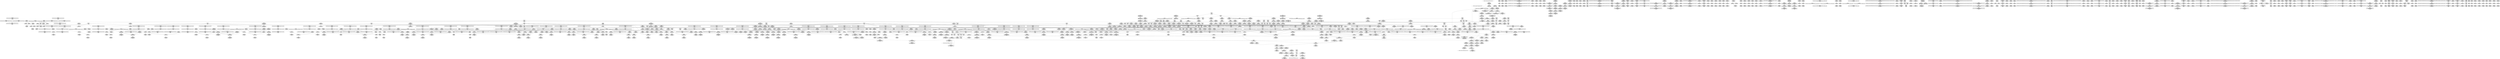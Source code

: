 digraph {
	CE0x5529280 [shape=record,shape=Mrecord,label="{CE0x5529280|COLLAPSED:_GCMRE___llvm_gcov_ctr98_internal_global_2_x_i64_zeroinitializer:_elem_0:default:}"]
	CE0x55a3b70 [shape=record,shape=Mrecord,label="{CE0x55a3b70|GLOBAL:___llvm_gcov_ctr127|Global_var:__llvm_gcov_ctr127}"]
	CE0x5576530 [shape=record,shape=Mrecord,label="{CE0x5576530|i32_22|*Constant*|*SummSource*}"]
	CE0x552f010 [shape=record,shape=Mrecord,label="{CE0x552f010|task_sid:_bb|*SummSink*}"]
	CE0x5578350 [shape=record,shape=Mrecord,label="{CE0x5578350|_ret_i32_%tmp24,_!dbg_!27742|security/selinux/hooks.c,220}"]
	CE0x5572040 [shape=record,shape=Mrecord,label="{CE0x5572040|i64*_getelementptr_inbounds_(_2_x_i64_,_2_x_i64_*___llvm_gcov_ctr136,_i64_0,_i64_0)|*Constant*|*SummSource*}"]
	CE0x5614fd0 [shape=record,shape=Mrecord,label="{CE0x5614fd0|i64*_getelementptr_inbounds_(_4_x_i64_,_4_x_i64_*___llvm_gcov_ctr130,_i64_0,_i64_2)|*Constant*|*SummSource*}"]
	CE0x55da640 [shape=record,shape=Mrecord,label="{CE0x55da640|rcu_lock_acquire:_tmp4|include/linux/rcupdate.h,418|*SummSink*}"]
	CE0x557f710 [shape=record,shape=Mrecord,label="{CE0x557f710|rcu_read_unlock:_tmp1|*SummSource*}"]
	CE0x5610270 [shape=record,shape=Mrecord,label="{CE0x5610270|rcu_lock_release:_tmp6|*SummSink*}"]
	"CONST[source:0(mediator),value:2(dynamic)][purpose:{object}]"
	CE0x55cb480 [shape=record,shape=Mrecord,label="{CE0x55cb480|__preempt_count_add:_tmp4|./arch/x86/include/asm/preempt.h,72}"]
	CE0x558ec90 [shape=record,shape=Mrecord,label="{CE0x558ec90|i64*_getelementptr_inbounds_(_11_x_i64_,_11_x_i64_*___llvm_gcov_ctr132,_i64_0,_i64_0)|*Constant*|*SummSink*}"]
	CE0x5562370 [shape=record,shape=Mrecord,label="{CE0x5562370|current_sid:_tmp11|security/selinux/hooks.c,218|*SummSource*}"]
	CE0x552dc30 [shape=record,shape=Mrecord,label="{CE0x552dc30|current_sid:_tmp19|security/selinux/hooks.c,218|*SummSource*}"]
	CE0x55d3e00 [shape=record,shape=Mrecord,label="{CE0x55d3e00|rcu_read_unlock:_bb|*SummSource*}"]
	CE0x557a0a0 [shape=record,shape=Mrecord,label="{CE0x557a0a0|rcu_read_lock:_tmp12|include/linux/rcupdate.h,882|*SummSink*}"]
	CE0x55e3290 [shape=record,shape=Mrecord,label="{CE0x55e3290|rcu_read_unlock:_call3|include/linux/rcupdate.h,933}"]
	CE0x55576a0 [shape=record,shape=Mrecord,label="{CE0x55576a0|avc_has_perm:_entry}"]
	CE0x55c4570 [shape=record,shape=Mrecord,label="{CE0x55c4570|_call_void_asm_addl_$1,_%gs:$0_,_*m,ri,*m,_dirflag_,_fpsr_,_flags_(i32*___preempt_count,_i32_%val,_i32*___preempt_count)_#3,_!dbg_!27714,_!srcloc_!27717|./arch/x86/include/asm/preempt.h,72}"]
	CE0x5536d50 [shape=record,shape=Mrecord,label="{CE0x5536d50|_call_void_mcount()_#3|*SummSource*}"]
	CE0x5535a30 [shape=record,shape=Mrecord,label="{CE0x5535a30|i64_4|*Constant*}"]
	CE0x5594200 [shape=record,shape=Mrecord,label="{CE0x5594200|_ret_i32_%tmp6,_!dbg_!27716|security/selinux/hooks.c,197|*SummSink*}"]
	CE0x55d5cd0 [shape=record,shape=Mrecord,label="{CE0x55d5cd0|rcu_lock_acquire:___here|*SummSink*}"]
	CE0x55a7270 [shape=record,shape=Mrecord,label="{CE0x55a7270|rcu_lock_release:_bb|*SummSource*}"]
	CE0x55a3670 [shape=record,shape=Mrecord,label="{CE0x55a3670|task_sid:_tobool1|security/selinux/hooks.c,208|*SummSource*}"]
	CE0x565a0e0 [shape=record,shape=Mrecord,label="{CE0x565a0e0|_call_void_mcount()_#3|*SummSource*}"]
	CE0x5592060 [shape=record,shape=Mrecord,label="{CE0x5592060|i64*_getelementptr_inbounds_(_13_x_i64_,_13_x_i64_*___llvm_gcov_ctr126,_i64_0,_i64_12)|*Constant*}"]
	CE0x558dfe0 [shape=record,shape=Mrecord,label="{CE0x558dfe0|_ret_void,_!dbg_!27735|include/linux/rcupdate.h,884|*SummSink*}"]
	CE0x552fa60 [shape=record,shape=Mrecord,label="{CE0x552fa60|GLOBAL:_current_sid.__warned|Global_var:current_sid.__warned}"]
	CE0x5541720 [shape=record,shape=Mrecord,label="{CE0x5541720|current_sid:_tmp16|security/selinux/hooks.c,218|*SummSink*}"]
	CE0x55e2360 [shape=record,shape=Mrecord,label="{CE0x55e2360|rcu_lock_release:_tmp1}"]
	CE0x554c260 [shape=record,shape=Mrecord,label="{CE0x554c260|selinux_task_create:_call1|security/selinux/hooks.c,3450|*SummSink*}"]
	CE0x5574710 [shape=record,shape=Mrecord,label="{CE0x5574710|task_sid:_if.end|*SummSink*}"]
	CE0x55db1d0 [shape=record,shape=Mrecord,label="{CE0x55db1d0|rcu_read_unlock:_tmp8|include/linux/rcupdate.h,933|*SummSink*}"]
	CE0x5597ca0 [shape=record,shape=Mrecord,label="{CE0x5597ca0|i64*_getelementptr_inbounds_(_2_x_i64_,_2_x_i64_*___llvm_gcov_ctr131,_i64_0,_i64_1)|*Constant*|*SummSource*}"]
	CE0x5536f90 [shape=record,shape=Mrecord,label="{CE0x5536f90|task_sid:_do.end}"]
	CE0x5548090 [shape=record,shape=Mrecord,label="{CE0x5548090|current_sid:_do.body}"]
	CE0x55784d0 [shape=record,shape=Mrecord,label="{CE0x55784d0|_ret_i32_%tmp24,_!dbg_!27742|security/selinux/hooks.c,220|*SummSink*}"]
	CE0x55d6830 [shape=record,shape=Mrecord,label="{CE0x55d6830|rcu_read_unlock:_call|include/linux/rcupdate.h,933|*SummSink*}"]
	CE0x5534570 [shape=record,shape=Mrecord,label="{CE0x5534570|task_sid:_tmp16|security/selinux/hooks.c,208|*SummSink*}"]
	CE0x55d9470 [shape=record,shape=Mrecord,label="{CE0x55d9470|rcu_read_unlock:_if.end|*SummSink*}"]
	CE0x55c6260 [shape=record,shape=Mrecord,label="{CE0x55c6260|rcu_read_lock:_tmp10|include/linux/rcupdate.h,882}"]
	CE0x559aab0 [shape=record,shape=Mrecord,label="{CE0x559aab0|task_sid:_tmp|*SummSink*}"]
	CE0x5546490 [shape=record,shape=Mrecord,label="{CE0x5546490|i1_true|*Constant*|*SummSource*}"]
	CE0x560e190 [shape=record,shape=Mrecord,label="{CE0x560e190|__preempt_count_add:_tmp2|*SummSink*}"]
	CE0x55b5a70 [shape=record,shape=Mrecord,label="{CE0x55b5a70|__rcu_read_lock:_tmp3}"]
	CE0x559c200 [shape=record,shape=Mrecord,label="{CE0x559c200|GLOBAL:___llvm_gcov_ctr126|Global_var:__llvm_gcov_ctr126|*SummSink*}"]
	CE0x5626a30 [shape=record,shape=Mrecord,label="{CE0x5626a30|_call_void_lock_release(%struct.lockdep_map*_%map,_i32_1,_i64_ptrtoint_(i8*_blockaddress(_rcu_lock_release,_%__here)_to_i64))_#10,_!dbg_!27716|include/linux/rcupdate.h,423}"]
	CE0x5537930 [shape=record,shape=Mrecord,label="{CE0x5537930|current_sid:_call|security/selinux/hooks.c,218|*SummSource*}"]
	CE0x555e1f0 [shape=record,shape=Mrecord,label="{CE0x555e1f0|GLOBAL:_current_sid|*Constant*|*SummSource*}"]
	CE0x55e7660 [shape=record,shape=Mrecord,label="{CE0x55e7660|i64*_getelementptr_inbounds_(_4_x_i64_,_4_x_i64_*___llvm_gcov_ctr133,_i64_0,_i64_0)|*Constant*}"]
	CE0x55cc620 [shape=record,shape=Mrecord,label="{CE0x55cc620|__preempt_count_add:_tmp5|./arch/x86/include/asm/preempt.h,72}"]
	CE0x5535880 [shape=record,shape=Mrecord,label="{CE0x5535880|_ret_void,_!dbg_!27717|include/linux/rcupdate.h,240|*SummSink*}"]
	CE0x5627030 [shape=record,shape=Mrecord,label="{CE0x5627030|GLOBAL:_lock_release|*Constant*}"]
	CE0x558ee00 [shape=record,shape=Mrecord,label="{CE0x558ee00|rcu_read_unlock:_land.lhs.true2|*SummSource*}"]
	CE0x55903b0 [shape=record,shape=Mrecord,label="{CE0x55903b0|task_sid:_tmp22|security/selinux/hooks.c,208|*SummSink*}"]
	CE0x559dec0 [shape=record,shape=Mrecord,label="{CE0x559dec0|task_sid:_tmp11|security/selinux/hooks.c,208|*SummSink*}"]
	CE0x55e6490 [shape=record,shape=Mrecord,label="{CE0x55e6490|GLOBAL:_rcu_lock_acquire|*Constant*|*SummSource*}"]
	CE0x55b44e0 [shape=record,shape=Mrecord,label="{CE0x55b44e0|i64*_getelementptr_inbounds_(_4_x_i64_,_4_x_i64_*___llvm_gcov_ctr130,_i64_0,_i64_3)|*Constant*|*SummSource*}"]
	CE0x5550c40 [shape=record,shape=Mrecord,label="{CE0x5550c40|i8*_getelementptr_inbounds_(_41_x_i8_,_41_x_i8_*_.str44,_i32_0,_i32_0)|*Constant*|*SummSource*}"]
	CE0x5532270 [shape=record,shape=Mrecord,label="{CE0x5532270|current_sid:_tmp10|security/selinux/hooks.c,218|*SummSink*}"]
	CE0x55448a0 [shape=record,shape=Mrecord,label="{CE0x55448a0|_call_void_rcu_lock_acquire(%struct.lockdep_map*_rcu_lock_map)_#10,_!dbg_!27711|include/linux/rcupdate.h,881|*SummSink*}"]
	CE0x5555f70 [shape=record,shape=Mrecord,label="{CE0x5555f70|_ret_void,_!dbg_!27735|include/linux/rcupdate.h,938|*SummSink*}"]
	CE0x55d79d0 [shape=record,shape=Mrecord,label="{CE0x55d79d0|rcu_read_unlock:_tobool1|include/linux/rcupdate.h,933|*SummSource*}"]
	CE0x55c4ef0 [shape=record,shape=Mrecord,label="{CE0x55c4ef0|rcu_read_unlock:_tmp13|include/linux/rcupdate.h,933}"]
	CE0x55e89a0 [shape=record,shape=Mrecord,label="{CE0x55e89a0|rcu_read_unlock:_tmp15|include/linux/rcupdate.h,933|*SummSource*}"]
	CE0x5627680 [shape=record,shape=Mrecord,label="{CE0x5627680|GLOBAL:_lock_release|*Constant*|*SummSource*}"]
	CE0x553b7a0 [shape=record,shape=Mrecord,label="{CE0x553b7a0|selinux_task_create:_call|security/selinux/hooks.c,3450|*SummSink*}"]
	CE0x55a4940 [shape=record,shape=Mrecord,label="{CE0x55a4940|_call_void_mcount()_#3|*SummSink*}"]
	CE0x5558c40 [shape=record,shape=Mrecord,label="{CE0x5558c40|i64*_getelementptr_inbounds_(_11_x_i64_,_11_x_i64_*___llvm_gcov_ctr132,_i64_0,_i64_0)|*Constant*}"]
	CE0x56220f0 [shape=record,shape=Mrecord,label="{CE0x56220f0|i64*_getelementptr_inbounds_(_4_x_i64_,_4_x_i64_*___llvm_gcov_ctr128,_i64_0,_i64_0)|*Constant*}"]
	CE0x5625b50 [shape=record,shape=Mrecord,label="{CE0x5625b50|__rcu_read_lock:_tmp4|include/linux/rcupdate.h,239|*SummSource*}"]
	CE0x5593c70 [shape=record,shape=Mrecord,label="{CE0x5593c70|cred_sid:_cred|Function::cred_sid&Arg::cred::|*SummSource*}"]
	CE0x55449d0 [shape=record,shape=Mrecord,label="{CE0x55449d0|rcu_lock_acquire:_entry|*SummSource*}"]
	CE0x55e8870 [shape=record,shape=Mrecord,label="{CE0x55e8870|rcu_read_unlock:_tmp15|include/linux/rcupdate.h,933}"]
	CE0x55282e0 [shape=record,shape=Mrecord,label="{CE0x55282e0|i64_1|*Constant*}"]
	CE0x555ba60 [shape=record,shape=Mrecord,label="{CE0x555ba60|i64_7|*Constant*}"]
	CE0x559a6a0 [shape=record,shape=Mrecord,label="{CE0x559a6a0|rcu_read_lock:_tmp2|*SummSink*}"]
	CE0x55d6e10 [shape=record,shape=Mrecord,label="{CE0x55d6e10|_call_void_asm_sideeffect_,_memory_,_dirflag_,_fpsr_,_flags_()_#3,_!dbg_!27714,_!srcloc_!27715|include/linux/rcupdate.h,239}"]
	CE0x5538c40 [shape=record,shape=Mrecord,label="{CE0x5538c40|current_sid:_tmp13|security/selinux/hooks.c,218|*SummSink*}"]
	CE0x5531020 [shape=record,shape=Mrecord,label="{CE0x5531020|avc_has_perm:_ssid|Function::avc_has_perm&Arg::ssid::|*SummSource*}"]
	CE0x5535f90 [shape=record,shape=Mrecord,label="{CE0x5535f90|current_sid:_tmp9|security/selinux/hooks.c,218}"]
	CE0x5544ab0 [shape=record,shape=Mrecord,label="{CE0x5544ab0|GLOBAL:_rcu_lock_acquire|*Constant*}"]
	CE0x5593c00 [shape=record,shape=Mrecord,label="{CE0x5593c00|cred_sid:_cred|Function::cred_sid&Arg::cred::}"]
	CE0x5540f40 [shape=record,shape=Mrecord,label="{CE0x5540f40|GLOBAL:_current_task|Global_var:current_task}"]
	CE0x55a25d0 [shape=record,shape=Mrecord,label="{CE0x55a25d0|task_sid:_tmp9|security/selinux/hooks.c,208|*SummSource*}"]
	CE0x558ed00 [shape=record,shape=Mrecord,label="{CE0x558ed00|rcu_read_unlock:_land.lhs.true2}"]
	CE0x555a850 [shape=record,shape=Mrecord,label="{CE0x555a850|i64*_getelementptr_inbounds_(_13_x_i64_,_13_x_i64_*___llvm_gcov_ctr126,_i64_0,_i64_8)|*Constant*|*SummSink*}"]
	CE0x5562650 [shape=record,shape=Mrecord,label="{CE0x5562650|current_sid:_tmp12|security/selinux/hooks.c,218}"]
	CE0x5615490 [shape=record,shape=Mrecord,label="{CE0x5615490|rcu_lock_acquire:_indirectgoto}"]
	CE0x557e580 [shape=record,shape=Mrecord,label="{CE0x557e580|rcu_read_lock:_tmp17|include/linux/rcupdate.h,882}"]
	CE0x558fb60 [shape=record,shape=Mrecord,label="{CE0x558fb60|task_sid:_tmp21|security/selinux/hooks.c,208|*SummSink*}"]
	CE0x559c190 [shape=record,shape=Mrecord,label="{CE0x559c190|task_sid:_tmp6|security/selinux/hooks.c,208}"]
	CE0x55c6780 [shape=record,shape=Mrecord,label="{CE0x55c6780|rcu_read_lock:_tmp11|include/linux/rcupdate.h,882}"]
	CE0x5527c20 [shape=record,shape=Mrecord,label="{CE0x5527c20|current_has_perm:_tmp3|*SummSink*}"]
	CE0x55962f0 [shape=record,shape=Mrecord,label="{CE0x55962f0|_call_void_rcu_read_unlock()_#10,_!dbg_!27748|security/selinux/hooks.c,209|*SummSource*}"]
	CE0x55ab0f0 [shape=record,shape=Mrecord,label="{CE0x55ab0f0|GLOBAL:_rcu_lock_release|*Constant*|*SummSink*}"]
	CE0x555fa30 [shape=record,shape=Mrecord,label="{CE0x555fa30|i64*_getelementptr_inbounds_(_11_x_i64_,_11_x_i64_*___llvm_gcov_ctr125,_i64_0,_i64_9)|*Constant*}"]
	CE0x5624b50 [shape=record,shape=Mrecord,label="{CE0x5624b50|_call_void_mcount()_#3|*SummSource*}"]
	CE0x560e220 [shape=record,shape=Mrecord,label="{CE0x560e220|i64*_getelementptr_inbounds_(_4_x_i64_,_4_x_i64_*___llvm_gcov_ctr129,_i64_0,_i64_2)|*Constant*|*SummSource*}"]
	CE0x55eb200 [shape=record,shape=Mrecord,label="{CE0x55eb200|rcu_read_unlock:_tmp20|include/linux/rcupdate.h,933|*SummSource*}"]
	CE0x55bfb20 [shape=record,shape=Mrecord,label="{CE0x55bfb20|i64*_getelementptr_inbounds_(_11_x_i64_,_11_x_i64_*___llvm_gcov_ctr127,_i64_0,_i64_0)|*Constant*|*SummSink*}"]
	CE0x55b5250 [shape=record,shape=Mrecord,label="{CE0x55b5250|__rcu_read_lock:_tmp1}"]
	CE0x559c6a0 [shape=record,shape=Mrecord,label="{CE0x559c6a0|cred_sid:_tmp5|security/selinux/hooks.c,196|*SummSource*}"]
	CE0x55d2b00 [shape=record,shape=Mrecord,label="{CE0x55d2b00|rcu_read_lock:_tmp22|include/linux/rcupdate.h,884|*SummSource*}"]
	CE0x5535e20 [shape=record,shape=Mrecord,label="{CE0x5535e20|i64_5|*Constant*|*SummSource*}"]
	CE0x55e6610 [shape=record,shape=Mrecord,label="{CE0x55e6610|rcu_lock_acquire:_entry}"]
	CE0x5559c50 [shape=record,shape=Mrecord,label="{CE0x5559c50|task_sid:_tmp18|security/selinux/hooks.c,208|*SummSource*}"]
	CE0x559dc10 [shape=record,shape=Mrecord,label="{CE0x559dc10|rcu_read_lock:_if.end|*SummSource*}"]
	CE0x557d890 [shape=record,shape=Mrecord,label="{CE0x557d890|rcu_read_lock:_tmp16|include/linux/rcupdate.h,882}"]
	CE0x5643660 [shape=record,shape=Mrecord,label="{CE0x5643660|i64*_getelementptr_inbounds_(_4_x_i64_,_4_x_i64_*___llvm_gcov_ctr129,_i64_0,_i64_2)|*Constant*}"]
	CE0x56110c0 [shape=record,shape=Mrecord,label="{CE0x56110c0|__preempt_count_add:_bb}"]
	CE0x5545d80 [shape=record,shape=Mrecord,label="{CE0x5545d80|rcu_read_lock:_tobool1|include/linux/rcupdate.h,882}"]
	CE0x5629ed0 [shape=record,shape=Mrecord,label="{CE0x5629ed0|_call_void_mcount()_#3}"]
	CE0x55e8b10 [shape=record,shape=Mrecord,label="{CE0x55e8b10|rcu_read_unlock:_tmp15|include/linux/rcupdate.h,933|*SummSink*}"]
	CE0x55601c0 [shape=record,shape=Mrecord,label="{CE0x55601c0|i64_6|*Constant*|*SummSource*}"]
	CE0x5563520 [shape=record,shape=Mrecord,label="{CE0x5563520|current_sid:_tmp15|security/selinux/hooks.c,218}"]
	CE0x55da220 [shape=record,shape=Mrecord,label="{CE0x55da220|i64*_getelementptr_inbounds_(_11_x_i64_,_11_x_i64_*___llvm_gcov_ctr132,_i64_0,_i64_1)|*Constant*|*SummSink*}"]
	CE0x559dac0 [shape=record,shape=Mrecord,label="{CE0x559dac0|rcu_read_lock:_if.end}"]
	CE0x55912c0 [shape=record,shape=Mrecord,label="{CE0x55912c0|i64*_getelementptr_inbounds_(_13_x_i64_,_13_x_i64_*___llvm_gcov_ctr126,_i64_0,_i64_11)|*Constant*|*SummSource*}"]
	CE0x55d1420 [shape=record,shape=Mrecord,label="{CE0x55d1420|rcu_read_lock:_tmp21|include/linux/rcupdate.h,884|*SummSource*}"]
	CE0x5532140 [shape=record,shape=Mrecord,label="{CE0x5532140|current_sid:_tmp10|security/selinux/hooks.c,218|*SummSource*}"]
	"CONST[source:2(external),value:2(dynamic)][purpose:{subject}]"
	CE0x5645ac0 [shape=record,shape=Mrecord,label="{CE0x5645ac0|__rcu_read_unlock:_tmp5|include/linux/rcupdate.h,244|*SummSink*}"]
	CE0x5534b50 [shape=record,shape=Mrecord,label="{CE0x5534b50|task_sid:_real_cred|security/selinux/hooks.c,208}"]
	CE0x55589b0 [shape=record,shape=Mrecord,label="{CE0x55589b0|task_sid:_tmp2|*SummSink*}"]
	CE0x555ac70 [shape=record,shape=Mrecord,label="{CE0x555ac70|task_sid:_tmp11|security/selinux/hooks.c,208}"]
	CE0x55a0470 [shape=record,shape=Mrecord,label="{CE0x55a0470|task_sid:_do.body|*SummSink*}"]
	CE0x5578e00 [shape=record,shape=Mrecord,label="{CE0x5578e00|current_has_perm:_call2|security/selinux/hooks.c,1544|*SummSink*}"]
	CE0x5545a90 [shape=record,shape=Mrecord,label="{CE0x5545a90|rcu_read_lock:_tmp8|include/linux/rcupdate.h,882|*SummSink*}"]
	CE0x552e070 [shape=record,shape=Mrecord,label="{CE0x552e070|current_sid:_tmp18|security/selinux/hooks.c,218|*SummSink*}"]
	CE0x55a9830 [shape=record,shape=Mrecord,label="{CE0x55a9830|rcu_read_unlock:_tmp3|*SummSink*}"]
	CE0x5576760 [shape=record,shape=Mrecord,label="{CE0x5576760|i32_22|*Constant*|*SummSink*}"]
	CE0x5552300 [shape=record,shape=Mrecord,label="{CE0x5552300|_ret_i32_%call1,_!dbg_!27714|security/selinux/hooks.c,3450|*SummSink*}"]
	CE0x55a96a0 [shape=record,shape=Mrecord,label="{CE0x55a96a0|rcu_read_unlock:_tmp3}"]
	CE0x55c3630 [shape=record,shape=Mrecord,label="{CE0x55c3630|rcu_read_unlock:_tmp4|include/linux/rcupdate.h,933|*SummSink*}"]
	CE0x55c3210 [shape=record,shape=Mrecord,label="{CE0x55c3210|rcu_read_lock:_tmp9|include/linux/rcupdate.h,882|*SummSink*}"]
	CE0x55a4220 [shape=record,shape=Mrecord,label="{CE0x55a4220|i32_0|*Constant*}"]
	CE0x5645020 [shape=record,shape=Mrecord,label="{CE0x5645020|__rcu_read_unlock:_do.body|*SummSource*}"]
	CE0x559b0c0 [shape=record,shape=Mrecord,label="{CE0x559b0c0|i64*_getelementptr_inbounds_(_13_x_i64_,_13_x_i64_*___llvm_gcov_ctr126,_i64_0,_i64_0)|*Constant*|*SummSink*}"]
	CE0x55e5a00 [shape=record,shape=Mrecord,label="{CE0x55e5a00|_call_void_mcount()_#3}"]
	CE0x55d1600 [shape=record,shape=Mrecord,label="{CE0x55d1600|rcu_read_lock:_tmp20|include/linux/rcupdate.h,882}"]
	CE0x5575230 [shape=record,shape=Mrecord,label="{CE0x5575230|get_current:_tmp4|./arch/x86/include/asm/current.h,14|*SummSource*}"]
	CE0x555c9e0 [shape=record,shape=Mrecord,label="{CE0x555c9e0|current_sid:_if.end|*SummSink*}"]
	CE0x5592330 [shape=record,shape=Mrecord,label="{CE0x5592330|i64*_getelementptr_inbounds_(_13_x_i64_,_13_x_i64_*___llvm_gcov_ctr126,_i64_0,_i64_12)|*Constant*|*SummSource*}"]
	CE0x55e0fe0 [shape=record,shape=Mrecord,label="{CE0x55e0fe0|rcu_read_unlock:_do.body|*SummSource*}"]
	CE0x553b950 [shape=record,shape=Mrecord,label="{CE0x553b950|i64*_getelementptr_inbounds_(_2_x_i64_,_2_x_i64_*___llvm_gcov_ctr98,_i64_0,_i64_1)|*Constant*|*SummSource*}"]
	CE0x56668e0 [shape=record,shape=Mrecord,label="{CE0x56668e0|__preempt_count_sub:_tmp1}"]
	CE0x559aec0 [shape=record,shape=Mrecord,label="{CE0x559aec0|_ret_void,_!dbg_!27717|include/linux/rcupdate.h,240}"]
	CE0x5534ff0 [shape=record,shape=Mrecord,label="{CE0x5534ff0|_call_void_mcount()_#3}"]
	CE0x55483e0 [shape=record,shape=Mrecord,label="{CE0x55483e0|current_sid:_do.end}"]
	CE0x55978b0 [shape=record,shape=Mrecord,label="{CE0x55978b0|i64*_getelementptr_inbounds_(_13_x_i64_,_13_x_i64_*___llvm_gcov_ctr126,_i64_0,_i64_1)|*Constant*|*SummSource*}"]
	CE0x55e5510 [shape=record,shape=Mrecord,label="{CE0x55e5510|GLOBAL:_rcu_read_lock.__warned|Global_var:rcu_read_lock.__warned|*SummSink*}"]
	CE0x5541120 [shape=record,shape=Mrecord,label="{CE0x5541120|GLOBAL:_current_task|Global_var:current_task|*SummSink*}"]
	CE0x5540c10 [shape=record,shape=Mrecord,label="{CE0x5540c10|current_sid:_tobool|security/selinux/hooks.c,218}"]
	CE0x55a2dc0 [shape=record,shape=Mrecord,label="{CE0x55a2dc0|task_sid:_tmp7|security/selinux/hooks.c,208|*SummSink*}"]
	CE0x5621f20 [shape=record,shape=Mrecord,label="{CE0x5621f20|__rcu_read_lock:_do.end|*SummSink*}"]
	CE0x5598da0 [shape=record,shape=Mrecord,label="{CE0x5598da0|rcu_read_lock:_tmp1}"]
	CE0x55eae30 [shape=record,shape=Mrecord,label="{CE0x55eae30|rcu_read_unlock:_tmp19|include/linux/rcupdate.h,933|*SummSink*}"]
	CE0x5576400 [shape=record,shape=Mrecord,label="{CE0x5576400|i32_22|*Constant*}"]
	CE0x55d3d00 [shape=record,shape=Mrecord,label="{CE0x55d3d00|rcu_read_unlock:_bb}"]
	CE0x561f5c0 [shape=record,shape=Mrecord,label="{CE0x561f5c0|__preempt_count_sub:_do.body|*SummSource*}"]
	CE0x55ce780 [shape=record,shape=Mrecord,label="{CE0x55ce780|__preempt_count_add:_tmp3|*SummSink*}"]
	CE0x559f1e0 [shape=record,shape=Mrecord,label="{CE0x559f1e0|cred_sid:_security|security/selinux/hooks.c,196}"]
	CE0x55e0300 [shape=record,shape=Mrecord,label="{CE0x55e0300|_call_void_asm_sideeffect_,_memory_,_dirflag_,_fpsr_,_flags_()_#3,_!dbg_!27711,_!srcloc_!27714|include/linux/rcupdate.h,244|*SummSource*}"]
	CE0x55d8d10 [shape=record,shape=Mrecord,label="{CE0x55d8d10|i64*_getelementptr_inbounds_(_4_x_i64_,_4_x_i64_*___llvm_gcov_ctr130,_i64_0,_i64_3)|*Constant*}"]
	CE0x5537e90 [shape=record,shape=Mrecord,label="{CE0x5537e90|i64_0|*Constant*|*SummSink*}"]
	CE0x55ab310 [shape=record,shape=Mrecord,label="{CE0x55ab310|GLOBAL:_rcu_lock_release|*Constant*|*SummSource*}"]
	CE0x5561570 [shape=record,shape=Mrecord,label="{CE0x5561570|current_has_perm:_call|security/selinux/hooks.c,1542}"]
	CE0x55d21b0 [shape=record,shape=Mrecord,label="{CE0x55d21b0|i64*_getelementptr_inbounds_(_11_x_i64_,_11_x_i64_*___llvm_gcov_ctr127,_i64_0,_i64_10)|*Constant*|*SummSource*}"]
	CE0x55aad00 [shape=record,shape=Mrecord,label="{CE0x55aad00|rcu_lock_release:_entry|*SummSource*}"]
	CE0x5535ef0 [shape=record,shape=Mrecord,label="{CE0x5535ef0|i64_5|*Constant*|*SummSink*}"]
	CE0x55a2e30 [shape=record,shape=Mrecord,label="{CE0x55a2e30|task_sid:_tmp7|security/selinux/hooks.c,208|*SummSource*}"]
	CE0x55d1c30 [shape=record,shape=Mrecord,label="{CE0x55d1c30|rcu_read_lock:_tmp21|include/linux/rcupdate.h,884}"]
	CE0x55b4600 [shape=record,shape=Mrecord,label="{CE0x55b4600|rcu_lock_acquire:_tmp6}"]
	CE0x5554910 [shape=record,shape=Mrecord,label="{CE0x5554910|cred_sid:_tmp4|*LoadInst*|security/selinux/hooks.c,196}"]
	CE0x55ddff0 [shape=record,shape=Mrecord,label="{CE0x55ddff0|i64*_getelementptr_inbounds_(_4_x_i64_,_4_x_i64_*___llvm_gcov_ctr130,_i64_0,_i64_1)|*Constant*|*SummSink*}"]
	CE0x555e380 [shape=record,shape=Mrecord,label="{CE0x555e380|current_sid:_tobool1|security/selinux/hooks.c,218|*SummSource*}"]
	CE0x55ab950 [shape=record,shape=Mrecord,label="{CE0x55ab950|rcu_lock_release:_map|Function::rcu_lock_release&Arg::map::|*SummSource*}"]
	CE0x55536d0 [shape=record,shape=Mrecord,label="{CE0x55536d0|current_sid:_tmp2}"]
	CE0x55319c0 [shape=record,shape=Mrecord,label="{CE0x55319c0|i16_2|*Constant*|*SummSink*}"]
	CE0x5582800 [shape=record,shape=Mrecord,label="{CE0x5582800|get_current:_tmp2}"]
	CE0x553b640 [shape=record,shape=Mrecord,label="{CE0x553b640|selinux_task_create:_call|security/selinux/hooks.c,3450}"]
	CE0x5546310 [shape=record,shape=Mrecord,label="{CE0x5546310|i1_true|*Constant*}"]
	CE0x5591450 [shape=record,shape=Mrecord,label="{CE0x5591450|task_sid:_tmp26|security/selinux/hooks.c,208|*SummSource*}"]
	CE0x5575500 [shape=record,shape=Mrecord,label="{CE0x5575500|current_sid:_tobool|security/selinux/hooks.c,218|*SummSource*}"]
	CE0x5531c00 [shape=record,shape=Mrecord,label="{CE0x5531c00|avc_has_perm:_tclass|Function::avc_has_perm&Arg::tclass::|*SummSink*}"]
	CE0x5553160 [shape=record,shape=Mrecord,label="{CE0x5553160|avc_has_perm:_requested|Function::avc_has_perm&Arg::requested::|*SummSource*}"]
	CE0x558e860 [shape=record,shape=Mrecord,label="{CE0x558e860|_call_void_mcount()_#3|*SummSource*}"]
	CE0x552f080 [shape=record,shape=Mrecord,label="{CE0x552f080|task_sid:_bb}"]
	CE0x552d5f0 [shape=record,shape=Mrecord,label="{CE0x552d5f0|i64*_getelementptr_inbounds_(_11_x_i64_,_11_x_i64_*___llvm_gcov_ctr125,_i64_0,_i64_9)|*Constant*|*SummSink*}"]
	CE0x555cce0 [shape=record,shape=Mrecord,label="{CE0x555cce0|rcu_read_lock:_entry|*SummSink*}"]
	CE0x5528630 [shape=record,shape=Mrecord,label="{CE0x5528630|%struct.task_struct*_(%struct.task_struct**)*_asm_movq_%gs:$_1:P_,$0_,_r,im,_dirflag_,_fpsr_,_flags_|*SummSink*}"]
	CE0x55d6790 [shape=record,shape=Mrecord,label="{CE0x55d6790|rcu_read_unlock:_call|include/linux/rcupdate.h,933|*SummSource*}"]
	CE0x5591370 [shape=record,shape=Mrecord,label="{CE0x5591370|i64*_getelementptr_inbounds_(_13_x_i64_,_13_x_i64_*___llvm_gcov_ctr126,_i64_0,_i64_11)|*Constant*|*SummSink*}"]
	CE0x558fd30 [shape=record,shape=Mrecord,label="{CE0x558fd30|task_sid:_tmp22|security/selinux/hooks.c,208}"]
	CE0x5615180 [shape=record,shape=Mrecord,label="{CE0x5615180|__rcu_read_unlock:_bb}"]
	CE0x56246c0 [shape=record,shape=Mrecord,label="{CE0x56246c0|rcu_lock_acquire:_bb|*SummSource*}"]
	CE0x55b4ba0 [shape=record,shape=Mrecord,label="{CE0x55b4ba0|i64*_getelementptr_inbounds_(_4_x_i64_,_4_x_i64_*___llvm_gcov_ctr133,_i64_0,_i64_0)|*Constant*|*SummSink*}"]
	"CONST[source:0(mediator),value:0(static)][purpose:{operation}]"
	CE0x55b86b0 [shape=record,shape=Mrecord,label="{CE0x55b86b0|void_(i32*,_i32,_i32*)*_asm_addl_$1,_%gs:$0_,_*m,ri,*m,_dirflag_,_fpsr_,_flags_|*SummSource*}"]
	CE0x5560c10 [shape=record,shape=Mrecord,label="{CE0x5560c10|_call_void_lockdep_rcu_suspicious(i8*_getelementptr_inbounds_(_25_x_i8_,_25_x_i8_*_.str3,_i32_0,_i32_0),_i32_218,_i8*_getelementptr_inbounds_(_45_x_i8_,_45_x_i8_*_.str12,_i32_0,_i32_0))_#10,_!dbg_!27727|security/selinux/hooks.c,218|*SummSink*}"]
	CE0x5541430 [shape=record,shape=Mrecord,label="{CE0x5541430|current_sid:_tmp16|security/selinux/hooks.c,218}"]
	CE0x5551290 [shape=record,shape=Mrecord,label="{CE0x5551290|i64*_getelementptr_inbounds_(_13_x_i64_,_13_x_i64_*___llvm_gcov_ctr126,_i64_0,_i64_9)|*Constant*|*SummSink*}"]
	CE0x55d5a50 [shape=record,shape=Mrecord,label="{CE0x55d5a50|rcu_read_unlock:_tmp2}"]
	CE0x553e010 [shape=record,shape=Mrecord,label="{CE0x553e010|current_has_perm:_entry}"]
	CE0x559ba40 [shape=record,shape=Mrecord,label="{CE0x559ba40|task_sid:_tmp}"]
	CE0x5544830 [shape=record,shape=Mrecord,label="{CE0x5544830|_call_void_rcu_lock_acquire(%struct.lockdep_map*_rcu_lock_map)_#10,_!dbg_!27711|include/linux/rcupdate.h,881|*SummSource*}"]
	CE0x55969a0 [shape=record,shape=Mrecord,label="{CE0x55969a0|GLOBAL:_rcu_read_unlock|*Constant*|*SummSink*}"]
	CE0x559ce00 [shape=record,shape=Mrecord,label="{CE0x559ce00|_call_void_asm_sideeffect_,_memory_,_dirflag_,_fpsr_,_flags_()_#3,_!dbg_!27714,_!srcloc_!27715|include/linux/rcupdate.h,239|*SummSink*}"]
	CE0x55a6cf0 [shape=record,shape=Mrecord,label="{CE0x55a6cf0|i8*_undef|*Constant*|*SummSource*}"]
	CE0x55e22f0 [shape=record,shape=Mrecord,label="{CE0x55e22f0|i64_1|*Constant*}"]
	CE0x56111f0 [shape=record,shape=Mrecord,label="{CE0x56111f0|__rcu_read_unlock:_tmp7|include/linux/rcupdate.h,245}"]
	CE0x552f260 [shape=record,shape=Mrecord,label="{CE0x552f260|current_sid:_land.lhs.true2|*SummSink*}"]
	CE0x561a150 [shape=record,shape=Mrecord,label="{CE0x561a150|__preempt_count_add:_do.body|*SummSink*}"]
	CE0x5556590 [shape=record,shape=Mrecord,label="{CE0x5556590|get_current:_tmp}"]
	CE0x55a77d0 [shape=record,shape=Mrecord,label="{CE0x55a77d0|GLOBAL:___preempt_count|Global_var:__preempt_count}"]
	CE0x5626210 [shape=record,shape=Mrecord,label="{CE0x5626210|rcu_lock_release:_tmp2|*SummSource*}"]
	CE0x5598ac0 [shape=record,shape=Mrecord,label="{CE0x5598ac0|task_sid:_tmp3|*SummSource*}"]
	CE0x55cae50 [shape=record,shape=Mrecord,label="{CE0x55cae50|__preempt_count_add:_tmp1}"]
	CE0x5580aa0 [shape=record,shape=Mrecord,label="{CE0x5580aa0|current_sid:_tmp21|security/selinux/hooks.c,218}"]
	CE0x560dd50 [shape=record,shape=Mrecord,label="{CE0x560dd50|i64*_getelementptr_inbounds_(_4_x_i64_,_4_x_i64_*___llvm_gcov_ctr128,_i64_0,_i64_2)|*Constant*|*SummSource*}"]
	CE0x55cf6a0 [shape=record,shape=Mrecord,label="{CE0x55cf6a0|i8*_getelementptr_inbounds_(_25_x_i8_,_25_x_i8_*_.str45,_i32_0,_i32_0)|*Constant*|*SummSink*}"]
	CE0x5544f50 [shape=record,shape=Mrecord,label="{CE0x5544f50|i64*_getelementptr_inbounds_(_4_x_i64_,_4_x_i64_*___llvm_gcov_ctr128,_i64_0,_i64_1)|*Constant*|*SummSink*}"]
	CE0x562e4f0 [shape=record,shape=Mrecord,label="{CE0x562e4f0|_call_void_asm_sideeffect_,_memory_,_dirflag_,_fpsr_,_flags_()_#3,_!dbg_!27711,_!srcloc_!27714|include/linux/rcupdate.h,244}"]
	CE0x55e1660 [shape=record,shape=Mrecord,label="{CE0x55e1660|GLOBAL:_rcu_read_unlock.__warned|Global_var:rcu_read_unlock.__warned|*SummSource*}"]
	CE0x552bb20 [shape=record,shape=Mrecord,label="{CE0x552bb20|selinux_task_create:_bb}"]
	CE0x55ceba0 [shape=record,shape=Mrecord,label="{CE0x55ceba0|_call_void_lockdep_rcu_suspicious(i8*_getelementptr_inbounds_(_25_x_i8_,_25_x_i8_*_.str45,_i32_0,_i32_0),_i32_883,_i8*_getelementptr_inbounds_(_42_x_i8_,_42_x_i8_*_.str46,_i32_0,_i32_0))_#10,_!dbg_!27728|include/linux/rcupdate.h,882|*SummSink*}"]
	CE0x55ab5b0 [shape=record,shape=Mrecord,label="{CE0x55ab5b0|_ret_void,_!dbg_!27717|include/linux/rcupdate.h,424|*SummSink*}"]
	CE0x55b3df0 [shape=record,shape=Mrecord,label="{CE0x55b3df0|__rcu_read_lock:_tmp2|*SummSource*}"]
	CE0x552f7d0 [shape=record,shape=Mrecord,label="{CE0x552f7d0|current_sid:_tmp7|security/selinux/hooks.c,218|*SummSink*}"]
	CE0x560e870 [shape=record,shape=Mrecord,label="{CE0x560e870|__preempt_count_sub:_bb}"]
	CE0x55adc60 [shape=record,shape=Mrecord,label="{CE0x55adc60|__rcu_read_unlock:_tmp7|include/linux/rcupdate.h,245|*SummSink*}"]
	CE0x5533cf0 [shape=record,shape=Mrecord,label="{CE0x5533cf0|GLOBAL:_current_task|Global_var:current_task}"]
	CE0x5537090 [shape=record,shape=Mrecord,label="{CE0x5537090|task_sid:_do.end|*SummSource*}"]
	CE0x554ff70 [shape=record,shape=Mrecord,label="{CE0x554ff70|get_current:_entry|*SummSource*}"]
	CE0x555d1f0 [shape=record,shape=Mrecord,label="{CE0x555d1f0|i32_0|*Constant*}"]
	CE0x55d2340 [shape=record,shape=Mrecord,label="{CE0x55d2340|rcu_read_lock:_tmp22|include/linux/rcupdate.h,884|*SummSink*}"]
	CE0x5547c80 [shape=record,shape=Mrecord,label="{CE0x5547c80|current_sid:_do.body|*SummSource*}"]
	CE0x5593060 [shape=record,shape=Mrecord,label="{CE0x5593060|task_sid:_call7|security/selinux/hooks.c,208|*SummSource*}"]
	CE0x5610e10 [shape=record,shape=Mrecord,label="{CE0x5610e10|__rcu_read_unlock:_tmp6|include/linux/rcupdate.h,245|*SummSink*}"]
	CE0x5599db0 [shape=record,shape=Mrecord,label="{CE0x5599db0|cred_sid:_tmp2}"]
	CE0x5527aa0 [shape=record,shape=Mrecord,label="{CE0x5527aa0|current_has_perm:_tmp3}"]
	CE0x5629b50 [shape=record,shape=Mrecord,label="{CE0x5629b50|i64*_getelementptr_inbounds_(_4_x_i64_,_4_x_i64_*___llvm_gcov_ctr134,_i64_0,_i64_3)|*Constant*}"]
	CE0x559d2d0 [shape=record,shape=Mrecord,label="{CE0x559d2d0|task_sid:_tmp9|security/selinux/hooks.c,208|*SummSink*}"]
	CE0x553c120 [shape=record,shape=Mrecord,label="{CE0x553c120|selinux_task_create:_tmp|*SummSource*}"]
	CE0x5563170 [shape=record,shape=Mrecord,label="{CE0x5563170|i64*_getelementptr_inbounds_(_11_x_i64_,_11_x_i64_*___llvm_gcov_ctr125,_i64_0,_i64_8)|*Constant*|*SummSource*}"]
	CE0x55a8290 [shape=record,shape=Mrecord,label="{CE0x55a8290|i64*_getelementptr_inbounds_(_4_x_i64_,_4_x_i64_*___llvm_gcov_ctr129,_i64_0,_i64_3)|*Constant*|*SummSource*}"]
	CE0x55ac550 [shape=record,shape=Mrecord,label="{CE0x55ac550|GLOBAL:___rcu_read_unlock|*Constant*|*SummSource*}"]
	CE0x5536de0 [shape=record,shape=Mrecord,label="{CE0x5536de0|task_sid:_land.lhs.true2|*SummSource*}"]
	CE0x55d4630 [shape=record,shape=Mrecord,label="{CE0x55d4630|i64*_getelementptr_inbounds_(_4_x_i64_,_4_x_i64_*___llvm_gcov_ctr133,_i64_0,_i64_1)|*Constant*}"]
	CE0x56106a0 [shape=record,shape=Mrecord,label="{CE0x56106a0|rcu_lock_release:_tmp7}"]
	CE0x5596c20 [shape=record,shape=Mrecord,label="{CE0x5596c20|rcu_read_unlock:_entry|*SummSource*}"]
	CE0x5626280 [shape=record,shape=Mrecord,label="{CE0x5626280|rcu_lock_release:_tmp2|*SummSink*}"]
	CE0x5539890 [shape=record,shape=Mrecord,label="{CE0x5539890|selinux_task_create:_tmp1|*SummSource*}"]
	CE0x553a240 [shape=record,shape=Mrecord,label="{CE0x553a240|_ret_%struct.task_struct*_%tmp4,_!dbg_!27714|./arch/x86/include/asm/current.h,14}"]
	CE0x552ed00 [shape=record,shape=Mrecord,label="{CE0x552ed00|current_sid:_if.then|*SummSink*}"]
	CE0x5614760 [shape=record,shape=Mrecord,label="{CE0x5614760|i64*_getelementptr_inbounds_(_4_x_i64_,_4_x_i64_*___llvm_gcov_ctr130,_i64_0,_i64_0)|*Constant*|*SummSink*}"]
	CE0x55d55b0 [shape=record,shape=Mrecord,label="{CE0x55d55b0|i64*_getelementptr_inbounds_(_4_x_i64_,_4_x_i64_*___llvm_gcov_ctr130,_i64_0,_i64_1)|*Constant*}"]
	CE0x55a8bf0 [shape=record,shape=Mrecord,label="{CE0x55a8bf0|_call_void_lockdep_rcu_suspicious(i8*_getelementptr_inbounds_(_25_x_i8_,_25_x_i8_*_.str3,_i32_0,_i32_0),_i32_208,_i8*_getelementptr_inbounds_(_41_x_i8_,_41_x_i8_*_.str44,_i32_0,_i32_0))_#10,_!dbg_!27732|security/selinux/hooks.c,208|*SummSink*}"]
	CE0x55612d0 [shape=record,shape=Mrecord,label="{CE0x55612d0|current_sid:_do.end|*SummSource*}"]
	CE0x55769a0 [shape=record,shape=Mrecord,label="{CE0x55769a0|current_sid:_security|security/selinux/hooks.c,218|*SummSink*}"]
	CE0x55e8e80 [shape=record,shape=Mrecord,label="{CE0x55e8e80|rcu_read_unlock:_tmp16|include/linux/rcupdate.h,933|*SummSource*}"]
	CE0x55b37a0 [shape=record,shape=Mrecord,label="{CE0x55b37a0|__rcu_read_lock:_tmp1|*SummSource*}"]
	CE0x557ebf0 [shape=record,shape=Mrecord,label="{CE0x557ebf0|rcu_read_lock:_tmp18|include/linux/rcupdate.h,882|*SummSource*}"]
	CE0x5540fd0 [shape=record,shape=Mrecord,label="{CE0x5540fd0|GLOBAL:_current_task|Global_var:current_task|*SummSource*}"]
	CE0x55c19e0 [shape=record,shape=Mrecord,label="{CE0x55c19e0|rcu_read_unlock:_tmp2|*SummSink*}"]
	CE0x55e0430 [shape=record,shape=Mrecord,label="{CE0x55e0430|_call_void_asm_sideeffect_,_memory_,_dirflag_,_fpsr_,_flags_()_#3,_!dbg_!27711,_!srcloc_!27714|include/linux/rcupdate.h,244|*SummSink*}"]
	CE0x5598a50 [shape=record,shape=Mrecord,label="{CE0x5598a50|task_sid:_tmp3}"]
	CE0x55312e0 [shape=record,shape=Mrecord,label="{CE0x55312e0|avc_has_perm:_tsid|Function::avc_has_perm&Arg::tsid::}"]
	CE0x55ac700 [shape=record,shape=Mrecord,label="{CE0x55ac700|GLOBAL:___rcu_read_unlock|*Constant*|*SummSink*}"]
	CE0x55a9a50 [shape=record,shape=Mrecord,label="{CE0x55a9a50|rcu_read_unlock:_tmp21|include/linux/rcupdate.h,935}"]
	CE0x553dd50 [shape=record,shape=Mrecord,label="{CE0x553dd50|selinux_task_create:_entry|*SummSource*}"]
	CE0x5621e90 [shape=record,shape=Mrecord,label="{CE0x5621e90|__rcu_read_lock:_do.end|*SummSource*}"]
	CE0x5591b00 [shape=record,shape=Mrecord,label="{CE0x5591b00|task_sid:_tmp25|security/selinux/hooks.c,208|*SummSink*}"]
	CE0x55327a0 [shape=record,shape=Mrecord,label="{CE0x55327a0|i64_2|*Constant*|*SummSource*}"]
	CE0x55e5dd0 [shape=record,shape=Mrecord,label="{CE0x55e5dd0|rcu_read_lock:_call|include/linux/rcupdate.h,882|*SummSource*}"]
	CE0x55bede0 [shape=record,shape=Mrecord,label="{CE0x55bede0|i64_0|*Constant*}"]
	CE0x55e2cb0 [shape=record,shape=Mrecord,label="{CE0x55e2cb0|__preempt_count_add:_val|Function::__preempt_count_add&Arg::val::}"]
	CE0x55ebf80 [shape=record,shape=Mrecord,label="{CE0x55ebf80|i32_934|*Constant*}"]
	CE0x553e080 [shape=record,shape=Mrecord,label="{CE0x553e080|current_has_perm:_entry|*SummSink*}"]
	CE0x55b3e60 [shape=record,shape=Mrecord,label="{CE0x55b3e60|__rcu_read_lock:_tmp2|*SummSink*}"]
	CE0x55a6e40 [shape=record,shape=Mrecord,label="{CE0x55a6e40|i8*_undef|*Constant*|*SummSink*}"]
	CE0x5563600 [shape=record,shape=Mrecord,label="{CE0x5563600|current_sid:_tmp15|security/selinux/hooks.c,218|*SummSink*}"]
	CE0x5563910 [shape=record,shape=Mrecord,label="{CE0x5563910|i32_(i32,_i32,_i16,_i32,_%struct.common_audit_data*)*_bitcast_(i32_(i32,_i32,_i16,_i32,_%struct.common_audit_data.495*)*_avc_has_perm_to_i32_(i32,_i32,_i16,_i32,_%struct.common_audit_data*)*)|*Constant*}"]
	CE0x5562940 [shape=record,shape=Mrecord,label="{CE0x5562940|current_sid:_tmp12|security/selinux/hooks.c,218|*SummSink*}"]
	CE0x553e330 [shape=record,shape=Mrecord,label="{CE0x553e330|current_has_perm:_tsk|Function::current_has_perm&Arg::tsk::}"]
	CE0x561bb90 [shape=record,shape=Mrecord,label="{CE0x561bb90|__preempt_count_sub:_tmp1|*SummSource*}"]
	CE0x55a0d10 [shape=record,shape=Mrecord,label="{CE0x55a0d10|rcu_read_lock:_tmp6|include/linux/rcupdate.h,882|*SummSink*}"]
	CE0x557d4e0 [shape=record,shape=Mrecord,label="{CE0x557d4e0|rcu_read_lock:_tmp15|include/linux/rcupdate.h,882|*SummSource*}"]
	CE0x5533ae0 [shape=record,shape=Mrecord,label="{CE0x5533ae0|rcu_read_lock:_land.lhs.true2|*SummSource*}"]
	CE0x55624e0 [shape=record,shape=Mrecord,label="{CE0x55624e0|current_sid:_tmp11|security/selinux/hooks.c,218|*SummSink*}"]
	CE0x5590d60 [shape=record,shape=Mrecord,label="{CE0x5590d60|task_sid:_tmp24|security/selinux/hooks.c,208}"]
	CE0x5554be0 [shape=record,shape=Mrecord,label="{CE0x5554be0|rcu_read_lock:_tmp4|include/linux/rcupdate.h,882}"]
	CE0x552b810 [shape=record,shape=Mrecord,label="{CE0x552b810|selinux_task_create:_entry|*SummSink*}"]
	CE0x55e4270 [shape=record,shape=Mrecord,label="{CE0x55e4270|_call_void_mcount()_#3|*SummSink*}"]
	CE0x55c5a80 [shape=record,shape=Mrecord,label="{CE0x55c5a80|rcu_read_lock:_tmp14|include/linux/rcupdate.h,882|*SummSource*}"]
	CE0x555dd20 [shape=record,shape=Mrecord,label="{CE0x555dd20|current_sid:_tmp8|security/selinux/hooks.c,218}"]
	CE0x55de810 [shape=record,shape=Mrecord,label="{CE0x55de810|__preempt_count_add:_val|Function::__preempt_count_add&Arg::val::|*SummSink*}"]
	CE0x553bcc0 [shape=record,shape=Mrecord,label="{CE0x553bcc0|selinux_task_create:_tmp}"]
	CE0x5553500 [shape=record,shape=Mrecord,label="{CE0x5553500|selinux_task_create:_bb|*SummSink*}"]
	CE0x5597110 [shape=record,shape=Mrecord,label="{CE0x5597110|task_sid:_call|security/selinux/hooks.c,208|*SummSource*}"]
	CE0x55a26d0 [shape=record,shape=Mrecord,label="{CE0x55a26d0|GLOBAL:_task_sid.__warned|Global_var:task_sid.__warned|*SummSink*}"]
	CE0x5592450 [shape=record,shape=Mrecord,label="{CE0x5592450|task_sid:_tmp26|security/selinux/hooks.c,208|*SummSink*}"]
	CE0x684df30 [shape=record,shape=Mrecord,label="{CE0x684df30|i64_1|*Constant*}"]
	CE0x55a3e40 [shape=record,shape=Mrecord,label="{CE0x55a3e40|task_sid:_tmp8|security/selinux/hooks.c,208|*SummSource*}"]
	CE0x553a170 [shape=record,shape=Mrecord,label="{CE0x553a170|_ret_%struct.task_struct*_%tmp4,_!dbg_!27714|./arch/x86/include/asm/current.h,14|*SummSource*}"]
	CE0x552a7f0 [shape=record,shape=Mrecord,label="{CE0x552a7f0|i64*_getelementptr_inbounds_(_2_x_i64_,_2_x_i64_*___llvm_gcov_ctr136,_i64_0,_i64_1)|*Constant*}"]
	CE0x5615640 [shape=record,shape=Mrecord,label="{CE0x5615640|__rcu_read_unlock:_tmp1|*SummSink*}"]
	CE0x5528970 [shape=record,shape=Mrecord,label="{CE0x5528970|current_sid:_tmp1|*SummSink*}"]
	CE0x55c39d0 [shape=record,shape=Mrecord,label="{CE0x55c39d0|i64_2|*Constant*}"]
	CE0x559d8f0 [shape=record,shape=Mrecord,label="{CE0x559d8f0|rcu_read_unlock:_tmp7|include/linux/rcupdate.h,933|*SummSource*}"]
	CE0x55356b0 [shape=record,shape=Mrecord,label="{CE0x55356b0|__rcu_read_lock:_entry|*SummSink*}"]
	CE0x553ac60 [shape=record,shape=Mrecord,label="{CE0x553ac60|i64*_getelementptr_inbounds_(_2_x_i64_,_2_x_i64_*___llvm_gcov_ctr98,_i64_0,_i64_0)|*Constant*|*SummSink*}"]
	CE0x55d02e0 [shape=record,shape=Mrecord,label="{CE0x55d02e0|i8*_getelementptr_inbounds_(_42_x_i8_,_42_x_i8_*_.str46,_i32_0,_i32_0)|*Constant*}"]
	CE0x55e5cb0 [shape=record,shape=Mrecord,label="{CE0x55e5cb0|_ret_void,_!dbg_!27717|include/linux/rcupdate.h,419|*SummSource*}"]
	CE0x55e68b0 [shape=record,shape=Mrecord,label="{CE0x55e68b0|GLOBAL:___llvm_gcov_ctr132|Global_var:__llvm_gcov_ctr132|*SummSink*}"]
	CE0x559a2a0 [shape=record,shape=Mrecord,label="{CE0x559a2a0|task_sid:_tmp5|security/selinux/hooks.c,208|*SummSource*}"]
	CE0x5538640 [shape=record,shape=Mrecord,label="{CE0x5538640|i64*_getelementptr_inbounds_(_11_x_i64_,_11_x_i64_*___llvm_gcov_ctr125,_i64_0,_i64_6)|*Constant*}"]
	CE0x55d7c90 [shape=record,shape=Mrecord,label="{CE0x55d7c90|i64*_getelementptr_inbounds_(_11_x_i64_,_11_x_i64_*___llvm_gcov_ctr132,_i64_0,_i64_8)|*Constant*}"]
	CE0x553bdc0 [shape=record,shape=Mrecord,label="{CE0x553bdc0|get_current:_tmp1|*SummSource*}"]
	CE0x5579150 [shape=record,shape=Mrecord,label="{CE0x5579150|current_sid:_tmp19|security/selinux/hooks.c,218}"]
	CE0x55a9e50 [shape=record,shape=Mrecord,label="{CE0x55a9e50|rcu_read_unlock:_tmp21|include/linux/rcupdate.h,935|*SummSink*}"]
	CE0x55aa4b0 [shape=record,shape=Mrecord,label="{CE0x55aa4b0|rcu_read_unlock:_tmp22|include/linux/rcupdate.h,935}"]
	CE0x55a0e60 [shape=record,shape=Mrecord,label="{CE0x55a0e60|rcu_read_lock:_tmp7|include/linux/rcupdate.h,882}"]
	CE0x4cae170 [shape=record,shape=Mrecord,label="{CE0x4cae170|_call_void_mcount()_#3|*SummSink*}"]
	CE0x560fc90 [shape=record,shape=Mrecord,label="{CE0x560fc90|COLLAPSED:_GCMRE___llvm_gcov_ctr135_internal_global_4_x_i64_zeroinitializer:_elem_0:default:}"]
	CE0x555cf30 [shape=record,shape=Mrecord,label="{CE0x555cf30|_ret_void,_!dbg_!27735|include/linux/rcupdate.h,884}"]
	CE0x55c3cd0 [shape=record,shape=Mrecord,label="{CE0x55c3cd0|__rcu_read_lock:_tmp6|include/linux/rcupdate.h,240|*SummSource*}"]
	CE0x55404d0 [shape=record,shape=Mrecord,label="{CE0x55404d0|current_has_perm:_tmp1|*SummSource*}"]
	CE0x553e3d0 [shape=record,shape=Mrecord,label="{CE0x553e3d0|current_has_perm:_tsk|Function::current_has_perm&Arg::tsk::|*SummSource*}"]
	CE0x557ff80 [shape=record,shape=Mrecord,label="{CE0x557ff80|get_current:_entry}"]
	CE0x55801a0 [shape=record,shape=Mrecord,label="{CE0x55801a0|_ret_%struct.task_struct*_%tmp4,_!dbg_!27714|./arch/x86/include/asm/current.h,14}"]
	CE0x55a3ed0 [shape=record,shape=Mrecord,label="{CE0x55a3ed0|GLOBAL:_task_sid.__warned|Global_var:task_sid.__warned}"]
	CE0x5619450 [shape=record,shape=Mrecord,label="{CE0x5619450|__preempt_count_sub:_tmp2}"]
	CE0x555d910 [shape=record,shape=Mrecord,label="{CE0x555d910|GLOBAL:_current_sid.__warned|Global_var:current_sid.__warned|*SummSink*}"]
	CE0x55b48b0 [shape=record,shape=Mrecord,label="{CE0x55b48b0|rcu_lock_acquire:_tmp6|*SummSource*}"]
	CE0x55c3490 [shape=record,shape=Mrecord,label="{CE0x55c3490|GLOBAL:___llvm_gcov_ctr132|Global_var:__llvm_gcov_ctr132}"]
	CE0x5536190 [shape=record,shape=Mrecord,label="{CE0x5536190|current_sid:_tmp9|security/selinux/hooks.c,218|*SummSink*}"]
	CE0x55d83a0 [shape=record,shape=Mrecord,label="{CE0x55d83a0|i32_2|*Constant*|*SummSource*}"]
	CE0x5580f70 [shape=record,shape=Mrecord,label="{CE0x5580f70|i64*_getelementptr_inbounds_(_2_x_i64_,_2_x_i64_*___llvm_gcov_ctr98,_i64_0,_i64_1)|*Constant*}"]
	CE0x55d1ed0 [shape=record,shape=Mrecord,label="{CE0x55d1ed0|i64*_getelementptr_inbounds_(_11_x_i64_,_11_x_i64_*___llvm_gcov_ctr127,_i64_0,_i64_10)|*Constant*}"]
	CE0x562e7e0 [shape=record,shape=Mrecord,label="{CE0x562e7e0|__rcu_read_unlock:_tmp5|include/linux/rcupdate.h,244|*SummSource*}"]
	CE0x552ba50 [shape=record,shape=Mrecord,label="{CE0x552ba50|i64*_getelementptr_inbounds_(_2_x_i64_,_2_x_i64_*___llvm_gcov_ctr271,_i64_0,_i64_1)|*Constant*|*SummSource*}"]
	CE0x5624ae0 [shape=record,shape=Mrecord,label="{CE0x5624ae0|_call_void_mcount()_#3}"]
	CE0x5617610 [shape=record,shape=Mrecord,label="{CE0x5617610|i64*_getelementptr_inbounds_(_4_x_i64_,_4_x_i64_*___llvm_gcov_ctr135,_i64_0,_i64_0)|*Constant*|*SummSink*}"]
	CE0x554df80 [shape=record,shape=Mrecord,label="{CE0x554df80|i64*_getelementptr_inbounds_(_2_x_i64_,_2_x_i64_*___llvm_gcov_ctr98,_i64_0,_i64_1)|*Constant*|*SummSink*}"]
	CE0x55498c0 [shape=record,shape=Mrecord,label="{CE0x55498c0|current_has_perm:_tsk|Function::current_has_perm&Arg::tsk::|*SummSink*}"]
	CE0x5534cf0 [shape=record,shape=Mrecord,label="{CE0x5534cf0|task_sid:_real_cred|security/selinux/hooks.c,208|*SummSink*}"]
	CE0x5590740 [shape=record,shape=Mrecord,label="{CE0x5590740|task_sid:_tmp23|security/selinux/hooks.c,208|*SummSource*}"]
	CE0x5624db0 [shape=record,shape=Mrecord,label="{CE0x5624db0|__rcu_read_lock:_tmp5|include/linux/rcupdate.h,239}"]
	CE0x5576fe0 [shape=record,shape=Mrecord,label="{CE0x5576fe0|current_sid:_tmp22|security/selinux/hooks.c,218|*SummSource*}"]
	CE0x5531580 [shape=record,shape=Mrecord,label="{CE0x5531580|avc_has_perm:_tsid|Function::avc_has_perm&Arg::tsid::|*SummSink*}"]
	CE0x55b8e40 [shape=record,shape=Mrecord,label="{CE0x55b8e40|rcu_lock_release:_tmp4|include/linux/rcupdate.h,423|*SummSink*}"]
	CE0x5548a40 [shape=record,shape=Mrecord,label="{CE0x5548a40|_call_void_mcount()_#3|*SummSource*}"]
	CE0x55d8170 [shape=record,shape=Mrecord,label="{CE0x55d8170|i32_0|*Constant*}"]
	CE0x5563d10 [shape=record,shape=Mrecord,label="{CE0x5563d10|avc_has_perm:_entry|*SummSource*}"]
	CE0x55b65f0 [shape=record,shape=Mrecord,label="{CE0x55b65f0|__rcu_read_unlock:_do.end|*SummSource*}"]
	CE0x5579820 [shape=record,shape=Mrecord,label="{CE0x5579820|i32_78|*Constant*|*SummSink*}"]
	CE0x55da1b0 [shape=record,shape=Mrecord,label="{CE0x55da1b0|rcu_read_unlock:_tmp|*SummSink*}"]
	CE0x554f070 [shape=record,shape=Mrecord,label="{CE0x554f070|current_has_perm:_bb|*SummSource*}"]
	CE0x55ed490 [shape=record,shape=Mrecord,label="{CE0x55ed490|rcu_lock_acquire:_tmp4|include/linux/rcupdate.h,418}"]
	CE0x4cadfd0 [shape=record,shape=Mrecord,label="{CE0x4cadfd0|_call_void_mcount()_#3}"]
	CE0x55a2260 [shape=record,shape=Mrecord,label="{CE0x55a2260|rcu_read_lock:_call|include/linux/rcupdate.h,882}"]
	CE0x55d6030 [shape=record,shape=Mrecord,label="{CE0x55d6030|COLLAPSED:_GCMRE___llvm_gcov_ctr132_internal_global_11_x_i64_zeroinitializer:_elem_0:default:}"]
	CE0x5597c30 [shape=record,shape=Mrecord,label="{CE0x5597c30|i64*_getelementptr_inbounds_(_2_x_i64_,_2_x_i64_*___llvm_gcov_ctr131,_i64_0,_i64_1)|*Constant*}"]
	CE0x5610860 [shape=record,shape=Mrecord,label="{CE0x5610860|rcu_lock_release:_tmp7|*SummSink*}"]
	CE0x5619ab0 [shape=record,shape=Mrecord,label="{CE0x5619ab0|__preempt_count_add:_tmp7|./arch/x86/include/asm/preempt.h,73}"]
	CE0x5538230 [shape=record,shape=Mrecord,label="{CE0x5538230|GLOBAL:___rcu_read_lock|*Constant*}"]
	CE0x555f070 [shape=record,shape=Mrecord,label="{CE0x555f070|get_current:_tmp2|*SummSink*}"]
	CE0x5590ad0 [shape=record,shape=Mrecord,label="{CE0x5590ad0|task_sid:_tmp23|security/selinux/hooks.c,208|*SummSink*}"]
	CE0x5625870 [shape=record,shape=Mrecord,label="{CE0x5625870|rcu_lock_release:_tmp1|*SummSource*}"]
	CE0x55d77d0 [shape=record,shape=Mrecord,label="{CE0x55d77d0|rcu_read_unlock:_tobool1|include/linux/rcupdate.h,933|*SummSink*}"]
	CE0x5571e30 [shape=record,shape=Mrecord,label="{CE0x5571e30|current_sid:_tmp}"]
	CE0x55a9cc0 [shape=record,shape=Mrecord,label="{CE0x55a9cc0|i64*_getelementptr_inbounds_(_11_x_i64_,_11_x_i64_*___llvm_gcov_ctr132,_i64_0,_i64_10)|*Constant*|*SummSource*}"]
	CE0x55a9080 [shape=record,shape=Mrecord,label="{CE0x55a9080|i32_208|*Constant*}"]
	CE0x553a520 [shape=record,shape=Mrecord,label="{CE0x553a520|current_sid:_call|security/selinux/hooks.c,218}"]
	CE0x554df10 [shape=record,shape=Mrecord,label="{CE0x554df10|get_current:_tmp|*SummSink*}"]
	CE0x554f390 [shape=record,shape=Mrecord,label="{CE0x554f390|current_has_perm:_bb}"]
	CE0x5614ab0 [shape=record,shape=Mrecord,label="{CE0x5614ab0|__rcu_read_unlock:_tmp4|include/linux/rcupdate.h,244}"]
	CE0x56164d0 [shape=record,shape=Mrecord,label="{CE0x56164d0|__preempt_count_sub:_tmp4|./arch/x86/include/asm/preempt.h,77|*SummSource*}"]
	CE0x55e3800 [shape=record,shape=Mrecord,label="{CE0x55e3800|rcu_read_lock:_tmp8|include/linux/rcupdate.h,882}"]
	CE0x5664620 [shape=record,shape=Mrecord,label="{CE0x5664620|__preempt_count_sub:_do.body|*SummSink*}"]
	CE0x553be60 [shape=record,shape=Mrecord,label="{CE0x553be60|get_current:_tmp1|*SummSink*}"]
	CE0x555d7f0 [shape=record,shape=Mrecord,label="{CE0x555d7f0|cred_sid:_tmp3}"]
	CE0x5552900 [shape=record,shape=Mrecord,label="{CE0x5552900|selinux_task_create:_call1|security/selinux/hooks.c,3450|*SummSource*}"]
	CE0x55e1f10 [shape=record,shape=Mrecord,label="{CE0x55e1f10|rcu_read_unlock:_land.lhs.true|*SummSink*}"]
	CE0x55d63c0 [shape=record,shape=Mrecord,label="{CE0x55d63c0|i64*_getelementptr_inbounds_(_4_x_i64_,_4_x_i64_*___llvm_gcov_ctr133,_i64_0,_i64_0)|*Constant*|*SummSource*}"]
	CE0x5593610 [shape=record,shape=Mrecord,label="{CE0x5593610|GLOBAL:_cred_sid|*Constant*|*SummSource*}"]
	CE0x559ebf0 [shape=record,shape=Mrecord,label="{CE0x559ebf0|rcu_read_lock:_tmp6|include/linux/rcupdate.h,882|*SummSource*}"]
	CE0x555c170 [shape=record,shape=Mrecord,label="{CE0x555c170|GLOBAL:___llvm_gcov_ctr125|Global_var:__llvm_gcov_ctr125|*SummSink*}"]
	CE0x55adf70 [shape=record,shape=Mrecord,label="{CE0x55adf70|__preempt_count_add:_do.body}"]
	CE0x557ded0 [shape=record,shape=Mrecord,label="{CE0x557ded0|i64*_getelementptr_inbounds_(_11_x_i64_,_11_x_i64_*___llvm_gcov_ctr127,_i64_0,_i64_8)|*Constant*}"]
	CE0x55d2f40 [shape=record,shape=Mrecord,label="{CE0x55d2f40|cred_sid:_bb}"]
	CE0x5528500 [shape=record,shape=Mrecord,label="{CE0x5528500|%struct.task_struct*_(%struct.task_struct**)*_asm_movq_%gs:$_1:P_,$0_,_r,im,_dirflag_,_fpsr_,_flags_|*SummSource*}"]
	CE0x5619ff0 [shape=record,shape=Mrecord,label="{CE0x5619ff0|i64*_getelementptr_inbounds_(_4_x_i64_,_4_x_i64_*___llvm_gcov_ctr135,_i64_0,_i64_2)|*Constant*}"]
	CE0x5579690 [shape=record,shape=Mrecord,label="{CE0x5579690|i64*_getelementptr_inbounds_(_11_x_i64_,_11_x_i64_*___llvm_gcov_ctr125,_i64_0,_i64_10)|*Constant*|*SummSource*}"]
	CE0x5574530 [shape=record,shape=Mrecord,label="{CE0x5574530|task_sid:_if.end}"]
	CE0x559eac0 [shape=record,shape=Mrecord,label="{CE0x559eac0|rcu_read_lock:_tmp6|include/linux/rcupdate.h,882}"]
	CE0x5527ea0 [shape=record,shape=Mrecord,label="{CE0x5527ea0|_call_void_mcount()_#3}"]
	CE0x5571ef0 [shape=record,shape=Mrecord,label="{CE0x5571ef0|current_has_perm:_bb|*SummSink*}"]
	CE0x55d6c90 [shape=record,shape=Mrecord,label="{CE0x55d6c90|_ret_void,_!dbg_!27719|./arch/x86/include/asm/preempt.h,73|*SummSink*}"]
	CE0x55cbfb0 [shape=record,shape=Mrecord,label="{CE0x55cbfb0|__preempt_count_add:_tmp1|*SummSource*}"]
	CE0x559a5c0 [shape=record,shape=Mrecord,label="{CE0x559a5c0|rcu_read_lock:_tmp2}"]
	CE0x55ebd30 [shape=record,shape=Mrecord,label="{CE0x55ebd30|rcu_read_unlock:_tmp17|include/linux/rcupdate.h,933|*SummSink*}"]
	CE0x560e800 [shape=record,shape=Mrecord,label="{CE0x560e800|__preempt_count_sub:_do.body}"]
	CE0x55c37a0 [shape=record,shape=Mrecord,label="{CE0x55c37a0|GLOBAL:_rcu_read_unlock.__warned|Global_var:rcu_read_unlock.__warned}"]
	CE0x5575c60 [shape=record,shape=Mrecord,label="{CE0x5575c60|i8*_getelementptr_inbounds_(_25_x_i8_,_25_x_i8_*_.str3,_i32_0,_i32_0)|*Constant*}"]
	CE0x55a8480 [shape=record,shape=Mrecord,label="{CE0x55a8480|rcu_lock_release:___here}"]
	CE0x55e8ff0 [shape=record,shape=Mrecord,label="{CE0x55e8ff0|rcu_read_unlock:_tmp16|include/linux/rcupdate.h,933|*SummSink*}"]
	CE0x557a570 [shape=record,shape=Mrecord,label="{CE0x557a570|rcu_read_lock:_call3|include/linux/rcupdate.h,882|*SummSource*}"]
	CE0x5575360 [shape=record,shape=Mrecord,label="{CE0x5575360|COLLAPSED:_GCMRE_current_task_external_global_%struct.task_struct*:_elem_0:default:}"]
	CE0x55d0a20 [shape=record,shape=Mrecord,label="{CE0x55d0a20|i64*_getelementptr_inbounds_(_11_x_i64_,_11_x_i64_*___llvm_gcov_ctr127,_i64_0,_i64_9)|*Constant*|*SummSink*}"]
	CE0x55ab890 [shape=record,shape=Mrecord,label="{CE0x55ab890|rcu_lock_release:_map|Function::rcu_lock_release&Arg::map::}"]
	CE0x55d3640 [shape=record,shape=Mrecord,label="{CE0x55d3640|rcu_read_unlock:_tmp6|include/linux/rcupdate.h,933|*SummSource*}"]
	CE0x55e3a50 [shape=record,shape=Mrecord,label="{CE0x55e3a50|0:_i8,_:_GCMR_rcu_read_lock.__warned_internal_global_i8_0,_section_.data.unlikely_,_align_1:_elem_0:default:}"]
	CE0x5553440 [shape=record,shape=Mrecord,label="{CE0x5553440|%struct.common_audit_data*_null|*Constant*|*SummSource*}"]
	CE0x55c5bf0 [shape=record,shape=Mrecord,label="{CE0x55c5bf0|rcu_read_lock:_tmp14|include/linux/rcupdate.h,882|*SummSink*}"]
	CE0x5625ae0 [shape=record,shape=Mrecord,label="{CE0x5625ae0|__rcu_read_lock:_tmp4|include/linux/rcupdate.h,239}"]
	CE0x558e2c0 [shape=record,shape=Mrecord,label="{CE0x558e2c0|rcu_read_lock:_entry|*SummSource*}"]
	CE0x55b3ad0 [shape=record,shape=Mrecord,label="{CE0x55b3ad0|rcu_lock_acquire:_tmp3|*SummSource*}"]
	CE0x5563b80 [shape=record,shape=Mrecord,label="{CE0x5563b80|current_has_perm:_call2|security/selinux/hooks.c,1544|*SummSource*}"]
	CE0x5599860 [shape=record,shape=Mrecord,label="{CE0x5599860|task_sid:_tmp1}"]
	CE0x55af200 [shape=record,shape=Mrecord,label="{CE0x55af200|i64*_getelementptr_inbounds_(_4_x_i64_,_4_x_i64_*___llvm_gcov_ctr134,_i64_0,_i64_1)|*Constant*|*SummSink*}"]
	CE0x5599150 [shape=record,shape=Mrecord,label="{CE0x5599150|task_sid:_tmp5|security/selinux/hooks.c,208}"]
	CE0x555c3c0 [shape=record,shape=Mrecord,label="{CE0x555c3c0|i64_0|*Constant*|*SummSource*}"]
	CE0x55d0890 [shape=record,shape=Mrecord,label="{CE0x55d0890|i64*_getelementptr_inbounds_(_11_x_i64_,_11_x_i64_*___llvm_gcov_ctr127,_i64_0,_i64_9)|*Constant*|*SummSource*}"]
	CE0x55329b0 [shape=record,shape=Mrecord,label="{CE0x55329b0|get_current:_tmp|*SummSource*}"]
	CE0x5560880 [shape=record,shape=Mrecord,label="{CE0x5560880|i8_1|*Constant*|*SummSink*}"]
	CE0x5552050 [shape=record,shape=Mrecord,label="{CE0x5552050|current_has_perm:_perms|Function::current_has_perm&Arg::perms::|*SummSource*}"]
	CE0x55ad750 [shape=record,shape=Mrecord,label="{CE0x55ad750|__rcu_read_lock:_do.body}"]
	CE0x5619860 [shape=record,shape=Mrecord,label="{CE0x5619860|_call_void_mcount()_#3}"]
	CE0x55e73d0 [shape=record,shape=Mrecord,label="{CE0x55e73d0|rcu_lock_release:_indirectgoto|*SummSource*}"]
	CE0x55ed220 [shape=record,shape=Mrecord,label="{CE0x55ed220|i8*_getelementptr_inbounds_(_44_x_i8_,_44_x_i8_*_.str47,_i32_0,_i32_0)|*Constant*|*SummSource*}"]
	CE0x55b7ed0 [shape=record,shape=Mrecord,label="{CE0x55b7ed0|__preempt_count_add:_tmp5|./arch/x86/include/asm/preempt.h,72|*SummSource*}"]
	CE0x5624620 [shape=record,shape=Mrecord,label="{CE0x5624620|rcu_lock_acquire:_bb}"]
	CE0x5550cb0 [shape=record,shape=Mrecord,label="{CE0x5550cb0|i8*_getelementptr_inbounds_(_41_x_i8_,_41_x_i8_*_.str44,_i32_0,_i32_0)|*Constant*|*SummSink*}"]
	CE0x5580500 [shape=record,shape=Mrecord,label="{CE0x5580500|current_sid:_cred|security/selinux/hooks.c,218}"]
	CE0x5557380 [shape=record,shape=Mrecord,label="{CE0x5557380|task_sid:_task|Function::task_sid&Arg::task::}"]
	CE0x555bb20 [shape=record,shape=Mrecord,label="{CE0x555bb20|i64*_getelementptr_inbounds_(_2_x_i64_,_2_x_i64_*___llvm_gcov_ctr131,_i64_0,_i64_1)|*Constant*|*SummSink*}"]
	CE0x55d48a0 [shape=record,shape=Mrecord,label="{CE0x55d48a0|rcu_lock_acquire:_tmp|*SummSource*}"]
	CE0x5536660 [shape=record,shape=Mrecord,label="{CE0x5536660|current_sid:_land.lhs.true}"]
	CE0x554d100 [shape=record,shape=Mrecord,label="{CE0x554d100|_ret_i32_%call2,_!dbg_!27718|security/selinux/hooks.c,1544|*SummSink*}"]
	CE0x55627d0 [shape=record,shape=Mrecord,label="{CE0x55627d0|current_sid:_tmp12|security/selinux/hooks.c,218|*SummSource*}"]
	CE0x5579440 [shape=record,shape=Mrecord,label="{CE0x5579440|i64*_getelementptr_inbounds_(_11_x_i64_,_11_x_i64_*___llvm_gcov_ctr125,_i64_0,_i64_10)|*Constant*}"]
	CE0x559c080 [shape=record,shape=Mrecord,label="{CE0x559c080|task_sid:_tmp5|security/selinux/hooks.c,208|*SummSink*}"]
	CE0x5579bc0 [shape=record,shape=Mrecord,label="{CE0x5579bc0|rcu_read_lock:_tmp11|include/linux/rcupdate.h,882|*SummSink*}"]
	CE0x55e6a80 [shape=record,shape=Mrecord,label="{CE0x55e6a80|rcu_read_unlock:_tmp5|include/linux/rcupdate.h,933}"]
	CE0x55825f0 [shape=record,shape=Mrecord,label="{CE0x55825f0|i64*_getelementptr_inbounds_(_4_x_i64_,_4_x_i64_*___llvm_gcov_ctr128,_i64_0,_i64_1)|*Constant*|*SummSource*}"]
	CE0x5665eb0 [shape=record,shape=Mrecord,label="{CE0x5665eb0|__preempt_count_sub:_tmp7|./arch/x86/include/asm/preempt.h,78}"]
	CE0x559afd0 [shape=record,shape=Mrecord,label="{CE0x559afd0|_ret_void,_!dbg_!27717|include/linux/rcupdate.h,240|*SummSource*}"]
	CE0x55e0c00 [shape=record,shape=Mrecord,label="{CE0x55e0c00|_ret_void,_!dbg_!27719|./arch/x86/include/asm/preempt.h,73|*SummSource*}"]
	CE0x5546dd0 [shape=record,shape=Mrecord,label="{CE0x5546dd0|current_sid:_call4|security/selinux/hooks.c,218|*SummSource*}"]
	CE0x555fc00 [shape=record,shape=Mrecord,label="{CE0x555fc00|i64*_getelementptr_inbounds_(_11_x_i64_,_11_x_i64_*___llvm_gcov_ctr125,_i64_0,_i64_9)|*Constant*|*SummSource*}"]
	CE0x5558d00 [shape=record,shape=Mrecord,label="{CE0x5558d00|i64*_getelementptr_inbounds_(_11_x_i64_,_11_x_i64_*___llvm_gcov_ctr132,_i64_0,_i64_0)|*Constant*|*SummSource*}"]
	CE0x55a8760 [shape=record,shape=Mrecord,label="{CE0x55a8760|task_sid:_tmp19|security/selinux/hooks.c,208|*SummSink*}"]
	CE0x5576870 [shape=record,shape=Mrecord,label="{CE0x5576870|current_sid:_security|security/selinux/hooks.c,218}"]
	CE0x55934b0 [shape=record,shape=Mrecord,label="{CE0x55934b0|GLOBAL:_cred_sid|*Constant*}"]
	CE0x55d9150 [shape=record,shape=Mrecord,label="{CE0x55d9150|rcu_read_unlock:_do.body|*SummSink*}"]
	CE0x558d840 [shape=record,shape=Mrecord,label="{CE0x558d840|_call_void_rcu_read_lock()_#10,_!dbg_!27712|security/selinux/hooks.c,207}"]
	CE0x55a90f0 [shape=record,shape=Mrecord,label="{CE0x55a90f0|i8*_getelementptr_inbounds_(_41_x_i8_,_41_x_i8_*_.str44,_i32_0,_i32_0)|*Constant*}"]
	CE0x55a3860 [shape=record,shape=Mrecord,label="{CE0x55a3860|rcu_read_lock:_tmp4|include/linux/rcupdate.h,882|*SummSink*}"]
	CE0x55d1780 [shape=record,shape=Mrecord,label="{CE0x55d1780|rcu_read_lock:_tmp20|include/linux/rcupdate.h,882|*SummSource*}"]
	CE0x55dd100 [shape=record,shape=Mrecord,label="{CE0x55dd100|_call_void_lockdep_rcu_suspicious(i8*_getelementptr_inbounds_(_25_x_i8_,_25_x_i8_*_.str45,_i32_0,_i32_0),_i32_934,_i8*_getelementptr_inbounds_(_44_x_i8_,_44_x_i8_*_.str47,_i32_0,_i32_0))_#10,_!dbg_!27726|include/linux/rcupdate.h,933}"]
	CE0x55c4760 [shape=record,shape=Mrecord,label="{CE0x55c4760|_call_void_asm_addl_$1,_%gs:$0_,_*m,ri,*m,_dirflag_,_fpsr_,_flags_(i32*___preempt_count,_i32_%val,_i32*___preempt_count)_#3,_!dbg_!27714,_!srcloc_!27717|./arch/x86/include/asm/preempt.h,72|*SummSource*}"]
	CE0x55d31e0 [shape=record,shape=Mrecord,label="{CE0x55d31e0|cred_sid:_bb|*SummSink*}"]
	CE0x55df860 [shape=record,shape=Mrecord,label="{CE0x55df860|_ret_void,_!dbg_!27720|./arch/x86/include/asm/preempt.h,78}"]
	CE0x5593740 [shape=record,shape=Mrecord,label="{CE0x5593740|GLOBAL:_cred_sid|*Constant*|*SummSink*}"]
	CE0x555d860 [shape=record,shape=Mrecord,label="{CE0x555d860|cred_sid:_tmp3|*SummSource*}"]
	CE0x5553740 [shape=record,shape=Mrecord,label="{CE0x5553740|current_sid:_tmp2|*SummSource*}"]
	CE0x5532530 [shape=record,shape=Mrecord,label="{CE0x5532530|current_sid:_tmp11|security/selinux/hooks.c,218}"]
	CE0x5558710 [shape=record,shape=Mrecord,label="{CE0x5558710|_call_void___rcu_read_lock()_#10,_!dbg_!27710|include/linux/rcupdate.h,879}"]
	CE0x554ec00 [shape=record,shape=Mrecord,label="{CE0x554ec00|current_has_perm:_tmp}"]
	CE0x5571fd0 [shape=record,shape=Mrecord,label="{CE0x5571fd0|i64*_getelementptr_inbounds_(_2_x_i64_,_2_x_i64_*___llvm_gcov_ctr136,_i64_0,_i64_0)|*Constant*}"]
	CE0x55af5b0 [shape=record,shape=Mrecord,label="{CE0x55af5b0|i64*_getelementptr_inbounds_(_4_x_i64_,_4_x_i64_*___llvm_gcov_ctr128,_i64_0,_i64_0)|*Constant*|*SummSource*}"]
	CE0x553bbb0 [shape=record,shape=Mrecord,label="{CE0x553bbb0|i64*_getelementptr_inbounds_(_2_x_i64_,_2_x_i64_*___llvm_gcov_ctr98,_i64_0,_i64_1)|*Constant*}"]
	CE0x558ffc0 [shape=record,shape=Mrecord,label="{CE0x558ffc0|i64*_getelementptr_inbounds_(_13_x_i64_,_13_x_i64_*___llvm_gcov_ctr126,_i64_0,_i64_10)|*Constant*}"]
	CE0x55a2a60 [shape=record,shape=Mrecord,label="{CE0x55a2a60|_call_void___preempt_count_add(i32_1)_#10,_!dbg_!27711|include/linux/rcupdate.h,239}"]
	CE0x55ea370 [shape=record,shape=Mrecord,label="{CE0x55ea370|i64*_getelementptr_inbounds_(_11_x_i64_,_11_x_i64_*___llvm_gcov_ctr132,_i64_0,_i64_9)|*Constant*}"]
	CE0x554a030 [shape=record,shape=Mrecord,label="{CE0x554a030|i64*_getelementptr_inbounds_(_2_x_i64_,_2_x_i64_*___llvm_gcov_ctr271,_i64_0,_i64_1)|*Constant*}"]
	CE0x5599a30 [shape=record,shape=Mrecord,label="{CE0x5599a30|task_sid:_tmp1|*SummSink*}"]
	CE0x55dd170 [shape=record,shape=Mrecord,label="{CE0x55dd170|rcu_read_unlock:_tmp11|include/linux/rcupdate.h,933}"]
	CE0x559fb70 [shape=record,shape=Mrecord,label="{CE0x559fb70|task_sid:_tmp6|security/selinux/hooks.c,208|*SummSource*}"]
	CE0x5538bd0 [shape=record,shape=Mrecord,label="{CE0x5538bd0|current_sid:_tmp13|security/selinux/hooks.c,218|*SummSource*}"]
	CE0x55e6ce0 [shape=record,shape=Mrecord,label="{CE0x55e6ce0|__rcu_read_lock:_tmp7|include/linux/rcupdate.h,240}"]
	CE0x562dae0 [shape=record,shape=Mrecord,label="{CE0x562dae0|__preempt_count_add:_tmp6|./arch/x86/include/asm/preempt.h,73}"]
	CE0x560dfe0 [shape=record,shape=Mrecord,label="{CE0x560dfe0|i64*_getelementptr_inbounds_(_4_x_i64_,_4_x_i64_*___llvm_gcov_ctr128,_i64_0,_i64_0)|*Constant*|*SummSink*}"]
	CE0x5560470 [shape=record,shape=Mrecord,label="{CE0x5560470|task_sid:_tmp14|security/selinux/hooks.c,208|*SummSink*}"]
	CE0x55b93f0 [shape=record,shape=Mrecord,label="{CE0x55b93f0|i64*_getelementptr_inbounds_(_4_x_i64_,_4_x_i64_*___llvm_gcov_ctr135,_i64_0,_i64_3)|*Constant*|*SummSink*}"]
	CE0x55e09b0 [shape=record,shape=Mrecord,label="{CE0x55e09b0|__preempt_count_add:_val|Function::__preempt_count_add&Arg::val::|*SummSource*}"]
	CE0x5577d00 [shape=record,shape=Mrecord,label="{CE0x5577d00|current_sid:_sid|security/selinux/hooks.c,220|*SummSink*}"]
	CE0x5574830 [shape=record,shape=Mrecord,label="{CE0x5574830|task_sid:_if.then}"]
	CE0x5533550 [shape=record,shape=Mrecord,label="{CE0x5533550|COLLAPSED:_GCMRE___llvm_gcov_ctr128_internal_global_4_x_i64_zeroinitializer:_elem_0:default:}"]
	CE0x5559be0 [shape=record,shape=Mrecord,label="{CE0x5559be0|task_sid:_tmp18|security/selinux/hooks.c,208}"]
	CE0x555ef90 [shape=record,shape=Mrecord,label="{CE0x555ef90|get_current:_tmp2}"]
	CE0x555f180 [shape=record,shape=Mrecord,label="{CE0x555f180|i64*_getelementptr_inbounds_(_2_x_i64_,_2_x_i64_*___llvm_gcov_ctr98,_i64_0,_i64_0)|*Constant*|*SummSource*}"]
	CE0x5626d20 [shape=record,shape=Mrecord,label="{CE0x5626d20|rcu_lock_release:_tmp5|include/linux/rcupdate.h,423|*SummSource*}"]
	CE0x55ae7c0 [shape=record,shape=Mrecord,label="{CE0x55ae7c0|i64*_getelementptr_inbounds_(_4_x_i64_,_4_x_i64_*___llvm_gcov_ctr134,_i64_0,_i64_1)|*Constant*|*SummSource*}"]
	CE0x553d680 [shape=record,shape=Mrecord,label="{CE0x553d680|i64_1|*Constant*}"]
	CE0x5534440 [shape=record,shape=Mrecord,label="{CE0x5534440|task_sid:_tmp16|security/selinux/hooks.c,208|*SummSource*}"]
	CE0x5547a40 [shape=record,shape=Mrecord,label="{CE0x5547a40|_ret_i32_%retval.0,_!dbg_!27728|security/selinux/avc.c,775|*SummSink*}"]
	CE0x5629810 [shape=record,shape=Mrecord,label="{CE0x5629810|_ret_void,_!dbg_!27720|./arch/x86/include/asm/preempt.h,78|*SummSource*}"]
	CE0x5557a20 [shape=record,shape=Mrecord,label="{CE0x5557a20|avc_has_perm:_entry|*SummSink*}"]
	CE0x55d9eb0 [shape=record,shape=Mrecord,label="{CE0x55d9eb0|i64*_getelementptr_inbounds_(_4_x_i64_,_4_x_i64_*___llvm_gcov_ctr128,_i64_0,_i64_3)|*Constant*|*SummSource*}"]
	CE0x5659640 [shape=record,shape=Mrecord,label="{CE0x5659640|__preempt_count_sub:_tmp7|./arch/x86/include/asm/preempt.h,78|*SummSink*}"]
	CE0x5529070 [shape=record,shape=Mrecord,label="{CE0x5529070|current_sid:_tmp7|security/selinux/hooks.c,218|*SummSource*}"]
	CE0x5574a70 [shape=record,shape=Mrecord,label="{CE0x5574a70|GLOBAL:_lockdep_rcu_suspicious|*Constant*}"]
	CE0x5643120 [shape=record,shape=Mrecord,label="{CE0x5643120|__preempt_count_sub:_tmp|*SummSink*}"]
	CE0x555f3b0 [shape=record,shape=Mrecord,label="{CE0x555f3b0|i32_218|*Constant*|*SummSink*}"]
	CE0x55991c0 [shape=record,shape=Mrecord,label="{CE0x55991c0|task_sid:_tobool|security/selinux/hooks.c,208|*SummSink*}"]
	CE0x55e4120 [shape=record,shape=Mrecord,label="{CE0x55e4120|_call_void_mcount()_#3|*SummSource*}"]
	CE0x559ef30 [shape=record,shape=Mrecord,label="{CE0x559ef30|rcu_read_lock:_land.lhs.true|*SummSink*}"]
	CE0x55bfcc0 [shape=record,shape=Mrecord,label="{CE0x55bfcc0|rcu_read_lock:_if.then}"]
	CE0x55bec50 [shape=record,shape=Mrecord,label="{CE0x55bec50|GLOBAL:___llvm_gcov_ctr127|Global_var:__llvm_gcov_ctr127|*SummSink*}"]
	CE0x56183a0 [shape=record,shape=Mrecord,label="{CE0x56183a0|i64*_getelementptr_inbounds_(_4_x_i64_,_4_x_i64_*___llvm_gcov_ctr135,_i64_0,_i64_3)|*Constant*|*SummSource*}"]
	CE0x5613b10 [shape=record,shape=Mrecord,label="{CE0x5613b10|GLOBAL:___preempt_count|Global_var:__preempt_count|*SummSink*}"]
	CE0x5563590 [shape=record,shape=Mrecord,label="{CE0x5563590|current_sid:_tmp15|security/selinux/hooks.c,218|*SummSource*}"]
	CE0x55e2db0 [shape=record,shape=Mrecord,label="{CE0x55e2db0|rcu_read_unlock:_tmp12|include/linux/rcupdate.h,933|*SummSource*}"]
	CE0x55c4500 [shape=record,shape=Mrecord,label="{CE0x55c4500|void_(i32*,_i32,_i32*)*_asm_addl_$1,_%gs:$0_,_*m,ri,*m,_dirflag_,_fpsr_,_flags_}"]
	CE0x5624f20 [shape=record,shape=Mrecord,label="{CE0x5624f20|__rcu_read_lock:_tmp5|include/linux/rcupdate.h,239|*SummSource*}"]
	CE0x55b4e00 [shape=record,shape=Mrecord,label="{CE0x55b4e00|rcu_lock_acquire:_tmp7|*SummSource*}"]
	CE0x55a00d0 [shape=record,shape=Mrecord,label="{CE0x55a00d0|rcu_read_lock:_tobool|include/linux/rcupdate.h,882|*SummSource*}"]
	CE0x55e9f90 [shape=record,shape=Mrecord,label="{CE0x55e9f90|i8*_getelementptr_inbounds_(_44_x_i8_,_44_x_i8_*_.str47,_i32_0,_i32_0)|*Constant*|*SummSink*}"]
	CE0x5618610 [shape=record,shape=Mrecord,label="{CE0x5618610|__preempt_count_add:_tmp1|*SummSink*}"]
	CE0x55a7330 [shape=record,shape=Mrecord,label="{CE0x55a7330|rcu_lock_release:_bb|*SummSink*}"]
	CE0x552a590 [shape=record,shape=Mrecord,label="{CE0x552a590|current_has_perm:_tmp1|*SummSink*}"]
	CE0x555ff90 [shape=record,shape=Mrecord,label="{CE0x555ff90|i64_7|*Constant*|*SummSource*}"]
	CE0x55602d0 [shape=record,shape=Mrecord,label="{CE0x55602d0|task_sid:_tmp14|security/selinux/hooks.c,208}"]
	CE0x5577c90 [shape=record,shape=Mrecord,label="{CE0x5577c90|task_sid:_land.lhs.true}"]
	CE0x55c3e30 [shape=record,shape=Mrecord,label="{CE0x55c3e30|__rcu_read_lock:_tmp7|include/linux/rcupdate.h,240|*SummSink*}"]
	CE0x5574230 [shape=record,shape=Mrecord,label="{CE0x5574230|current_sid:_tobool|security/selinux/hooks.c,218|*SummSink*}"]
	CE0x5590420 [shape=record,shape=Mrecord,label="{CE0x5590420|task_sid:_tmp24|security/selinux/hooks.c,208|*SummSource*}"]
	CE0x565a1f0 [shape=record,shape=Mrecord,label="{CE0x565a1f0|_call_void_mcount()_#3|*SummSink*}"]
	CE0x5536410 [shape=record,shape=Mrecord,label="{CE0x5536410|GLOBAL:_rcu_read_lock|*Constant*|*SummSource*}"]
	CE0x5538000 [shape=record,shape=Mrecord,label="{CE0x5538000|current_sid:_tmp5|security/selinux/hooks.c,218|*SummSource*}"]
	CE0x56453a0 [shape=record,shape=Mrecord,label="{CE0x56453a0|__rcu_read_unlock:_do.body|*SummSink*}"]
	CE0x55dcb40 [shape=record,shape=Mrecord,label="{CE0x55dcb40|__preempt_count_sub:_tmp5|./arch/x86/include/asm/preempt.h,77}"]
	CE0x5628a10 [shape=record,shape=Mrecord,label="{CE0x5628a10|__rcu_read_lock:_do.end}"]
	CE0x55abca0 [shape=record,shape=Mrecord,label="{CE0x55abca0|GLOBAL:___rcu_read_unlock|*Constant*}"]
	CE0x5623b70 [shape=record,shape=Mrecord,label="{CE0x5623b70|GLOBAL:_lock_acquire|*Constant*|*SummSource*}"]
	CE0x5577ba0 [shape=record,shape=Mrecord,label="{CE0x5577ba0|current_sid:_sid|security/selinux/hooks.c,220}"]
	CE0x55380a0 [shape=record,shape=Mrecord,label="{CE0x55380a0|current_sid:_tmp5|security/selinux/hooks.c,218|*SummSink*}"]
	CE0x5542550 [shape=record,shape=Mrecord,label="{CE0x5542550|_call_void_mcount()_#3|*SummSink*}"]
	CE0x55ddef0 [shape=record,shape=Mrecord,label="{CE0x55ddef0|__preempt_count_sub:_entry|*SummSink*}"]
	CE0x5627bf0 [shape=record,shape=Mrecord,label="{CE0x5627bf0|i64_ptrtoint_(i8*_blockaddress(_rcu_lock_release,_%__here)_to_i64)|*Constant*|*SummSource*}"]
	CE0x55ec290 [shape=record,shape=Mrecord,label="{CE0x55ec290|rcu_read_unlock:_tmp18|include/linux/rcupdate.h,933|*SummSink*}"]
	CE0x5629150 [shape=record,shape=Mrecord,label="{CE0x5629150|i64*_getelementptr_inbounds_(_4_x_i64_,_4_x_i64_*___llvm_gcov_ctr135,_i64_0,_i64_2)|*Constant*|*SummSink*}"]
	CE0x55d5b60 [shape=record,shape=Mrecord,label="{CE0x55d5b60|rcu_lock_acquire:___here|*SummSource*}"]
	CE0x55adfe0 [shape=record,shape=Mrecord,label="{CE0x55adfe0|__preempt_count_add:_bb|*SummSource*}"]
	CE0x55537b0 [shape=record,shape=Mrecord,label="{CE0x55537b0|current_sid:_tmp2|*SummSink*}"]
	CE0x555b770 [shape=record,shape=Mrecord,label="{CE0x555b770|task_sid:_tobool4|security/selinux/hooks.c,208|*SummSource*}"]
	CE0x5580340 [shape=record,shape=Mrecord,label="{CE0x5580340|i32_78|*Constant*|*SummSource*}"]
	CE0x55491b0 [shape=record,shape=Mrecord,label="{CE0x55491b0|%struct.lockdep_map*_null|*Constant*}"]
	CE0x55310e0 [shape=record,shape=Mrecord,label="{CE0x55310e0|avc_has_perm:_ssid|Function::avc_has_perm&Arg::ssid::|*SummSink*}"]
	CE0x5626bb0 [shape=record,shape=Mrecord,label="{CE0x5626bb0|rcu_lock_release:_tmp5|include/linux/rcupdate.h,423}"]
	CE0x5622260 [shape=record,shape=Mrecord,label="{CE0x5622260|__rcu_read_unlock:_tmp}"]
	CE0x55915d0 [shape=record,shape=Mrecord,label="{CE0x55915d0|task_sid:_tmp25|security/selinux/hooks.c,208}"]
	CE0x55c0e50 [shape=record,shape=Mrecord,label="{CE0x55c0e50|rcu_read_lock:_tmp5|include/linux/rcupdate.h,882}"]
	CE0x553d270 [shape=record,shape=Mrecord,label="{CE0x553d270|_ret_i32_%call7,_!dbg_!27749|security/selinux/hooks.c,210|*SummSink*}"]
	CE0x5581840 [shape=record,shape=Mrecord,label="{CE0x5581840|current_sid:_tmp24|security/selinux/hooks.c,220}"]
	CE0x5549fc0 [shape=record,shape=Mrecord,label="{CE0x5549fc0|selinux_task_create:_tmp2}"]
	CE0x557e5f0 [shape=record,shape=Mrecord,label="{CE0x557e5f0|rcu_read_lock:_tmp17|include/linux/rcupdate.h,882|*SummSource*}"]
	CE0x55c2fd0 [shape=record,shape=Mrecord,label="{CE0x55c2fd0|i64*_getelementptr_inbounds_(_11_x_i64_,_11_x_i64_*___llvm_gcov_ctr127,_i64_0,_i64_8)|*Constant*|*SummSink*}"]
	CE0x558f3a0 [shape=record,shape=Mrecord,label="{CE0x558f3a0|task_sid:_tmp20|security/selinux/hooks.c,208}"]
	CE0x55ce640 [shape=record,shape=Mrecord,label="{CE0x55ce640|i64*_getelementptr_inbounds_(_4_x_i64_,_4_x_i64_*___llvm_gcov_ctr129,_i64_0,_i64_0)|*Constant*|*SummSink*}"]
	CE0x55b3c20 [shape=record,shape=Mrecord,label="{CE0x55b3c20|rcu_lock_acquire:_tmp3|*SummSink*}"]
	CE0x5560f90 [shape=record,shape=Mrecord,label="{CE0x5560f90|rcu_read_lock:_bb}"]
	CE0x55b5ae0 [shape=record,shape=Mrecord,label="{CE0x55b5ae0|__rcu_read_lock:_tmp3|*SummSource*}"]
	CE0x5549f50 [shape=record,shape=Mrecord,label="{CE0x5549f50|selinux_task_create:_tmp1|*SummSink*}"]
	CE0x552f6c0 [shape=record,shape=Mrecord,label="{CE0x552f6c0|i64*_getelementptr_inbounds_(_13_x_i64_,_13_x_i64_*___llvm_gcov_ctr126,_i64_0,_i64_0)|*Constant*|*SummSource*}"]
	CE0x55aef20 [shape=record,shape=Mrecord,label="{CE0x55aef20|rcu_lock_release:___here|*SummSource*}"]
	CE0x55385a0 [shape=record,shape=Mrecord,label="{CE0x55385a0|rcu_read_lock:_tmp3|*SummSink*}"]
	CE0x55de060 [shape=record,shape=Mrecord,label="{CE0x55de060|rcu_lock_acquire:_tmp1}"]
	CE0x5580570 [shape=record,shape=Mrecord,label="{CE0x5580570|current_sid:_sid|security/selinux/hooks.c,220|*SummSource*}"]
	CE0x5618d50 [shape=record,shape=Mrecord,label="{CE0x5618d50|_call_void_asm_addl_$1,_%gs:$0_,_*m,ri,*m,_dirflag_,_fpsr_,_flags_(i32*___preempt_count,_i32_%sub,_i32*___preempt_count)_#3,_!dbg_!27717,_!srcloc_!27718|./arch/x86/include/asm/preempt.h,77|*SummSource*}"]
	CE0x5539820 [shape=record,shape=Mrecord,label="{CE0x5539820|i64_1|*Constant*|*SummSink*}"]
	CE0x5545cf0 [shape=record,shape=Mrecord,label="{CE0x5545cf0|i64_4|*Constant*}"]
	CE0x55a9d70 [shape=record,shape=Mrecord,label="{CE0x55a9d70|i64*_getelementptr_inbounds_(_11_x_i64_,_11_x_i64_*___llvm_gcov_ctr132,_i64_0,_i64_10)|*Constant*|*SummSink*}"]
	CE0x5590ff0 [shape=record,shape=Mrecord,label="{CE0x5590ff0|i64*_getelementptr_inbounds_(_13_x_i64_,_13_x_i64_*___llvm_gcov_ctr126,_i64_0,_i64_11)|*Constant*}"]
	CE0x5579e00 [shape=record,shape=Mrecord,label="{CE0x5579e00|rcu_read_lock:_tmp12|include/linux/rcupdate.h,882}"]
	CE0x5535210 [shape=record,shape=Mrecord,label="{CE0x5535210|_call_void_rcu_read_lock()_#10,_!dbg_!27712|security/selinux/hooks.c,207|*SummSource*}"]
	CE0x5532cb0 [shape=record,shape=Mrecord,label="{CE0x5532cb0|task_sid:_tmp17|security/selinux/hooks.c,208|*SummSource*}"]
	CE0x5556310 [shape=record,shape=Mrecord,label="{CE0x5556310|_ret_void,_!dbg_!27735|include/linux/rcupdate.h,938}"]
	CE0x5549e70 [shape=record,shape=Mrecord,label="{CE0x5549e70|i32_1|*Constant*|*SummSink*}"]
	CE0x55e46b0 [shape=record,shape=Mrecord,label="{CE0x55e46b0|rcu_lock_release:_tmp2}"]
	CE0x55eac60 [shape=record,shape=Mrecord,label="{CE0x55eac60|rcu_read_unlock:_tmp19|include/linux/rcupdate.h,933|*SummSource*}"]
	CE0x55a5280 [shape=record,shape=Mrecord,label="{CE0x55a5280|i64*_getelementptr_inbounds_(_2_x_i64_,_2_x_i64_*___llvm_gcov_ctr131,_i64_0,_i64_0)|*Constant*|*SummSource*}"]
	CE0x557fa70 [shape=record,shape=Mrecord,label="{CE0x557fa70|cred_sid:_tmp5|security/selinux/hooks.c,196|*SummSink*}"]
	CE0x5536ea0 [shape=record,shape=Mrecord,label="{CE0x5536ea0|task_sid:_land.lhs.true2|*SummSink*}"]
	CE0x555e260 [shape=record,shape=Mrecord,label="{CE0x555e260|current_sid:_tobool1|security/selinux/hooks.c,218}"]
	CE0x555e4b0 [shape=record,shape=Mrecord,label="{CE0x555e4b0|current_sid:_tobool1|security/selinux/hooks.c,218|*SummSink*}"]
	CE0x55d7860 [shape=record,shape=Mrecord,label="{CE0x55d7860|rcu_read_unlock:_tobool1|include/linux/rcupdate.h,933}"]
	CE0x555fd90 [shape=record,shape=Mrecord,label="{CE0x555fd90|current_sid:_tmp17|security/selinux/hooks.c,218}"]
	CE0x5533f80 [shape=record,shape=Mrecord,label="{CE0x5533f80|task_sid:_tmp15|security/selinux/hooks.c,208|*SummSource*}"]
	CE0x55a2cb0 [shape=record,shape=Mrecord,label="{CE0x55a2cb0|task_sid:_tmp6|security/selinux/hooks.c,208|*SummSink*}"]
	CE0x5540360 [shape=record,shape=Mrecord,label="{CE0x5540360|current_has_perm:_tmp|*SummSink*}"]
	CE0x55644c0 [shape=record,shape=Mrecord,label="{CE0x55644c0|i64_2|*Constant*}"]
	CE0x55e5e40 [shape=record,shape=Mrecord,label="{CE0x55e5e40|rcu_read_lock:_call|include/linux/rcupdate.h,882|*SummSink*}"]
	CE0x55dd2a0 [shape=record,shape=Mrecord,label="{CE0x55dd2a0|rcu_read_unlock:_tmp11|include/linux/rcupdate.h,933|*SummSource*}"]
	CE0x55e5b10 [shape=record,shape=Mrecord,label="{CE0x55e5b10|_ret_void,_!dbg_!27717|include/linux/rcupdate.h,419}"]
	CE0x55e53a0 [shape=record,shape=Mrecord,label="{CE0x55e53a0|GLOBAL:_rcu_read_lock.__warned|Global_var:rcu_read_lock.__warned|*SummSource*}"]
	CE0x555f6f0 [shape=record,shape=Mrecord,label="{CE0x555f6f0|i8*_getelementptr_inbounds_(_45_x_i8_,_45_x_i8_*_.str12,_i32_0,_i32_0)|*Constant*|*SummSource*}"]
	CE0x56597b0 [shape=record,shape=Mrecord,label="{CE0x56597b0|i64*_getelementptr_inbounds_(_4_x_i64_,_4_x_i64_*___llvm_gcov_ctr129,_i64_0,_i64_1)|*Constant*}"]
	CE0x555eb60 [shape=record,shape=Mrecord,label="{CE0x555eb60|GLOBAL:_current_sid|*Constant*|*SummSink*}"]
	CE0x5531850 [shape=record,shape=Mrecord,label="{CE0x5531850|i16_2|*Constant*|*SummSource*}"]
	CE0x5627750 [shape=record,shape=Mrecord,label="{CE0x5627750|GLOBAL:_lock_release|*Constant*|*SummSink*}"]
	CE0x562df50 [shape=record,shape=Mrecord,label="{CE0x562df50|i64*_getelementptr_inbounds_(_4_x_i64_,_4_x_i64_*___llvm_gcov_ctr134,_i64_0,_i64_2)|*Constant*}"]
	CE0x55a80c0 [shape=record,shape=Mrecord,label="{CE0x55a80c0|i64*_getelementptr_inbounds_(_4_x_i64_,_4_x_i64_*___llvm_gcov_ctr129,_i64_0,_i64_3)|*Constant*}"]
	CE0x55c03d0 [shape=record,shape=Mrecord,label="{CE0x55c03d0|rcu_read_lock:_land.lhs.true}"]
	CE0x5644af0 [shape=record,shape=Mrecord,label="{CE0x5644af0|__preempt_count_add:_do.end}"]
	CE0x559b1f0 [shape=record,shape=Mrecord,label="{CE0x559b1f0|task_sid:_do.body5|*SummSource*}"]
	CE0x55d2260 [shape=record,shape=Mrecord,label="{CE0x55d2260|i64*_getelementptr_inbounds_(_11_x_i64_,_11_x_i64_*___llvm_gcov_ctr127,_i64_0,_i64_10)|*Constant*|*SummSink*}"]
	CE0x5537f90 [shape=record,shape=Mrecord,label="{CE0x5537f90|current_sid:_tmp5|security/selinux/hooks.c,218}"]
	CE0x55e17d0 [shape=record,shape=Mrecord,label="{CE0x55e17d0|GLOBAL:_rcu_read_unlock.__warned|Global_var:rcu_read_unlock.__warned|*SummSink*}"]
	CE0x55c2c70 [shape=record,shape=Mrecord,label="{CE0x55c2c70|rcu_read_lock:_tmp9|include/linux/rcupdate.h,882|*SummSource*}"]
	CE0x55e0b90 [shape=record,shape=Mrecord,label="{CE0x55e0b90|_call_void_asm_sideeffect_,_memory_,_dirflag_,_fpsr_,_flags_()_#3,_!dbg_!27714,_!srcloc_!27715|include/linux/rcupdate.h,239|*SummSource*}"]
	CE0x5549620 [shape=record,shape=Mrecord,label="{CE0x5549620|i64_ptrtoint_(i8*_blockaddress(_rcu_lock_acquire,_%__here)_to_i64)|*Constant*|*SummSource*}"]
	CE0x5619e90 [shape=record,shape=Mrecord,label="{CE0x5619e90|__preempt_count_sub:_tmp2|*SummSource*}"]
	CE0x5549780 [shape=record,shape=Mrecord,label="{CE0x5549780|i64_ptrtoint_(i8*_blockaddress(_rcu_lock_acquire,_%__here)_to_i64)|*Constant*|*SummSink*}"]
	CE0x559c8a0 [shape=record,shape=Mrecord,label="{CE0x559c8a0|rcu_read_lock:_tmp1|*SummSource*}"]
	CE0x5625bc0 [shape=record,shape=Mrecord,label="{CE0x5625bc0|__rcu_read_lock:_tmp4|include/linux/rcupdate.h,239|*SummSink*}"]
	CE0x55acee0 [shape=record,shape=Mrecord,label="{CE0x55acee0|_ret_void,_!dbg_!27717|include/linux/rcupdate.h,245}"]
	CE0x55d5ac0 [shape=record,shape=Mrecord,label="{CE0x55d5ac0|rcu_read_unlock:_tmp2|*SummSource*}"]
	CE0x55b6e50 [shape=record,shape=Mrecord,label="{CE0x55b6e50|i64*_getelementptr_inbounds_(_4_x_i64_,_4_x_i64_*___llvm_gcov_ctr134,_i64_0,_i64_0)|*Constant*}"]
	CE0x5614b20 [shape=record,shape=Mrecord,label="{CE0x5614b20|__rcu_read_unlock:_tmp4|include/linux/rcupdate.h,244|*SummSource*}"]
	CE0x555d370 [shape=record,shape=Mrecord,label="{CE0x555d370|i32_0|*Constant*|*SummSource*}"]
	CE0x554cd60 [shape=record,shape=Mrecord,label="{CE0x554cd60|_ret_i32_%call2,_!dbg_!27718|security/selinux/hooks.c,1544|*SummSource*}"]
	CE0x5548fc0 [shape=record,shape=Mrecord,label="{CE0x5548fc0|i32_2|*Constant*|*SummSink*}"]
	CE0x5563a70 [shape=record,shape=Mrecord,label="{CE0x5563a70|current_has_perm:_call2|security/selinux/hooks.c,1544}"]
	CE0x565fa80 [shape=record,shape=Mrecord,label="{CE0x565fa80|__preempt_count_sub:_tmp4|./arch/x86/include/asm/preempt.h,77}"]
	CE0x55923e0 [shape=record,shape=Mrecord,label="{CE0x55923e0|i64*_getelementptr_inbounds_(_13_x_i64_,_13_x_i64_*___llvm_gcov_ctr126,_i64_0,_i64_12)|*Constant*|*SummSink*}"]
	CE0x5592640 [shape=record,shape=Mrecord,label="{CE0x5592640|task_sid:_tmp27|security/selinux/hooks.c,208}"]
	CE0x555f760 [shape=record,shape=Mrecord,label="{CE0x555f760|i8*_getelementptr_inbounds_(_45_x_i8_,_45_x_i8_*_.str12,_i32_0,_i32_0)|*Constant*|*SummSink*}"]
	CE0x559a630 [shape=record,shape=Mrecord,label="{CE0x559a630|rcu_read_lock:_tmp2|*SummSource*}"]
	CE0x5556250 [shape=record,shape=Mrecord,label="{CE0x5556250|get_current:_bb}"]
	CE0x55976a0 [shape=record,shape=Mrecord,label="{CE0x55976a0|__rcu_read_lock:_entry|*SummSource*}"]
	CE0x5576e70 [shape=record,shape=Mrecord,label="{CE0x5576e70|current_sid:_tmp22|security/selinux/hooks.c,218}"]
	CE0x5615380 [shape=record,shape=Mrecord,label="{CE0x5615380|__rcu_read_unlock:_tmp3|*SummSink*}"]
	CE0x5561880 [shape=record,shape=Mrecord,label="{CE0x5561880|current_sid:_entry}"]
	CE0x55360c0 [shape=record,shape=Mrecord,label="{CE0x55360c0|current_sid:_tmp9|security/selinux/hooks.c,218|*SummSource*}"]
	CE0x555c010 [shape=record,shape=Mrecord,label="{CE0x555c010|task_sid:_land.lhs.true|*SummSource*}"]
	CE0x55994f0 [shape=record,shape=Mrecord,label="{CE0x55994f0|cred_sid:_tmp}"]
	CE0x562e000 [shape=record,shape=Mrecord,label="{CE0x562e000|__rcu_read_unlock:_tmp3}"]
	CE0x559bf80 [shape=record,shape=Mrecord,label="{CE0x559bf80|cred_sid:_tmp|*SummSink*}"]
	CE0x55d1240 [shape=record,shape=Mrecord,label="{CE0x55d1240|rcu_read_lock:_tmp19|include/linux/rcupdate.h,882|*SummSource*}"]
	CE0x553d610 [shape=record,shape=Mrecord,label="{CE0x553d610|i64*_getelementptr_inbounds_(_11_x_i64_,_11_x_i64_*___llvm_gcov_ctr125,_i64_0,_i64_1)|*Constant*|*SummSink*}"]
	CE0x555f680 [shape=record,shape=Mrecord,label="{CE0x555f680|i8*_getelementptr_inbounds_(_45_x_i8_,_45_x_i8_*_.str12,_i32_0,_i32_0)|*Constant*}"]
	CE0x55e6e50 [shape=record,shape=Mrecord,label="{CE0x55e6e50|__rcu_read_lock:_tmp7|include/linux/rcupdate.h,240|*SummSource*}"]
	CE0x55340b0 [shape=record,shape=Mrecord,label="{CE0x55340b0|task_sid:_tmp15|security/selinux/hooks.c,208|*SummSink*}"]
	CE0x5578c90 [shape=record,shape=Mrecord,label="{CE0x5578c90|GLOBAL:_task_sid|*Constant*|*SummSink*}"]
	CE0x55752a0 [shape=record,shape=Mrecord,label="{CE0x55752a0|get_current:_tmp4|./arch/x86/include/asm/current.h,14|*SummSink*}"]
	CE0x5560150 [shape=record,shape=Mrecord,label="{CE0x5560150|i64_6|*Constant*}"]
	CE0x55a2ec0 [shape=record,shape=Mrecord,label="{CE0x55a2ec0|task_sid:_tmp9|security/selinux/hooks.c,208}"]
	CE0x553a7a0 [shape=record,shape=Mrecord,label="{CE0x553a7a0|current_sid:_tmp3|*SummSource*}"]
	CE0x55d0410 [shape=record,shape=Mrecord,label="{CE0x55d0410|i8*_getelementptr_inbounds_(_42_x_i8_,_42_x_i8_*_.str46,_i32_0,_i32_0)|*Constant*|*SummSink*}"]
	CE0x55e2860 [shape=record,shape=Mrecord,label="{CE0x55e2860|rcu_read_unlock:_tmp8|include/linux/rcupdate.h,933}"]
	CE0x555a0c0 [shape=record,shape=Mrecord,label="{CE0x555a0c0|rcu_lock_acquire:_tmp2|*SummSource*}"]
	CE0x5644fb0 [shape=record,shape=Mrecord,label="{CE0x5644fb0|__rcu_read_unlock:_do.body}"]
	CE0x55c5610 [shape=record,shape=Mrecord,label="{CE0x55c5610|rcu_read_lock:_tmp13|include/linux/rcupdate.h,882|*SummSink*}"]
	CE0x5552c60 [shape=record,shape=Mrecord,label="{CE0x5552c60|GLOBAL:_current_has_perm|*Constant*|*SummSink*}"]
	CE0x55a1bf0 [shape=record,shape=Mrecord,label="{CE0x55a1bf0|task_sid:_do.end6}"]
	CE0x55a3dd0 [shape=record,shape=Mrecord,label="{CE0x55a3dd0|task_sid:_tmp8|security/selinux/hooks.c,208|*SummSink*}"]
	CE0x55de7a0 [shape=record,shape=Mrecord,label="{CE0x55de7a0|__preempt_count_add:_entry}"]
	CE0x5555920 [shape=record,shape=Mrecord,label="{CE0x5555920|i64*_getelementptr_inbounds_(_11_x_i64_,_11_x_i64_*___llvm_gcov_ctr125,_i64_0,_i64_1)|*Constant*|*SummSource*}"]
	CE0x557a440 [shape=record,shape=Mrecord,label="{CE0x557a440|rcu_read_lock:_call3|include/linux/rcupdate.h,882}"]
	CE0x557fe00 [shape=record,shape=Mrecord,label="{CE0x557fe00|GLOBAL:_get_current|*Constant*}"]
	CE0x5561060 [shape=record,shape=Mrecord,label="{CE0x5561060|rcu_read_lock:_bb|*SummSource*}"]
	CE0x552f120 [shape=record,shape=Mrecord,label="{CE0x552f120|task_sid:_bb|*SummSource*}"]
	CE0x55aefe0 [shape=record,shape=Mrecord,label="{CE0x55aefe0|rcu_lock_release:___here|*SummSink*}"]
	CE0x5541d60 [shape=record,shape=Mrecord,label="{CE0x5541d60|get_current:_entry}"]
	CE0x55ac0b0 [shape=record,shape=Mrecord,label="{CE0x55ac0b0|_call_void___rcu_read_unlock()_#10,_!dbg_!27734|include/linux/rcupdate.h,937|*SummSource*}"]
	CE0x55b9380 [shape=record,shape=Mrecord,label="{CE0x55b9380|GLOBAL:___preempt_count|Global_var:__preempt_count}"]
	CE0x55d12b0 [shape=record,shape=Mrecord,label="{CE0x55d12b0|rcu_read_lock:_tmp19|include/linux/rcupdate.h,882|*SummSink*}"]
	CE0x55d46f0 [shape=record,shape=Mrecord,label="{CE0x55d46f0|i64*_getelementptr_inbounds_(_4_x_i64_,_4_x_i64_*___llvm_gcov_ctr133,_i64_0,_i64_1)|*Constant*|*SummSource*}"]
	CE0x5659880 [shape=record,shape=Mrecord,label="{CE0x5659880|i64*_getelementptr_inbounds_(_4_x_i64_,_4_x_i64_*___llvm_gcov_ctr129,_i64_0,_i64_1)|*Constant*|*SummSource*}"]
	CE0x560db80 [shape=record,shape=Mrecord,label="{CE0x560db80|__rcu_read_unlock:_tmp2|*SummSource*}"]
	CE0x5529350 [shape=record,shape=Mrecord,label="{CE0x5529350|get_current:_tmp4|./arch/x86/include/asm/current.h,14}"]
	CE0x5577a00 [shape=record,shape=Mrecord,label="{CE0x5577a00|i32_1|*Constant*}"]
	CE0x55b7bb0 [shape=record,shape=Mrecord,label="{CE0x55b7bb0|__preempt_count_sub:_sub|./arch/x86/include/asm/preempt.h,77}"]
	CE0x5547580 [shape=record,shape=Mrecord,label="{CE0x5547580|avc_has_perm:_auditdata|Function::avc_has_perm&Arg::auditdata::}"]
	CE0x559d7c0 [shape=record,shape=Mrecord,label="{CE0x559d7c0|rcu_read_unlock:_tmp7|include/linux/rcupdate.h,933}"]
	CE0x555ca80 [shape=record,shape=Mrecord,label="{CE0x555ca80|current_sid:_land.lhs.true2}"]
	CE0x552b590 [shape=record,shape=Mrecord,label="{CE0x552b590|selinux_task_create:_tmp3|*SummSource*}"]
	CE0x5535640 [shape=record,shape=Mrecord,label="{CE0x5535640|__rcu_read_lock:_entry}"]
	CE0x5556a80 [shape=record,shape=Mrecord,label="{CE0x5556a80|rcu_read_lock:_do.end|*SummSink*}"]
	CE0x55abf00 [shape=record,shape=Mrecord,label="{CE0x55abf00|_ret_void,_!dbg_!27717|include/linux/rcupdate.h,424|*SummSource*}"]
	CE0x558e5c0 [shape=record,shape=Mrecord,label="{CE0x558e5c0|rcu_lock_acquire:_map|Function::rcu_lock_acquire&Arg::map::}"]
	CE0x552b970 [shape=record,shape=Mrecord,label="{CE0x552b970|selinux_task_create:_tmp2|*SummSource*}"]
	CE0x55e0290 [shape=record,shape=Mrecord,label="{CE0x55e0290|_call_void___preempt_count_sub(i32_1)_#10,_!dbg_!27715|include/linux/rcupdate.h,244|*SummSource*}"]
	CE0x55b6070 [shape=record,shape=Mrecord,label="{CE0x55b6070|i64*_getelementptr_inbounds_(_4_x_i64_,_4_x_i64_*___llvm_gcov_ctr133,_i64_0,_i64_3)|*Constant*|*SummSink*}"]
	CE0x553d6f0 [shape=record,shape=Mrecord,label="{CE0x553d6f0|current_sid:_tmp1}"]
	CE0x55d03a0 [shape=record,shape=Mrecord,label="{CE0x55d03a0|i8*_getelementptr_inbounds_(_42_x_i8_,_42_x_i8_*_.str46,_i32_0,_i32_0)|*Constant*|*SummSource*}"]
	CE0x5642d80 [shape=record,shape=Mrecord,label="{CE0x5642d80|i64_1|*Constant*}"]
	CE0x5541260 [shape=record,shape=Mrecord,label="{CE0x5541260|i8*_getelementptr_inbounds_(_25_x_i8_,_25_x_i8_*_.str3,_i32_0,_i32_0)|*Constant*|*SummSink*}"]
	CE0x5552a00 [shape=record,shape=Mrecord,label="{CE0x5552a00|GLOBAL:_current_has_perm|*Constant*}"]
	CE0x5561640 [shape=record,shape=Mrecord,label="{CE0x5561640|current_has_perm:_call|security/selinux/hooks.c,1542|*SummSource*}"]
	CE0x55600c0 [shape=record,shape=Mrecord,label="{CE0x55600c0|i64_7|*Constant*|*SummSink*}"]
	CE0x55ed1b0 [shape=record,shape=Mrecord,label="{CE0x55ed1b0|i8*_getelementptr_inbounds_(_44_x_i8_,_44_x_i8_*_.str47,_i32_0,_i32_0)|*Constant*}"]
	CE0x55a0a90 [shape=record,shape=Mrecord,label="{CE0x55a0a90|i64*_getelementptr_inbounds_(_4_x_i64_,_4_x_i64_*___llvm_gcov_ctr128,_i64_0,_i64_3)|*Constant*|*SummSink*}"]
	CE0x5532de0 [shape=record,shape=Mrecord,label="{CE0x5532de0|task_sid:_tmp17|security/selinux/hooks.c,208|*SummSink*}"]
	CE0x559f880 [shape=record,shape=Mrecord,label="{CE0x559f880|GLOBAL:_rcu_lock_map|Global_var:rcu_lock_map}"]
	CE0x555c780 [shape=record,shape=Mrecord,label="{CE0x555c780|rcu_read_lock:_do.end|*SummSource*}"]
	CE0x553b530 [shape=record,shape=Mrecord,label="{CE0x553b530|get_current:_tmp1}"]
	CE0x5613740 [shape=record,shape=Mrecord,label="{CE0x5613740|i64*_getelementptr_inbounds_(_4_x_i64_,_4_x_i64_*___llvm_gcov_ctr134,_i64_0,_i64_1)|*Constant*}"]
	CE0x5551030 [shape=record,shape=Mrecord,label="{CE0x5551030|i64*_getelementptr_inbounds_(_13_x_i64_,_13_x_i64_*___llvm_gcov_ctr126,_i64_0,_i64_9)|*Constant*}"]
	CE0x55d11d0 [shape=record,shape=Mrecord,label="{CE0x55d11d0|rcu_read_lock:_tmp19|include/linux/rcupdate.h,882}"]
	CE0x5616650 [shape=record,shape=Mrecord,label="{CE0x5616650|__preempt_count_sub:_tmp5|./arch/x86/include/asm/preempt.h,77|*SummSink*}"]
	CE0x55ab540 [shape=record,shape=Mrecord,label="{CE0x55ab540|rcu_lock_release:_entry|*SummSink*}"]
	CE0x554e380 [shape=record,shape=Mrecord,label="{CE0x554e380|get_current:_bb|*SummSource*}"]
	CE0x55a1360 [shape=record,shape=Mrecord,label="{CE0x55a1360|task_sid:_tmp10|security/selinux/hooks.c,208|*SummSource*}"]
	CE0x5561730 [shape=record,shape=Mrecord,label="{CE0x5561730|current_has_perm:_call|security/selinux/hooks.c,1542|*SummSink*}"]
	CE0x5621e20 [shape=record,shape=Mrecord,label="{CE0x5621e20|__rcu_read_unlock:_tmp|*SummSink*}"]
	CE0x5540d20 [shape=record,shape=Mrecord,label="{CE0x5540d20|GLOBAL:___llvm_gcov_ctr125|Global_var:__llvm_gcov_ctr125}"]
	CE0x562e670 [shape=record,shape=Mrecord,label="{CE0x562e670|__rcu_read_unlock:_tmp5|include/linux/rcupdate.h,244}"]
	CE0x55ad4f0 [shape=record,shape=Mrecord,label="{CE0x55ad4f0|__rcu_read_lock:_bb|*SummSource*}"]
	CE0x552d9b0 [shape=record,shape=Mrecord,label="{CE0x552d9b0|current_sid:_tmp17|security/selinux/hooks.c,218|*SummSource*}"]
	CE0x559f550 [shape=record,shape=Mrecord,label="{CE0x559f550|_ret_void,_!dbg_!27717|include/linux/rcupdate.h,419|*SummSink*}"]
	CE0x55548a0 [shape=record,shape=Mrecord,label="{CE0x55548a0|i32_1|*Constant*}"]
	CE0x55d2660 [shape=record,shape=Mrecord,label="{CE0x55d2660|rcu_read_lock:_tmp22|include/linux/rcupdate.h,884}"]
	CE0x55967c0 [shape=record,shape=Mrecord,label="{CE0x55967c0|_call_void_rcu_read_unlock()_#10,_!dbg_!27748|security/selinux/hooks.c,209}"]
	CE0x55c5950 [shape=record,shape=Mrecord,label="{CE0x55c5950|rcu_read_lock:_tmp14|include/linux/rcupdate.h,882}"]
	CE0x55ebab0 [shape=record,shape=Mrecord,label="{CE0x55ebab0|rcu_read_unlock:_tmp17|include/linux/rcupdate.h,933}"]
	CE0x5534c20 [shape=record,shape=Mrecord,label="{CE0x5534c20|task_sid:_real_cred|security/selinux/hooks.c,208|*SummSource*}"]
	CE0x559f2c0 [shape=record,shape=Mrecord,label="{CE0x559f2c0|cred_sid:_security|security/selinux/hooks.c,196|*SummSink*}"]
	CE0x55aaa60 [shape=record,shape=Mrecord,label="{CE0x55aaa60|_call_void_rcu_lock_release(%struct.lockdep_map*_rcu_lock_map)_#10,_!dbg_!27733|include/linux/rcupdate.h,935|*SummSource*}"]
	CE0x55913e0 [shape=record,shape=Mrecord,label="{CE0x55913e0|task_sid:_tmp24|security/selinux/hooks.c,208|*SummSink*}"]
	CE0x55aa9f0 [shape=record,shape=Mrecord,label="{CE0x55aa9f0|GLOBAL:_rcu_lock_release|*Constant*}"]
	CE0x55533d0 [shape=record,shape=Mrecord,label="{CE0x55533d0|_ret_i32_%retval.0,_!dbg_!27728|security/selinux/avc.c,775}"]
	CE0x559e220 [shape=record,shape=Mrecord,label="{CE0x559e220|task_sid:_tmp12|security/selinux/hooks.c,208|*SummSource*}"]
	CE0x55c53e0 [shape=record,shape=Mrecord,label="{CE0x55c53e0|rcu_read_lock:_tmp13|include/linux/rcupdate.h,882}"]
	CE0x5658710 [shape=record,shape=Mrecord,label="{CE0x5658710|__preempt_count_add:_tmp4|./arch/x86/include/asm/preempt.h,72|*SummSink*}"]
	CE0x55d8ba0 [shape=record,shape=Mrecord,label="{CE0x55d8ba0|_call_void_lock_acquire(%struct.lockdep_map*_%map,_i32_0,_i32_0,_i32_2,_i32_0,_%struct.lockdep_map*_null,_i64_ptrtoint_(i8*_blockaddress(_rcu_lock_acquire,_%__here)_to_i64))_#10,_!dbg_!27716|include/linux/rcupdate.h,418|*SummSink*}"]
	CE0x557d650 [shape=record,shape=Mrecord,label="{CE0x557d650|rcu_read_lock:_tmp15|include/linux/rcupdate.h,882|*SummSink*}"]
	CE0x555d630 [shape=record,shape=Mrecord,label="{CE0x555d630|i32_22|*Constant*}"]
	CE0x5574ba0 [shape=record,shape=Mrecord,label="{CE0x5574ba0|GLOBAL:_lockdep_rcu_suspicious|*Constant*|*SummSource*}"]
	CE0x55e1d50 [shape=record,shape=Mrecord,label="{CE0x55e1d50|rcu_read_unlock:_land.lhs.true}"]
	CE0x554ece0 [shape=record,shape=Mrecord,label="{CE0x554ece0|current_has_perm:_tmp|*SummSource*}"]
	CE0x5528cb0 [shape=record,shape=Mrecord,label="{CE0x5528cb0|get_current:_tmp3|*SummSink*}"]
	CE0x55424b0 [shape=record,shape=Mrecord,label="{CE0x55424b0|_call_void_mcount()_#3|*SummSource*}"]
	CE0x554e630 [shape=record,shape=Mrecord,label="{CE0x554e630|current_sid:_entry|*SummSource*}"]
	CE0x5611050 [shape=record,shape=Mrecord,label="{CE0x5611050|__rcu_read_unlock:_tmp7|include/linux/rcupdate.h,245|*SummSource*}"]
	CE0x5629300 [shape=record,shape=Mrecord,label="{CE0x5629300|__preempt_count_add:_tmp|*SummSink*}"]
	CE0x55e1c30 [shape=record,shape=Mrecord,label="{CE0x55e1c30|GLOBAL:___preempt_count_add|*Constant*|*SummSource*}"]
	CE0x554e280 [shape=record,shape=Mrecord,label="{CE0x554e280|get_current:_bb}"]
	CE0x5540460 [shape=record,shape=Mrecord,label="{CE0x5540460|current_has_perm:_tmp1}"]
	CE0x552efa0 [shape=record,shape=Mrecord,label="{CE0x552efa0|task_sid:_land.lhs.true|*SummSink*}"]
	CE0x5644d50 [shape=record,shape=Mrecord,label="{CE0x5644d50|__rcu_read_unlock:_bb|*SummSink*}"]
	CE0x55d4f50 [shape=record,shape=Mrecord,label="{CE0x55d4f50|rcu_read_unlock:_tmp10|include/linux/rcupdate.h,933}"]
	CE0x55ebb20 [shape=record,shape=Mrecord,label="{CE0x55ebb20|rcu_read_unlock:_tmp17|include/linux/rcupdate.h,933|*SummSource*}"]
	CE0x56270a0 [shape=record,shape=Mrecord,label="{CE0x56270a0|_call_void_lock_release(%struct.lockdep_map*_%map,_i32_1,_i64_ptrtoint_(i8*_blockaddress(_rcu_lock_release,_%__here)_to_i64))_#10,_!dbg_!27716|include/linux/rcupdate.h,423|*SummSource*}"]
	CE0x558db60 [shape=record,shape=Mrecord,label="{CE0x558db60|rcu_read_lock:_if.then|*SummSource*}"]
	CE0x55c4930 [shape=record,shape=Mrecord,label="{CE0x55c4930|i64_7|*Constant*}"]
	CE0x553da20 [shape=record,shape=Mrecord,label="{CE0x553da20|i64_1|*Constant*|*SummSource*}"]
	CE0x5593190 [shape=record,shape=Mrecord,label="{CE0x5593190|task_sid:_call7|security/selinux/hooks.c,208|*SummSink*}"]
	CE0x55331d0 [shape=record,shape=Mrecord,label="{CE0x55331d0|i64*_getelementptr_inbounds_(_13_x_i64_,_13_x_i64_*___llvm_gcov_ctr126,_i64_0,_i64_8)|*Constant*|*SummSource*}"]
	CE0x5548d80 [shape=record,shape=Mrecord,label="{CE0x5548d80|i64*_getelementptr_inbounds_(_2_x_i64_,_2_x_i64_*___llvm_gcov_ctr271,_i64_0,_i64_0)|*Constant*|*SummSource*}"]
	CE0x552ea40 [shape=record,shape=Mrecord,label="{CE0x552ea40|i64*_getelementptr_inbounds_(_11_x_i64_,_11_x_i64_*___llvm_gcov_ctr125,_i64_0,_i64_0)|*Constant*|*SummSink*}"]
	CE0x560ec20 [shape=record,shape=Mrecord,label="{CE0x560ec20|__preempt_count_sub:_bb|*SummSink*}"]
	CE0x5556c90 [shape=record,shape=Mrecord,label="{CE0x5556c90|i64*_getelementptr_inbounds_(_11_x_i64_,_11_x_i64_*___llvm_gcov_ctr127,_i64_0,_i64_0)|*Constant*|*SummSource*}"]
	CE0x558f8d0 [shape=record,shape=Mrecord,label="{CE0x558f8d0|task_sid:_tmp21|security/selinux/hooks.c,208}"]
	CE0x5546a30 [shape=record,shape=Mrecord,label="{CE0x5546a30|current_sid:_tmp20|security/selinux/hooks.c,218|*SummSink*}"]
	CE0x5546c50 [shape=record,shape=Mrecord,label="{CE0x5546c50|current_sid:_call4|security/selinux/hooks.c,218}"]
	CE0x55beae0 [shape=record,shape=Mrecord,label="{CE0x55beae0|GLOBAL:___llvm_gcov_ctr127|Global_var:__llvm_gcov_ctr127|*SummSource*}"]
	CE0x5597630 [shape=record,shape=Mrecord,label="{CE0x5597630|GLOBAL:___rcu_read_lock|*Constant*|*SummSource*}"]
	CE0x55e1bc0 [shape=record,shape=Mrecord,label="{CE0x55e1bc0|GLOBAL:___preempt_count_add|*Constant*|*SummSink*}"]
	CE0x5550580 [shape=record,shape=Mrecord,label="{CE0x5550580|i32_208|*Constant*|*SummSource*}"]
	CE0x557ed60 [shape=record,shape=Mrecord,label="{CE0x557ed60|rcu_read_lock:_tmp18|include/linux/rcupdate.h,882|*SummSink*}"]
	CE0x5576930 [shape=record,shape=Mrecord,label="{CE0x5576930|current_sid:_security|security/selinux/hooks.c,218|*SummSource*}"]
	CE0x55770e0 [shape=record,shape=Mrecord,label="{CE0x55770e0|current_sid:_tmp22|security/selinux/hooks.c,218|*SummSink*}"]
	CE0x5594380 [shape=record,shape=Mrecord,label="{CE0x5594380|i64*_getelementptr_inbounds_(_4_x_i64_,_4_x_i64_*___llvm_gcov_ctr135,_i64_0,_i64_1)|*Constant*}"]
	CE0x5571ae0 [shape=record,shape=Mrecord,label="{CE0x5571ae0|i64*_getelementptr_inbounds_(_11_x_i64_,_11_x_i64_*___llvm_gcov_ctr125,_i64_0,_i64_0)|*Constant*}"]
	CE0x55451a0 [shape=record,shape=Mrecord,label="{CE0x55451a0|COLLAPSED:_GCMRE___llvm_gcov_ctr127_internal_global_11_x_i64_zeroinitializer:_elem_0:default:}"]
	CE0x55b4920 [shape=record,shape=Mrecord,label="{CE0x55b4920|rcu_lock_acquire:_tmp6|*SummSink*}"]
	CE0x55d8240 [shape=record,shape=Mrecord,label="{CE0x55d8240|i32_2|*Constant*}"]
	CE0x5627a90 [shape=record,shape=Mrecord,label="{CE0x5627a90|i64_ptrtoint_(i8*_blockaddress(_rcu_lock_release,_%__here)_to_i64)|*Constant*}"]
	CE0x55cf100 [shape=record,shape=Mrecord,label="{CE0x55cf100|i8*_getelementptr_inbounds_(_25_x_i8_,_25_x_i8_*_.str45,_i32_0,_i32_0)|*Constant*}"]
	CE0x558f410 [shape=record,shape=Mrecord,label="{CE0x558f410|task_sid:_tmp20|security/selinux/hooks.c,208|*SummSource*}"]
	CE0x55800f0 [shape=record,shape=Mrecord,label="{CE0x55800f0|i32_78|*Constant*}"]
	CE0x55573f0 [shape=record,shape=Mrecord,label="{CE0x55573f0|task_sid:_task|Function::task_sid&Arg::task::|*SummSource*}"]
	CE0x55a84f0 [shape=record,shape=Mrecord,label="{CE0x55a84f0|task_sid:_tmp19|security/selinux/hooks.c,208}"]
	CE0x560e120 [shape=record,shape=Mrecord,label="{CE0x560e120|__preempt_count_add:_tmp2|*SummSource*}"]
	CE0x560ffe0 [shape=record,shape=Mrecord,label="{CE0x560ffe0|_call_void_mcount()_#3|*SummSink*}"]
	CE0x5546600 [shape=record,shape=Mrecord,label="{CE0x5546600|i1_true|*Constant*|*SummSink*}"]
	CE0x5551bc0 [shape=record,shape=Mrecord,label="{CE0x5551bc0|current_sid:_tmp|*SummSink*}"]
	CE0x5550800 [shape=record,shape=Mrecord,label="{CE0x5550800|i32_208|*Constant*|*SummSink*}"]
	CE0x55591f0 [shape=record,shape=Mrecord,label="{CE0x55591f0|task_sid:_tmp4|*LoadInst*|security/selinux/hooks.c,208}"]
	CE0x56271d0 [shape=record,shape=Mrecord,label="{CE0x56271d0|_call_void_lock_release(%struct.lockdep_map*_%map,_i32_1,_i64_ptrtoint_(i8*_blockaddress(_rcu_lock_release,_%__here)_to_i64))_#10,_!dbg_!27716|include/linux/rcupdate.h,423|*SummSink*}"]
	CE0x560fef0 [shape=record,shape=Mrecord,label="{CE0x560fef0|_call_void_mcount()_#3|*SummSource*}"]
	CE0x5557530 [shape=record,shape=Mrecord,label="{CE0x5557530|i32_(i32,_i32,_i16,_i32,_%struct.common_audit_data*)*_bitcast_(i32_(i32,_i32,_i16,_i32,_%struct.common_audit_data.495*)*_avc_has_perm_to_i32_(i32,_i32,_i16,_i32,_%struct.common_audit_data*)*)|*Constant*|*SummSink*}"]
	CE0x5621ca0 [shape=record,shape=Mrecord,label="{CE0x5621ca0|__rcu_read_lock:_do.body|*SummSink*}"]
	CE0x5614800 [shape=record,shape=Mrecord,label="{CE0x5614800|i64*_getelementptr_inbounds_(_4_x_i64_,_4_x_i64_*___llvm_gcov_ctr130,_i64_0,_i64_0)|*Constant*}"]
	CE0x55df970 [shape=record,shape=Mrecord,label="{CE0x55df970|__preempt_count_sub:_val|Function::__preempt_count_sub&Arg::val::}"]
	CE0x55a9de0 [shape=record,shape=Mrecord,label="{CE0x55a9de0|rcu_read_unlock:_tmp21|include/linux/rcupdate.h,935|*SummSource*}"]
	CE0x552b9e0 [shape=record,shape=Mrecord,label="{CE0x552b9e0|selinux_task_create:_tmp2|*SummSink*}"]
	CE0x5615250 [shape=record,shape=Mrecord,label="{CE0x5615250|__rcu_read_unlock:_tmp3|*SummSource*}"]
	CE0x555cb70 [shape=record,shape=Mrecord,label="{CE0x555cb70|current_sid:_land.lhs.true2|*SummSource*}"]
	CE0x55c4aa0 [shape=record,shape=Mrecord,label="{CE0x55c4aa0|rcu_read_unlock:_call3|include/linux/rcupdate.h,933|*SummSink*}"]
	CE0x55b73f0 [shape=record,shape=Mrecord,label="{CE0x55b73f0|__rcu_read_unlock:_tmp1|*SummSource*}"]
	CE0x5629370 [shape=record,shape=Mrecord,label="{CE0x5629370|i64*_getelementptr_inbounds_(_4_x_i64_,_4_x_i64_*___llvm_gcov_ctr129,_i64_0,_i64_1)|*Constant*|*SummSink*}"]
	CE0x558df70 [shape=record,shape=Mrecord,label="{CE0x558df70|GLOBAL:_rcu_read_lock|*Constant*|*SummSink*}"]
	CE0x5533e20 [shape=record,shape=Mrecord,label="{CE0x5533e20|task_sid:_tmp15|security/selinux/hooks.c,208}"]
	CE0x55cf380 [shape=record,shape=Mrecord,label="{CE0x55cf380|i8*_getelementptr_inbounds_(_25_x_i8_,_25_x_i8_*_.str45,_i32_0,_i32_0)|*Constant*|*SummSource*}"]
	CE0x558e380 [shape=record,shape=Mrecord,label="{CE0x558e380|GLOBAL:_rcu_lock_map|Global_var:rcu_lock_map|*SummSource*}"]
	CE0x55c5270 [shape=record,shape=Mrecord,label="{CE0x55c5270|i64_6|*Constant*}"]
	CE0x5563d80 [shape=record,shape=Mrecord,label="{CE0x5563d80|i32_(i32,_i32,_i16,_i32,_%struct.common_audit_data*)*_bitcast_(i32_(i32,_i32,_i16,_i32,_%struct.common_audit_data.495*)*_avc_has_perm_to_i32_(i32,_i32,_i16,_i32,_%struct.common_audit_data*)*)|*Constant*|*SummSource*}"]
	CE0x5578780 [shape=record,shape=Mrecord,label="{CE0x5578780|current_has_perm:_call1|security/selinux/hooks.c,1543}"]
	CE0x5532b50 [shape=record,shape=Mrecord,label="{CE0x5532b50|task_sid:_tmp17|security/selinux/hooks.c,208}"]
	CE0x552f5f0 [shape=record,shape=Mrecord,label="{CE0x552f5f0|i64*_getelementptr_inbounds_(_13_x_i64_,_13_x_i64_*___llvm_gcov_ctr126,_i64_0,_i64_0)|*Constant*}"]
	CE0x5541dd0 [shape=record,shape=Mrecord,label="{CE0x5541dd0|GLOBAL:_get_current|*Constant*|*SummSource*}"]
	CE0x55c4340 [shape=record,shape=Mrecord,label="{CE0x55c4340|GLOBAL:___preempt_count_sub|*Constant*|*SummSource*}"]
	CE0x560f640 [shape=record,shape=Mrecord,label="{CE0x560f640|i64*_getelementptr_inbounds_(_4_x_i64_,_4_x_i64_*___llvm_gcov_ctr135,_i64_0,_i64_0)|*Constant*|*SummSource*}"]
	CE0x55a9710 [shape=record,shape=Mrecord,label="{CE0x55a9710|rcu_read_unlock:_tmp3|*SummSource*}"]
	CE0x5545130 [shape=record,shape=Mrecord,label="{CE0x5545130|rcu_read_lock:_tmp}"]
	CE0x55b4670 [shape=record,shape=Mrecord,label="{CE0x55b4670|i64*_getelementptr_inbounds_(_4_x_i64_,_4_x_i64_*___llvm_gcov_ctr130,_i64_0,_i64_3)|*Constant*|*SummSink*}"]
	CE0x553a700 [shape=record,shape=Mrecord,label="{CE0x553a700|current_sid:_tmp3}"]
	CE0x552a8b0 [shape=record,shape=Mrecord,label="{CE0x552a8b0|i64*_getelementptr_inbounds_(_2_x_i64_,_2_x_i64_*___llvm_gcov_ctr136,_i64_0,_i64_1)|*Constant*|*SummSource*}"]
	CE0x557e660 [shape=record,shape=Mrecord,label="{CE0x557e660|rcu_read_lock:_tmp17|include/linux/rcupdate.h,882|*SummSink*}"]
	CE0x5576230 [shape=record,shape=Mrecord,label="{CE0x5576230|current_sid:_tmp21|security/selinux/hooks.c,218|*SummSink*}"]
	CE0x552e8c0 [shape=record,shape=Mrecord,label="{CE0x552e8c0|task_sid:_call|security/selinux/hooks.c,208}"]
	CE0x56450b0 [shape=record,shape=Mrecord,label="{CE0x56450b0|__preempt_count_add:_tmp}"]
	CE0x55328b0 [shape=record,shape=Mrecord,label="{CE0x55328b0|current_sid:_tmp4|security/selinux/hooks.c,218}"]
	CE0x5564350 [shape=record,shape=Mrecord,label="{CE0x5564350|i64_3|*Constant*|*SummSource*}"]
	CE0x5537600 [shape=record,shape=Mrecord,label="{CE0x5537600|_call_void_mcount()_#3|*SummSink*}"]
	CE0x5574600 [shape=record,shape=Mrecord,label="{CE0x5574600|task_sid:_if.end|*SummSource*}"]
	CE0x5624840 [shape=record,shape=Mrecord,label="{CE0x5624840|__rcu_read_lock:_do.body|*SummSource*}"]
	CE0x55aab90 [shape=record,shape=Mrecord,label="{CE0x55aab90|_call_void_rcu_lock_release(%struct.lockdep_map*_rcu_lock_map)_#10,_!dbg_!27733|include/linux/rcupdate.h,935|*SummSink*}"]
	CE0x55db030 [shape=record,shape=Mrecord,label="{CE0x55db030|rcu_lock_acquire:_tmp}"]
	CE0x55e0510 [shape=record,shape=Mrecord,label="{CE0x55e0510|rcu_read_unlock:_tmp7|include/linux/rcupdate.h,933|*SummSink*}"]
	CE0x55a0000 [shape=record,shape=Mrecord,label="{CE0x55a0000|rcu_read_lock:_tobool|include/linux/rcupdate.h,882}"]
	CE0x55819d0 [shape=record,shape=Mrecord,label="{CE0x55819d0|current_sid:_tmp24|security/selinux/hooks.c,220|*SummSource*}"]
	CE0x55a02c0 [shape=record,shape=Mrecord,label="{CE0x55a02c0|task_sid:_do.body}"]
	CE0x5581b60 [shape=record,shape=Mrecord,label="{CE0x5581b60|current_sid:_tmp24|security/selinux/hooks.c,220|*SummSink*}"]
	CE0x55dee60 [shape=record,shape=Mrecord,label="{CE0x55dee60|rcu_read_unlock:_tmp8|include/linux/rcupdate.h,933|*SummSource*}"]
	CE0x55d5670 [shape=record,shape=Mrecord,label="{CE0x55d5670|i64*_getelementptr_inbounds_(_4_x_i64_,_4_x_i64_*___llvm_gcov_ctr130,_i64_0,_i64_1)|*Constant*|*SummSource*}"]
	CE0x56588b0 [shape=record,shape=Mrecord,label="{CE0x56588b0|__preempt_count_add:_tmp5|./arch/x86/include/asm/preempt.h,72|*SummSink*}"]
	CE0x552e2c0 [shape=record,shape=Mrecord,label="{CE0x552e2c0|i64*_getelementptr_inbounds_(_11_x_i64_,_11_x_i64_*___llvm_gcov_ctr127,_i64_0,_i64_1)|*Constant*|*SummSource*}"]
	CE0x55af0d0 [shape=record,shape=Mrecord,label="{CE0x55af0d0|rcu_lock_release:_indirectgoto}"]
	CE0x55a4140 [shape=record,shape=Mrecord,label="{CE0x55a4140|rcu_read_lock:_tobool|include/linux/rcupdate.h,882|*SummSink*}"]
	CE0x5645620 [shape=record,shape=Mrecord,label="{CE0x5645620|_call_void_mcount()_#3|*SummSink*}"]
	CE0x55b9080 [shape=record,shape=Mrecord,label="{CE0x55b9080|rcu_lock_release:_tmp5|include/linux/rcupdate.h,423|*SummSink*}"]
	CE0x554c1f0 [shape=record,shape=Mrecord,label="{CE0x554c1f0|selinux_task_create:_call1|security/selinux/hooks.c,3450}"]
	CE0x5576cf0 [shape=record,shape=Mrecord,label="{CE0x5576cf0|COLLAPSED:_CMRE:_elem_0::|security/selinux/hooks.c,218}"]
	CE0x55a34a0 [shape=record,shape=Mrecord,label="{CE0x55a34a0|task_sid:_tobool1|security/selinux/hooks.c,208}"]
	CE0x55d9b70 [shape=record,shape=Mrecord,label="{CE0x55d9b70|i64*_getelementptr_inbounds_(_11_x_i64_,_11_x_i64_*___llvm_gcov_ctr132,_i64_0,_i64_1)|*Constant*|*SummSource*}"]
	CE0x55e2280 [shape=record,shape=Mrecord,label="{CE0x55e2280|i64*_getelementptr_inbounds_(_4_x_i64_,_4_x_i64_*___llvm_gcov_ctr133,_i64_0,_i64_1)|*Constant*|*SummSink*}"]
	CE0x55d9560 [shape=record,shape=Mrecord,label="{CE0x55d9560|_call_void___preempt_count_sub(i32_1)_#10,_!dbg_!27715|include/linux/rcupdate.h,244|*SummSink*}"]
	CE0x5582a00 [shape=record,shape=Mrecord,label="{CE0x5582a00|task_sid:_tmp13|security/selinux/hooks.c,208|*SummSource*}"]
	CE0x55521d0 [shape=record,shape=Mrecord,label="{CE0x55521d0|_ret_i32_%call1,_!dbg_!27714|security/selinux/hooks.c,3450|*SummSource*}"]
	CE0x5578990 [shape=record,shape=Mrecord,label="{CE0x5578990|current_has_perm:_call1|security/selinux/hooks.c,1543|*SummSource*}"]
	CE0x559b5d0 [shape=record,shape=Mrecord,label="{CE0x559b5d0|cred_sid:_tmp1|*SummSink*}"]
	CE0x55d74e0 [shape=record,shape=Mrecord,label="{CE0x55d74e0|i64*_getelementptr_inbounds_(_4_x_i64_,_4_x_i64_*___llvm_gcov_ctr128,_i64_0,_i64_2)|*Constant*}"]
	CE0x555a050 [shape=record,shape=Mrecord,label="{CE0x555a050|rcu_lock_acquire:_tmp2}"]
	CE0x55b79b0 [shape=record,shape=Mrecord,label="{CE0x55b79b0|void_(i32*,_i32,_i32*)*_asm_addl_$1,_%gs:$0_,_*m,ri,*m,_dirflag_,_fpsr_,_flags_}"]
	CE0x554ccf0 [shape=record,shape=Mrecord,label="{CE0x554ccf0|_ret_i32_%call1,_!dbg_!27714|security/selinux/hooks.c,3450}"]
	CE0x55d42b0 [shape=record,shape=Mrecord,label="{CE0x55d42b0|rcu_lock_acquire:_tmp5|include/linux/rcupdate.h,418|*SummSource*}"]
	CE0x55510a0 [shape=record,shape=Mrecord,label="{CE0x55510a0|i64*_getelementptr_inbounds_(_13_x_i64_,_13_x_i64_*___llvm_gcov_ctr126,_i64_0,_i64_9)|*Constant*|*SummSource*}"]
	CE0x554c730 [shape=record,shape=Mrecord,label="{CE0x554c730|selinux_task_create:_entry}"]
	CE0x5594290 [shape=record,shape=Mrecord,label="{CE0x5594290|__preempt_count_sub:_tmp1|*SummSink*}"]
	CE0x5546830 [shape=record,shape=Mrecord,label="{CE0x5546830|%struct.common_audit_data*_null|*Constant*}"]
	CE0x559a170 [shape=record,shape=Mrecord,label="{CE0x559a170|GLOBAL:___llvm_gcov_ctr126|Global_var:__llvm_gcov_ctr126}"]
	CE0x5613980 [shape=record,shape=Mrecord,label="{CE0x5613980|GLOBAL:___preempt_count|Global_var:__preempt_count|*SummSource*}"]
	CE0x55dd650 [shape=record,shape=Mrecord,label="{CE0x55dd650|rcu_read_unlock:_tmp12|include/linux/rcupdate.h,933}"]
	CE0x5582390 [shape=record,shape=Mrecord,label="{CE0x5582390|0:_i8,_:_GCMR_task_sid.__warned_internal_global_i8_0,_section_.data.unlikely_,_align_1:_elem_0:default:}"]
	CE0x560f430 [shape=record,shape=Mrecord,label="{CE0x560f430|__preempt_count_sub:_do.end|*SummSink*}"]
	CE0x5582f20 [shape=record,shape=Mrecord,label="{CE0x5582f20|task_sid:_call3|security/selinux/hooks.c,208|*SummSource*}"]
	CE0x55ad310 [shape=record,shape=Mrecord,label="{CE0x55ad310|_ret_void,_!dbg_!27717|include/linux/rcupdate.h,245|*SummSource*}"]
	CE0x559e6a0 [shape=record,shape=Mrecord,label="{CE0x559e6a0|cred_sid:_tmp4|*LoadInst*|security/selinux/hooks.c,196|*SummSink*}"]
	CE0x55a5210 [shape=record,shape=Mrecord,label="{CE0x55a5210|i64*_getelementptr_inbounds_(_2_x_i64_,_2_x_i64_*___llvm_gcov_ctr131,_i64_0,_i64_0)|*Constant*}"]
	CE0x5542ea0 [shape=record,shape=Mrecord,label="{CE0x5542ea0|__preempt_count_sub:_tmp3|*SummSink*}"]
	CE0x55dc5c0 [shape=record,shape=Mrecord,label="{CE0x55dc5c0|rcu_read_unlock:_tmp10|include/linux/rcupdate.h,933|*SummSink*}"]
	CE0x553ab90 [shape=record,shape=Mrecord,label="{CE0x553ab90|i64*_getelementptr_inbounds_(_2_x_i64_,_2_x_i64_*___llvm_gcov_ctr271,_i64_0,_i64_0)|*Constant*|*SummSink*}"]
	CE0x55c42d0 [shape=record,shape=Mrecord,label="{CE0x55c42d0|GLOBAL:___preempt_count_sub|*Constant*|*SummSink*}"]
	CE0x55cfa80 [shape=record,shape=Mrecord,label="{CE0x55cfa80|i32_883|*Constant*|*SummSource*}"]
	CE0x55342e0 [shape=record,shape=Mrecord,label="{CE0x55342e0|task_sid:_tmp16|security/selinux/hooks.c,208}"]
	CE0x555bb90 [shape=record,shape=Mrecord,label="{CE0x555bb90|cred_sid:_tmp1}"]
	CE0x5580690 [shape=record,shape=Mrecord,label="{CE0x5580690|current_sid:_cred|security/selinux/hooks.c,218|*SummSource*}"]
	CE0x5596fc0 [shape=record,shape=Mrecord,label="{CE0x5596fc0|task_sid:_tobool|security/selinux/hooks.c,208}"]
	CE0x55d60a0 [shape=record,shape=Mrecord,label="{CE0x55d60a0|rcu_read_unlock:_tmp|*SummSource*}"]
	CE0x552da20 [shape=record,shape=Mrecord,label="{CE0x552da20|current_sid:_tmp17|security/selinux/hooks.c,218|*SummSink*}"]
	CE0x55d0820 [shape=record,shape=Mrecord,label="{CE0x55d0820|i64*_getelementptr_inbounds_(_11_x_i64_,_11_x_i64_*___llvm_gcov_ctr127,_i64_0,_i64_9)|*Constant*}"]
	CE0x55387c0 [shape=record,shape=Mrecord,label="{CE0x55387c0|i64*_getelementptr_inbounds_(_11_x_i64_,_11_x_i64_*___llvm_gcov_ctr125,_i64_0,_i64_6)|*Constant*|*SummSource*}"]
	CE0x55d8a00 [shape=record,shape=Mrecord,label="{CE0x55d8a00|GLOBAL:_lock_acquire|*Constant*}"]
	CE0x5591dd0 [shape=record,shape=Mrecord,label="{CE0x5591dd0|task_sid:_tmp26|security/selinux/hooks.c,208}"]
	CE0x559f430 [shape=record,shape=Mrecord,label="{CE0x559f430|cred_sid:_security|security/selinux/hooks.c,196|*SummSource*}"]
	CE0x5597510 [shape=record,shape=Mrecord,label="{CE0x5597510|GLOBAL:___rcu_read_lock|*Constant*|*SummSink*}"]
	CE0x55d3510 [shape=record,shape=Mrecord,label="{CE0x55d3510|rcu_read_unlock:_tmp6|include/linux/rcupdate.h,933}"]
	CE0x560dbf0 [shape=record,shape=Mrecord,label="{CE0x560dbf0|__rcu_read_unlock:_tmp2|*SummSink*}"]
	CE0x56247a0 [shape=record,shape=Mrecord,label="{CE0x56247a0|__rcu_read_unlock:_tmp|*SummSource*}"]
	CE0x56297a0 [shape=record,shape=Mrecord,label="{CE0x56297a0|i64*_getelementptr_inbounds_(_4_x_i64_,_4_x_i64_*___llvm_gcov_ctr134,_i64_0,_i64_3)|*Constant*|*SummSource*}"]
	CE0x55588d0 [shape=record,shape=Mrecord,label="{CE0x55588d0|task_sid:_tmp2}"]
	CE0x560db10 [shape=record,shape=Mrecord,label="{CE0x560db10|__rcu_read_unlock:_tmp2}"]
	CE0x5564430 [shape=record,shape=Mrecord,label="{CE0x5564430|i64_3|*Constant*|*SummSink*}"]
	CE0x55db0a0 [shape=record,shape=Mrecord,label="{CE0x55db0a0|rcu_lock_acquire:___here}"]
	CE0x55423b0 [shape=record,shape=Mrecord,label="{CE0x55423b0|_call_void_mcount()_#3}"]
	CE0x55924c0 [shape=record,shape=Mrecord,label="{CE0x55924c0|_call_void_rcu_read_unlock()_#10,_!dbg_!27748|security/selinux/hooks.c,209|*SummSink*}"]
	CE0x55a0360 [shape=record,shape=Mrecord,label="{CE0x55a0360|task_sid:_do.body|*SummSource*}"]
	"CONST[source:0(mediator),value:2(dynamic)][purpose:{subject}]"
	CE0x5541950 [shape=record,shape=Mrecord,label="{CE0x5541950|i8_1|*Constant*}"]
	CE0x565faf0 [shape=record,shape=Mrecord,label="{CE0x565faf0|__preempt_count_sub:_tmp4|./arch/x86/include/asm/preempt.h,77|*SummSink*}"]
	CE0x5540ed0 [shape=record,shape=Mrecord,label="{CE0x5540ed0|GLOBAL:___llvm_gcov_ctr125|Global_var:__llvm_gcov_ctr125|*SummSource*}"]
	CE0x5645510 [shape=record,shape=Mrecord,label="{CE0x5645510|_call_void_mcount()_#3|*SummSource*}"]
	CE0x5590340 [shape=record,shape=Mrecord,label="{CE0x5590340|i64*_getelementptr_inbounds_(_13_x_i64_,_13_x_i64_*___llvm_gcov_ctr126,_i64_0,_i64_10)|*Constant*|*SummSink*}"]
	CE0x5591770 [shape=record,shape=Mrecord,label="{CE0x5591770|task_sid:_tmp25|security/selinux/hooks.c,208|*SummSource*}"]
	CE0x55c2550 [shape=record,shape=Mrecord,label="{CE0x55c2550|rcu_read_unlock:_tmp14|include/linux/rcupdate.h,933}"]
	CE0x553df10 [shape=record,shape=Mrecord,label="{CE0x553df10|GLOBAL:_current_has_perm|*Constant*|*SummSource*}"]
	CE0x55e9390 [shape=record,shape=Mrecord,label="{CE0x55e9390|i64*_getelementptr_inbounds_(_11_x_i64_,_11_x_i64_*___llvm_gcov_ctr132,_i64_0,_i64_8)|*Constant*|*SummSource*}"]
	CE0x5619f00 [shape=record,shape=Mrecord,label="{CE0x5619f00|__preempt_count_sub:_tmp2|*SummSink*}"]
	CE0x5549220 [shape=record,shape=Mrecord,label="{CE0x5549220|%struct.lockdep_map*_null|*Constant*|*SummSource*}"]
	CE0x554ec70 [shape=record,shape=Mrecord,label="{CE0x554ec70|COLLAPSED:_GCMRE___llvm_gcov_ctr136_internal_global_2_x_i64_zeroinitializer:_elem_0:default:}"]
	CE0x552e740 [shape=record,shape=Mrecord,label="{CE0x552e740|task_sid:_tmp4|*LoadInst*|security/selinux/hooks.c,208|*SummSink*}"]
	CE0x557fbf0 [shape=record,shape=Mrecord,label="{CE0x557fbf0|cred_sid:_sid|security/selinux/hooks.c,197}"]
	CE0x5527b60 [shape=record,shape=Mrecord,label="{CE0x5527b60|current_has_perm:_tmp3|*SummSource*}"]
	CE0x5527f60 [shape=record,shape=Mrecord,label="{CE0x5527f60|_call_void_mcount()_#3|*SummSource*}"]
	CE0x559fa00 [shape=record,shape=Mrecord,label="{CE0x559fa00|task_sid:_tmp7|security/selinux/hooks.c,208}"]
	CE0x557f0a0 [shape=record,shape=Mrecord,label="{CE0x557f0a0|i8_1|*Constant*}"]
	CE0x55dc310 [shape=record,shape=Mrecord,label="{CE0x55dc310|rcu_read_unlock:_tmp9|include/linux/rcupdate.h,933|*SummSource*}"]
	CE0x55ac770 [shape=record,shape=Mrecord,label="{CE0x55ac770|_ret_void,_!dbg_!27717|include/linux/rcupdate.h,245|*SummSink*}"]
	CE0x55a1150 [shape=record,shape=Mrecord,label="{CE0x55a1150|rcu_read_lock:_tmp7|include/linux/rcupdate.h,882|*SummSink*}"]
	CE0x5571b50 [shape=record,shape=Mrecord,label="{CE0x5571b50|i64*_getelementptr_inbounds_(_11_x_i64_,_11_x_i64_*___llvm_gcov_ctr125,_i64_0,_i64_0)|*Constant*|*SummSource*}"]
	CE0x552f4d0 [shape=record,shape=Mrecord,label="{CE0x552f4d0|task_sid:_if.then|*SummSink*}"]
	CE0x5578f90 [shape=record,shape=Mrecord,label="{CE0x5578f90|task_sid:_entry|*SummSource*}"]
	CE0x5599560 [shape=record,shape=Mrecord,label="{CE0x5599560|COLLAPSED:_GCMRE___llvm_gcov_ctr131_internal_global_2_x_i64_zeroinitializer:_elem_0:default:}"]
	CE0x55b3a10 [shape=record,shape=Mrecord,label="{CE0x55b3a10|rcu_lock_acquire:_tmp3}"]
	CE0x558e930 [shape=record,shape=Mrecord,label="{CE0x558e930|_call_void_mcount()_#3|*SummSink*}"]
	CE0x55368c0 [shape=record,shape=Mrecord,label="{CE0x55368c0|current_sid:_if.end}"]
	CE0x5577660 [shape=record,shape=Mrecord,label="{CE0x5577660|current_sid:_tmp23|security/selinux/hooks.c,218|*SummSink*}"]
	CE0x5574c10 [shape=record,shape=Mrecord,label="{CE0x5574c10|GLOBAL:_lockdep_rcu_suspicious|*Constant*|*SummSink*}"]
	CE0x552b4f0 [shape=record,shape=Mrecord,label="{CE0x552b4f0|GLOBAL:_get_current|*Constant*}"]
	CE0x5642d10 [shape=record,shape=Mrecord,label="{CE0x5642d10|i64*_getelementptr_inbounds_(_4_x_i64_,_4_x_i64_*___llvm_gcov_ctr135,_i64_0,_i64_1)|*Constant*|*SummSink*}"]
	CE0x55a2b90 [shape=record,shape=Mrecord,label="{CE0x55a2b90|_call_void___preempt_count_add(i32_1)_#10,_!dbg_!27711|include/linux/rcupdate.h,239|*SummSource*}"]
	CE0x55dea10 [shape=record,shape=Mrecord,label="{CE0x55dea10|__preempt_count_add:_entry|*SummSource*}"]
	CE0x5628f90 [shape=record,shape=Mrecord,label="{CE0x5628f90|i64*_getelementptr_inbounds_(_4_x_i64_,_4_x_i64_*___llvm_gcov_ctr135,_i64_0,_i64_2)|*Constant*|*SummSource*}"]
	CE0x5592f00 [shape=record,shape=Mrecord,label="{CE0x5592f00|task_sid:_call7|security/selinux/hooks.c,208}"]
	CE0x5624730 [shape=record,shape=Mrecord,label="{CE0x5624730|COLLAPSED:_GCMRE___llvm_gcov_ctr134_internal_global_4_x_i64_zeroinitializer:_elem_0:default:}"]
	CE0x55eb780 [shape=record,shape=Mrecord,label="{CE0x55eb780|i64*_getelementptr_inbounds_(_11_x_i64_,_11_x_i64_*___llvm_gcov_ctr132,_i64_0,_i64_10)|*Constant*}"]
	CE0x55cc130 [shape=record,shape=Mrecord,label="{CE0x55cc130|__preempt_count_sub:_tmp3}"]
	CE0x559e830 [shape=record,shape=Mrecord,label="{CE0x559e830|cred_sid:_tmp5|security/selinux/hooks.c,196}"]
	CE0x5624540 [shape=record,shape=Mrecord,label="{CE0x5624540|rcu_lock_acquire:_indirectgoto|*SummSink*}"]
	CE0x55e3ac0 [shape=record,shape=Mrecord,label="{CE0x55e3ac0|rcu_read_lock:_tmp8|include/linux/rcupdate.h,882|*SummSource*}"]
	CE0x5548730 [shape=record,shape=Mrecord,label="{CE0x5548730|current_sid:_tmp3|*SummSink*}"]
	CE0x5535090 [shape=record,shape=Mrecord,label="{CE0x5535090|_call_void_mcount()_#3|*SummSource*}"]
	CE0x5598d30 [shape=record,shape=Mrecord,label="{CE0x5598d30|i64_1|*Constant*}"]
	CE0x55ddf80 [shape=record,shape=Mrecord,label="{CE0x55ddf80|rcu_lock_acquire:_tmp|*SummSink*}"]
	CE0x5535db0 [shape=record,shape=Mrecord,label="{CE0x5535db0|i64_5|*Constant*}"]
	CE0x5549b20 [shape=record,shape=Mrecord,label="{CE0x5549b20|i32_1|*Constant*}"]
	CE0x55dc450 [shape=record,shape=Mrecord,label="{CE0x55dc450|rcu_read_unlock:_tmp9|include/linux/rcupdate.h,933|*SummSink*}"]
	CE0x560fd00 [shape=record,shape=Mrecord,label="{CE0x560fd00|__preempt_count_sub:_tmp|*SummSource*}"]
	CE0x55ceeb0 [shape=record,shape=Mrecord,label="{CE0x55ceeb0|GLOBAL:_lockdep_rcu_suspicious|*Constant*}"]
	CE0x555f000 [shape=record,shape=Mrecord,label="{CE0x555f000|get_current:_tmp2|*SummSource*}"]
	CE0x5547620 [shape=record,shape=Mrecord,label="{CE0x5547620|avc_has_perm:_auditdata|Function::avc_has_perm&Arg::auditdata::|*SummSource*}"]
	CE0x5539550 [shape=record,shape=Mrecord,label="{CE0x5539550|current_sid:_tmp6|security/selinux/hooks.c,218|*SummSink*}"]
	CE0x5624c30 [shape=record,shape=Mrecord,label="{CE0x5624c30|__rcu_read_lock:_tmp5|include/linux/rcupdate.h,239|*SummSink*}"]
	CE0x5538b60 [shape=record,shape=Mrecord,label="{CE0x5538b60|current_sid:_tmp13|security/selinux/hooks.c,218}"]
	CE0x55b3d80 [shape=record,shape=Mrecord,label="{CE0x55b3d80|__rcu_read_lock:_tmp2}"]
	CE0x55d3910 [shape=record,shape=Mrecord,label="{CE0x55d3910|_call_void___preempt_count_sub(i32_1)_#10,_!dbg_!27715|include/linux/rcupdate.h,244}"]
	CE0x5531720 [shape=record,shape=Mrecord,label="{CE0x5531720|i16_2|*Constant*}"]
	CE0x55a8ac0 [shape=record,shape=Mrecord,label="{CE0x55a8ac0|_call_void_lockdep_rcu_suspicious(i8*_getelementptr_inbounds_(_25_x_i8_,_25_x_i8_*_.str3,_i32_0,_i32_0),_i32_208,_i8*_getelementptr_inbounds_(_41_x_i8_,_41_x_i8_*_.str44,_i32_0,_i32_0))_#10,_!dbg_!27732|security/selinux/hooks.c,208|*SummSource*}"]
	CE0x55de230 [shape=record,shape=Mrecord,label="{CE0x55de230|rcu_lock_acquire:_tmp1|*SummSource*}"]
	CE0x5610760 [shape=record,shape=Mrecord,label="{CE0x5610760|rcu_lock_release:_tmp7|*SummSource*}"]
	CE0x560e0b0 [shape=record,shape=Mrecord,label="{CE0x560e0b0|__preempt_count_add:_tmp2}"]
	CE0x55e3bc0 [shape=record,shape=Mrecord,label="{CE0x55e3bc0|rcu_read_unlock:_tobool|include/linux/rcupdate.h,933|*SummSource*}"]
	CE0x56288a0 [shape=record,shape=Mrecord,label="{CE0x56288a0|i64*_getelementptr_inbounds_(_4_x_i64_,_4_x_i64_*___llvm_gcov_ctr134,_i64_0,_i64_2)|*Constant*|*SummSink*}"]
	CE0x558e470 [shape=record,shape=Mrecord,label="{CE0x558e470|GLOBAL:_rcu_lock_map|Global_var:rcu_lock_map|*SummSink*}"]
	CE0x5583140 [shape=record,shape=Mrecord,label="{CE0x5583140|current_sid:_tmp6|security/selinux/hooks.c,218}"]
	CE0x5659fa0 [shape=record,shape=Mrecord,label="{CE0x5659fa0|__preempt_count_add:_tmp3|*SummSource*}"]
	CE0x4cae0d0 [shape=record,shape=Mrecord,label="{CE0x4cae0d0|_call_void_mcount()_#3|*SummSource*}"]
	CE0x55eb370 [shape=record,shape=Mrecord,label="{CE0x55eb370|rcu_read_unlock:_tmp20|include/linux/rcupdate.h,933|*SummSink*}"]
	CE0x55403f0 [shape=record,shape=Mrecord,label="{CE0x55403f0|i64*_getelementptr_inbounds_(_2_x_i64_,_2_x_i64_*___llvm_gcov_ctr136,_i64_0,_i64_1)|*Constant*|*SummSink*}"]
	CE0x5575f50 [shape=record,shape=Mrecord,label="{CE0x5575f50|current_sid:_tmp4|security/selinux/hooks.c,218|*SummSource*}"]
	CE0x55cbc80 [shape=record,shape=Mrecord,label="{CE0x55cbc80|__preempt_count_add:_tmp7|./arch/x86/include/asm/preempt.h,73|*SummSink*}"]
	CE0x55e74e0 [shape=record,shape=Mrecord,label="{CE0x55e74e0|rcu_lock_release:_indirectgoto|*SummSink*}"]
	CE0x55b5ee0 [shape=record,shape=Mrecord,label="{CE0x55b5ee0|i64*_getelementptr_inbounds_(_4_x_i64_,_4_x_i64_*___llvm_gcov_ctr133,_i64_0,_i64_3)|*Constant*|*SummSource*}"]
	CE0x5545210 [shape=record,shape=Mrecord,label="{CE0x5545210|rcu_read_lock:_tmp|*SummSource*}"]
	CE0x55d6720 [shape=record,shape=Mrecord,label="{CE0x55d6720|COLLAPSED:_GCMRE___llvm_gcov_ctr133_internal_global_4_x_i64_zeroinitializer:_elem_0:default:}"]
	CE0x55c5020 [shape=record,shape=Mrecord,label="{CE0x55c5020|rcu_read_unlock:_tmp13|include/linux/rcupdate.h,933|*SummSource*}"]
	CE0x5558310 [shape=record,shape=Mrecord,label="{CE0x5558310|i32_77|*Constant*}"]
	CE0x559e530 [shape=record,shape=Mrecord,label="{CE0x559e530|cred_sid:_tmp4|*LoadInst*|security/selinux/hooks.c,196|*SummSource*}"]
	CE0x559e350 [shape=record,shape=Mrecord,label="{CE0x559e350|task_sid:_tmp12|security/selinux/hooks.c,208|*SummSink*}"]
	CE0x5645290 [shape=record,shape=Mrecord,label="{CE0x5645290|__preempt_count_add:_tmp|*SummSource*}"]
	CE0x5593a00 [shape=record,shape=Mrecord,label="{CE0x5593a00|cred_sid:_entry|*SummSink*}"]
	CE0x5528d50 [shape=record,shape=Mrecord,label="{CE0x5528d50|i64*_getelementptr_inbounds_(_11_x_i64_,_11_x_i64_*___llvm_gcov_ctr125,_i64_0,_i64_6)|*Constant*|*SummSink*}"]
	CE0x55d9260 [shape=record,shape=Mrecord,label="{CE0x55d9260|rcu_read_unlock:_if.end}"]
	CE0x55489a0 [shape=record,shape=Mrecord,label="{CE0x55489a0|_call_void_mcount()_#3}"]
	CE0x55550c0 [shape=record,shape=Mrecord,label="{CE0x55550c0|current_sid:_tmp8|security/selinux/hooks.c,218|*SummSource*}"]
	CE0x55a1260 [shape=record,shape=Mrecord,label="{CE0x55a1260|task_sid:_tmp10|security/selinux/hooks.c,208}"]
	CE0x559ae00 [shape=record,shape=Mrecord,label="{CE0x559ae00|_call_void_rcu_lock_acquire(%struct.lockdep_map*_rcu_lock_map)_#10,_!dbg_!27711|include/linux/rcupdate.h,881}"]
	CE0x5561370 [shape=record,shape=Mrecord,label="{CE0x5561370|current_sid:_do.end|*SummSink*}"]
	CE0x55961b0 [shape=record,shape=Mrecord,label="{CE0x55961b0|__preempt_count_add:_do.end|*SummSource*}"]
	CE0x55c3500 [shape=record,shape=Mrecord,label="{CE0x55c3500|rcu_read_unlock:_tmp4|include/linux/rcupdate.h,933|*SummSource*}"]
	CE0x552b900 [shape=record,shape=Mrecord,label="{CE0x552b900|selinux_task_create:_tmp3}"]
	CE0x5528470 [shape=record,shape=Mrecord,label="{CE0x5528470|%struct.task_struct*_(%struct.task_struct**)*_asm_movq_%gs:$_1:P_,$0_,_r,im,_dirflag_,_fpsr_,_flags_}"]
	CE0x554ce30 [shape=record,shape=Mrecord,label="{CE0x554ce30|get_current:_bb|*SummSink*}"]
	CE0x55335c0 [shape=record,shape=Mrecord,label="{CE0x55335c0|__rcu_read_lock:_tmp|*SummSource*}"]
	CE0x55aba60 [shape=record,shape=Mrecord,label="{CE0x55aba60|rcu_lock_release:_map|Function::rcu_lock_release&Arg::map::|*SummSink*}"]
	CE0x5558110 [shape=record,shape=Mrecord,label="{CE0x5558110|i32_77|*Constant*|*SummSink*}"]
	CE0x5599e20 [shape=record,shape=Mrecord,label="{CE0x5599e20|cred_sid:_tmp2|*SummSource*}"]
	CE0x55ddde0 [shape=record,shape=Mrecord,label="{CE0x55ddde0|__preempt_count_sub:_entry|*SummSource*}"]
	CE0x553b6b0 [shape=record,shape=Mrecord,label="{CE0x553b6b0|selinux_task_create:_call|security/selinux/hooks.c,3450|*SummSource*}"]
	CE0x5547430 [shape=record,shape=Mrecord,label="{CE0x5547430|avc_has_perm:_auditdata|Function::avc_has_perm&Arg::auditdata::|*SummSink*}"]
	CE0x5557fb0 [shape=record,shape=Mrecord,label="{CE0x5557fb0|i32_77|*Constant*|*SummSource*}"]
	CE0x55a71b0 [shape=record,shape=Mrecord,label="{CE0x55a71b0|rcu_lock_release:_bb}"]
	CE0x5578650 [shape=record,shape=Mrecord,label="{CE0x5578650|GLOBAL:_task_sid|*Constant*}"]
	CE0x558e790 [shape=record,shape=Mrecord,label="{CE0x558e790|_call_void_mcount()_#3}"]
	CE0x55ea600 [shape=record,shape=Mrecord,label="{CE0x55ea600|i64*_getelementptr_inbounds_(_11_x_i64_,_11_x_i64_*___llvm_gcov_ctr132,_i64_0,_i64_9)|*Constant*|*SummSink*}"]
	CE0x5627340 [shape=record,shape=Mrecord,label="{CE0x5627340|i64*_getelementptr_inbounds_(_4_x_i64_,_4_x_i64_*___llvm_gcov_ctr133,_i64_0,_i64_3)|*Constant*}"]
	CE0x55e0e20 [shape=record,shape=Mrecord,label="{CE0x55e0e20|rcu_read_unlock:_do.end|*SummSink*}"]
	CE0x55d2ed0 [shape=record,shape=Mrecord,label="{CE0x55d2ed0|i64*_getelementptr_inbounds_(_2_x_i64_,_2_x_i64_*___llvm_gcov_ctr131,_i64_0,_i64_0)|*Constant*|*SummSink*}"]
	CE0x5575030 [shape=record,shape=Mrecord,label="{CE0x5575030|i32_218|*Constant*|*SummSource*}"]
	CE0x55d66b0 [shape=record,shape=Mrecord,label="{CE0x55d66b0|rcu_lock_release:_tmp}"]
	CE0x554f650 [shape=record,shape=Mrecord,label="{CE0x554f650|i64*_getelementptr_inbounds_(_2_x_i64_,_2_x_i64_*___llvm_gcov_ctr271,_i64_0,_i64_0)|*Constant*}"]
	CE0x552eb50 [shape=record,shape=Mrecord,label="{CE0x552eb50|current_sid:_if.then}"]
	CE0x555a340 [shape=record,shape=Mrecord,label="{CE0x555a340|i64*_getelementptr_inbounds_(_4_x_i64_,_4_x_i64_*___llvm_gcov_ctr130,_i64_0,_i64_2)|*Constant*}"]
	CE0x5560ba0 [shape=record,shape=Mrecord,label="{CE0x5560ba0|_call_void_lockdep_rcu_suspicious(i8*_getelementptr_inbounds_(_25_x_i8_,_25_x_i8_*_.str3,_i32_0,_i32_0),_i32_218,_i8*_getelementptr_inbounds_(_45_x_i8_,_45_x_i8_*_.str12,_i32_0,_i32_0))_#10,_!dbg_!27727|security/selinux/hooks.c,218|*SummSource*}"]
	CE0x560fde0 [shape=record,shape=Mrecord,label="{CE0x560fde0|_call_void_mcount()_#3}"]
	CE0x557e000 [shape=record,shape=Mrecord,label="{CE0x557e000|i64*_getelementptr_inbounds_(_11_x_i64_,_11_x_i64_*___llvm_gcov_ctr127,_i64_0,_i64_8)|*Constant*|*SummSource*}"]
	CE0x557fb80 [shape=record,shape=Mrecord,label="{CE0x557fb80|cred_sid:_tmp6|security/selinux/hooks.c,197}"]
	CE0x55e5a70 [shape=record,shape=Mrecord,label="{CE0x55e5a70|%struct.task_struct*_(%struct.task_struct**)*_asm_movq_%gs:$_1:P_,$0_,_r,im,_dirflag_,_fpsr_,_flags_}"]
	CE0x55ad670 [shape=record,shape=Mrecord,label="{CE0x55ad670|__rcu_read_lock:_bb|*SummSink*}"]
	CE0x55e2020 [shape=record,shape=Mrecord,label="{CE0x55e2020|rcu_read_unlock:_do.end}"]
	CE0x5577310 [shape=record,shape=Mrecord,label="{CE0x5577310|current_sid:_tmp23|security/selinux/hooks.c,218}"]
	CE0x560e8e0 [shape=record,shape=Mrecord,label="{CE0x560e8e0|__preempt_count_sub:_do.end}"]
	CE0x5528b80 [shape=record,shape=Mrecord,label="{CE0x5528b80|get_current:_tmp3}"]
	CE0x5574da0 [shape=record,shape=Mrecord,label="{CE0x5574da0|i32_218|*Constant*}"]
	CE0x55c02e0 [shape=record,shape=Mrecord,label="{CE0x55c02e0|rcu_read_lock:_land.lhs.true2|*SummSink*}"]
	CE0x55c3c60 [shape=record,shape=Mrecord,label="{CE0x55c3c60|__rcu_read_lock:_tmp6|include/linux/rcupdate.h,240}"]
	CE0x562e420 [shape=record,shape=Mrecord,label="{CE0x562e420|__preempt_count_add:_tmp6|./arch/x86/include/asm/preempt.h,73|*SummSource*}"]
	CE0x5618b90 [shape=record,shape=Mrecord,label="{CE0x5618b90|_call_void_asm_addl_$1,_%gs:$0_,_*m,ri,*m,_dirflag_,_fpsr_,_flags_(i32*___preempt_count,_i32_%sub,_i32*___preempt_count)_#3,_!dbg_!27717,_!srcloc_!27718|./arch/x86/include/asm/preempt.h,77}"]
	CE0x558f750 [shape=record,shape=Mrecord,label="{CE0x558f750|task_sid:_tmp22|security/selinux/hooks.c,208|*SummSource*}"]
	CE0x5533070 [shape=record,shape=Mrecord,label="{CE0x5533070|i64*_getelementptr_inbounds_(_13_x_i64_,_13_x_i64_*___llvm_gcov_ctr126,_i64_0,_i64_8)|*Constant*}"]
	CE0x55275f0 [shape=record,shape=Mrecord,label="{CE0x55275f0|current_has_perm:_tmp2|*SummSink*}"]
	CE0x5590290 [shape=record,shape=Mrecord,label="{CE0x5590290|i64*_getelementptr_inbounds_(_13_x_i64_,_13_x_i64_*___llvm_gcov_ctr126,_i64_0,_i64_10)|*Constant*|*SummSource*}"]
	CE0x5558400 [shape=record,shape=Mrecord,label="{CE0x5558400|_call_void___rcu_read_lock()_#10,_!dbg_!27710|include/linux/rcupdate.h,879|*SummSource*}"]
	CE0x55e1530 [shape=record,shape=Mrecord,label="{CE0x55e1530|rcu_read_unlock:_tmp9|include/linux/rcupdate.h,933}"]
	CE0x55b8bc0 [shape=record,shape=Mrecord,label="{CE0x55b8bc0|rcu_lock_release:_tmp4|include/linux/rcupdate.h,423|*SummSource*}"]
	CE0x56299d0 [shape=record,shape=Mrecord,label="{CE0x56299d0|_ret_void,_!dbg_!27720|./arch/x86/include/asm/preempt.h,78|*SummSink*}"]
	CE0x5610a90 [shape=record,shape=Mrecord,label="{CE0x5610a90|i8*_undef|*Constant*}"]
	CE0x5598670 [shape=record,shape=Mrecord,label="{CE0x5598670|rcu_read_unlock:_if.then|*SummSource*}"]
	CE0x5531ac0 [shape=record,shape=Mrecord,label="{CE0x5531ac0|avc_has_perm:_tclass|Function::avc_has_perm&Arg::tclass::}"]
	CE0x55c0c00 [shape=record,shape=Mrecord,label="{CE0x55c0c00|_call_void_mcount()_#3|*SummSink*}"]
	CE0x5547860 [shape=record,shape=Mrecord,label="{CE0x5547860|_ret_i32_%retval.0,_!dbg_!27728|security/selinux/avc.c,775|*SummSource*}"]
	CE0x552f3c0 [shape=record,shape=Mrecord,label="{CE0x552f3c0|task_sid:_if.then|*SummSource*}"]
	CE0x557db30 [shape=record,shape=Mrecord,label="{CE0x557db30|rcu_read_lock:_tmp16|include/linux/rcupdate.h,882|*SummSink*}"]
	CE0x55572b0 [shape=record,shape=Mrecord,label="{CE0x55572b0|current_sid:_tmp14|security/selinux/hooks.c,218|*SummSource*}"]
	CE0x55366d0 [shape=record,shape=Mrecord,label="{CE0x55366d0|current_sid:_land.lhs.true|*SummSource*}"]
	CE0x552b630 [shape=record,shape=Mrecord,label="{CE0x552b630|selinux_task_create:_tmp3|*SummSink*}"]
	CE0x553e0f0 [shape=record,shape=Mrecord,label="{CE0x553e0f0|current_has_perm:_perms|Function::current_has_perm&Arg::perms::|*SummSink*}"]
	CE0x55ac1e0 [shape=record,shape=Mrecord,label="{CE0x55ac1e0|_call_void___rcu_read_unlock()_#10,_!dbg_!27734|include/linux/rcupdate.h,937|*SummSink*}"]
	CE0x552ec20 [shape=record,shape=Mrecord,label="{CE0x552ec20|current_sid:_if.then|*SummSource*}"]
	CE0x55345e0 [shape=record,shape=Mrecord,label="{CE0x55345e0|__rcu_read_lock:_tmp1|*SummSink*}"]
	CE0x554fe10 [shape=record,shape=Mrecord,label="{CE0x554fe10|get_current:_entry|*SummSink*}"]
	CE0x5593f70 [shape=record,shape=Mrecord,label="{CE0x5593f70|_ret_i32_%tmp6,_!dbg_!27716|security/selinux/hooks.c,197}"]
	CE0x5578af0 [shape=record,shape=Mrecord,label="{CE0x5578af0|task_sid:_entry}"]
	CE0x5533800 [shape=record,shape=Mrecord,label="{CE0x5533800|current_sid:_bb|*SummSource*}"]
	CE0x55c1c70 [shape=record,shape=Mrecord,label="{CE0x55c1c70|rcu_read_unlock:_call|include/linux/rcupdate.h,933}"]
	CE0x55c0a70 [shape=record,shape=Mrecord,label="{CE0x55c0a70|_call_void_mcount()_#3}"]
	CE0x55e9630 [shape=record,shape=Mrecord,label="{CE0x55e9630|i64*_getelementptr_inbounds_(_11_x_i64_,_11_x_i64_*___llvm_gcov_ctr132,_i64_0,_i64_8)|*Constant*|*SummSink*}"]
	CE0x557a6e0 [shape=record,shape=Mrecord,label="{CE0x557a6e0|rcu_read_lock:_call3|include/linux/rcupdate.h,882|*SummSink*}"]
	CE0x559c290 [shape=record,shape=Mrecord,label="{CE0x559c290|task_sid:_tmp8|security/selinux/hooks.c,208}"]
	CE0x555add0 [shape=record,shape=Mrecord,label="{CE0x555add0|task_sid:_tmp11|security/selinux/hooks.c,208|*SummSource*}"]
	CE0x55ae280 [shape=record,shape=Mrecord,label="{CE0x55ae280|__preempt_count_add:_do.body|*SummSource*}"]
	CE0x560f910 [shape=record,shape=Mrecord,label="{CE0x560f910|__preempt_count_sub:_tmp}"]
	CE0x5535320 [shape=record,shape=Mrecord,label="{CE0x5535320|_call_void_rcu_read_lock()_#10,_!dbg_!27712|security/selinux/hooks.c,207|*SummSink*}"]
	CE0x5593810 [shape=record,shape=Mrecord,label="{CE0x5593810|cred_sid:_entry}"]
	CE0x55383f0 [shape=record,shape=Mrecord,label="{CE0x55383f0|rcu_read_lock:_tmp3}"]
	CE0x55783c0 [shape=record,shape=Mrecord,label="{CE0x55783c0|_ret_i32_%tmp24,_!dbg_!27742|security/selinux/hooks.c,220|*SummSource*}"]
	CE0x55cad10 [shape=record,shape=Mrecord,label="{CE0x55cad10|__rcu_read_unlock:_bb|*SummSource*}"]
	CE0x55a8220 [shape=record,shape=Mrecord,label="{CE0x55a8220|i64*_getelementptr_inbounds_(_4_x_i64_,_4_x_i64_*___llvm_gcov_ctr129,_i64_0,_i64_3)|*Constant*|*SummSink*}"]
	CE0x5579aa0 [shape=record,shape=Mrecord,label="{CE0x5579aa0|rcu_read_lock:_tmp11|include/linux/rcupdate.h,882|*SummSource*}"]
	CE0x55d9360 [shape=record,shape=Mrecord,label="{CE0x55d9360|rcu_read_unlock:_if.end|*SummSource*}"]
	CE0x55d9b00 [shape=record,shape=Mrecord,label="{CE0x55d9b00|i64*_getelementptr_inbounds_(_11_x_i64_,_11_x_i64_*___llvm_gcov_ctr132,_i64_0,_i64_1)|*Constant*}"]
	CE0x5527900 [shape=record,shape=Mrecord,label="{CE0x5527900|GLOBAL:_current_sid|*Constant*}"]
	CE0x558de90 [shape=record,shape=Mrecord,label="{CE0x558de90|__rcu_read_lock:_tmp}"]
	CE0x559ee50 [shape=record,shape=Mrecord,label="{CE0x559ee50|rcu_read_lock:_land.lhs.true|*SummSource*}"]
	CE0x5610200 [shape=record,shape=Mrecord,label="{CE0x5610200|rcu_lock_release:_tmp6|*SummSource*}"]
	CE0x5560710 [shape=record,shape=Mrecord,label="{CE0x5560710|i8_1|*Constant*|*SummSource*}"]
	CE0x55c2e60 [shape=record,shape=Mrecord,label="{CE0x55c2e60|rcu_read_lock:_tmp9|include/linux/rcupdate.h,882}"]
	CE0x555b610 [shape=record,shape=Mrecord,label="{CE0x555b610|task_sid:_tobool4|security/selinux/hooks.c,208}"]
	CE0x555c6e0 [shape=record,shape=Mrecord,label="{CE0x555c6e0|rcu_read_lock:_do.end}"]
	CE0x55c0090 [shape=record,shape=Mrecord,label="{CE0x55c0090|rcu_read_unlock:_tmp5|include/linux/rcupdate.h,933|*SummSink*}"]
	CE0x5614380 [shape=record,shape=Mrecord,label="{CE0x5614380|rcu_lock_release:_tmp3|*SummSink*}"]
	CE0x55e2a90 [shape=record,shape=Mrecord,label="{CE0x55e2a90|i32_1|*Constant*}"]
	CE0x5659ed0 [shape=record,shape=Mrecord,label="{CE0x5659ed0|__preempt_count_add:_tmp3}"]
	CE0x5659330 [shape=record,shape=Mrecord,label="{CE0x5659330|__preempt_count_sub:_tmp6|./arch/x86/include/asm/preempt.h,78|*SummSink*}"]
	CE0x55c3d40 [shape=record,shape=Mrecord,label="{CE0x55c3d40|__rcu_read_lock:_tmp6|include/linux/rcupdate.h,240|*SummSink*}"]
	CE0x5560b30 [shape=record,shape=Mrecord,label="{CE0x5560b30|_call_void_lockdep_rcu_suspicious(i8*_getelementptr_inbounds_(_25_x_i8_,_25_x_i8_*_.str3,_i32_0,_i32_0),_i32_218,_i8*_getelementptr_inbounds_(_45_x_i8_,_45_x_i8_*_.str12,_i32_0,_i32_0))_#10,_!dbg_!27727|security/selinux/hooks.c,218}"]
	CE0x55a30c0 [shape=record,shape=Mrecord,label="{CE0x55a30c0|_call_void_mcount()_#3|*SummSink*}"]
	CE0x5533700 [shape=record,shape=Mrecord,label="{CE0x5533700|current_sid:_bb}"]
	CE0x55e0d10 [shape=record,shape=Mrecord,label="{CE0x55e0d10|rcu_read_unlock:_do.end|*SummSource*}"]
	CE0x56286f0 [shape=record,shape=Mrecord,label="{CE0x56286f0|i64*_getelementptr_inbounds_(_4_x_i64_,_4_x_i64_*___llvm_gcov_ctr134,_i64_0,_i64_2)|*Constant*|*SummSource*}"]
	CE0x5642e20 [shape=record,shape=Mrecord,label="{CE0x5642e20|i64*_getelementptr_inbounds_(_4_x_i64_,_4_x_i64_*___llvm_gcov_ctr129,_i64_0,_i64_0)|*Constant*|*SummSource*}"]
	CE0x55415b0 [shape=record,shape=Mrecord,label="{CE0x55415b0|current_sid:_tmp16|security/selinux/hooks.c,218|*SummSource*}"]
	CE0x55dec70 [shape=record,shape=Mrecord,label="{CE0x55dec70|0:_i8,_:_GCMR_rcu_read_unlock.__warned_internal_global_i8_0,_section_.data.unlikely_,_align_1:_elem_0:default:}"]
	CE0x557d9c0 [shape=record,shape=Mrecord,label="{CE0x557d9c0|rcu_read_lock:_tmp16|include/linux/rcupdate.h,882|*SummSource*}"]
	CE0x55454a0 [shape=record,shape=Mrecord,label="{CE0x55454a0|cred_sid:_sid|security/selinux/hooks.c,197|*SummSink*}"]
	CE0x5556520 [shape=record,shape=Mrecord,label="{CE0x5556520|i64*_getelementptr_inbounds_(_2_x_i64_,_2_x_i64_*___llvm_gcov_ctr98,_i64_0,_i64_0)|*Constant*}"]
	CE0x5571f60 [shape=record,shape=Mrecord,label="{CE0x5571f60|i64*_getelementptr_inbounds_(_2_x_i64_,_2_x_i64_*___llvm_gcov_ctr136,_i64_0,_i64_0)|*Constant*|*SummSink*}"]
	CE0x5528770 [shape=record,shape=Mrecord,label="{CE0x5528770|current_sid:_tmp1|*SummSource*}"]
	CE0x55b5410 [shape=record,shape=Mrecord,label="{CE0x55b5410|rcu_lock_release:_tmp|*SummSource*}"]
	CE0x5592bf0 [shape=record,shape=Mrecord,label="{CE0x5592bf0|task_sid:_tmp27|security/selinux/hooks.c,208|*SummSink*}"]
	CE0x55ec6a0 [shape=record,shape=Mrecord,label="{CE0x55ec6a0|_call_void_lockdep_rcu_suspicious(i8*_getelementptr_inbounds_(_25_x_i8_,_25_x_i8_*_.str45,_i32_0,_i32_0),_i32_934,_i8*_getelementptr_inbounds_(_44_x_i8_,_44_x_i8_*_.str47,_i32_0,_i32_0))_#10,_!dbg_!27726|include/linux/rcupdate.h,933|*SummSink*}"]
	CE0x554d280 [shape=record,shape=Mrecord,label="{CE0x554d280|i64*_getelementptr_inbounds_(_2_x_i64_,_2_x_i64_*___llvm_gcov_ctr98,_i64_0,_i64_0)|*Constant*}"]
	CE0x55cfc00 [shape=record,shape=Mrecord,label="{CE0x55cfc00|i32_883|*Constant*|*SummSink*}"]
	CE0x555a980 [shape=record,shape=Mrecord,label="{CE0x555a980|task_sid:_tmp10|security/selinux/hooks.c,208|*SummSink*}"]
	CE0x559f5c0 [shape=record,shape=Mrecord,label="{CE0x559f5c0|rcu_lock_acquire:_entry|*SummSink*}"]
	CE0x55ea3e0 [shape=record,shape=Mrecord,label="{CE0x55ea3e0|i64*_getelementptr_inbounds_(_11_x_i64_,_11_x_i64_*___llvm_gcov_ctr132,_i64_0,_i64_9)|*Constant*|*SummSource*}"]
	CE0x5533660 [shape=record,shape=Mrecord,label="{CE0x5533660|get_current:_tmp3}"]
	CE0x557f860 [shape=record,shape=Mrecord,label="{CE0x557f860|rcu_read_unlock:_tmp1|*SummSink*}"]
	CE0x55aa620 [shape=record,shape=Mrecord,label="{CE0x55aa620|rcu_read_unlock:_tmp22|include/linux/rcupdate.h,935|*SummSource*}"]
	CE0x55cb9d0 [shape=record,shape=Mrecord,label="{CE0x55cb9d0|__preempt_count_add:_tmp6|./arch/x86/include/asm/preempt.h,73|*SummSink*}"]
	CE0x55b9200 [shape=record,shape=Mrecord,label="{CE0x55b9200|_call_void_asm_addl_$1,_%gs:$0_,_*m,ri,*m,_dirflag_,_fpsr_,_flags_(i32*___preempt_count,_i32_%sub,_i32*___preempt_count)_#3,_!dbg_!27717,_!srcloc_!27718|./arch/x86/include/asm/preempt.h,77|*SummSink*}"]
	CE0x55a2000 [shape=record,shape=Mrecord,label="{CE0x55a2000|rcu_lock_acquire:_map|Function::rcu_lock_acquire&Arg::map::|*SummSource*}"]
	CE0x55ddb70 [shape=record,shape=Mrecord,label="{CE0x55ddb70|__preempt_count_sub:_entry}"]
	CE0x555b2e0 [shape=record,shape=Mrecord,label="{CE0x555b2e0|task_sid:_call3|security/selinux/hooks.c,208|*SummSink*}"]
	CE0x5563100 [shape=record,shape=Mrecord,label="{CE0x5563100|i64*_getelementptr_inbounds_(_11_x_i64_,_11_x_i64_*___llvm_gcov_ctr125,_i64_0,_i64_8)|*Constant*}"]
	CE0x552ad60 [shape=record,shape=Mrecord,label="{CE0x552ad60|selinux_task_create:_bb|*SummSource*}"]
	CE0x55b5bc0 [shape=record,shape=Mrecord,label="{CE0x55b5bc0|__rcu_read_lock:_tmp3|*SummSink*}"]
	CE0x55a12d0 [shape=record,shape=Mrecord,label="{CE0x55a12d0|task_sid:_tobool1|security/selinux/hooks.c,208|*SummSink*}"]
	CE0x5546f40 [shape=record,shape=Mrecord,label="{CE0x5546f40|current_sid:_call4|security/selinux/hooks.c,218|*SummSink*}"]
	CE0x5596bb0 [shape=record,shape=Mrecord,label="{CE0x5596bb0|GLOBAL:_rcu_read_unlock|*Constant*|*SummSource*}"]
	CE0x55befb0 [shape=record,shape=Mrecord,label="{CE0x55befb0|rcu_read_unlock:_tobool|include/linux/rcupdate.h,933}"]
	CE0x558eec0 [shape=record,shape=Mrecord,label="{CE0x558eec0|rcu_read_unlock:_land.lhs.true2|*SummSink*}"]
	CE0x55395c0 [shape=record,shape=Mrecord,label="{CE0x55395c0|i64_3|*Constant*}"]
	CE0x554db20 [shape=record,shape=Mrecord,label="{CE0x554db20|_ret_i32_%call2,_!dbg_!27718|security/selinux/hooks.c,1544}"]
	CE0x5582b30 [shape=record,shape=Mrecord,label="{CE0x5582b30|task_sid:_tmp13|security/selinux/hooks.c,208|*SummSink*}"]
	CE0x55494e0 [shape=record,shape=Mrecord,label="{CE0x55494e0|i64_ptrtoint_(i8*_blockaddress(_rcu_lock_acquire,_%__here)_to_i64)|*Constant*}"]
	CE0x55c6500 [shape=record,shape=Mrecord,label="{CE0x55c6500|rcu_read_lock:_tmp10|include/linux/rcupdate.h,882|*SummSink*}"]
	CE0x55cc200 [shape=record,shape=Mrecord,label="{CE0x55cc200|__preempt_count_sub:_tmp3|*SummSource*}"]
	CE0x55a1cc0 [shape=record,shape=Mrecord,label="{CE0x55a1cc0|task_sid:_do.end6|*SummSource*}"]
	CE0x5576120 [shape=record,shape=Mrecord,label="{CE0x5576120|current_sid:_tmp21|security/selinux/hooks.c,218|*SummSource*}"]
	CE0x5556820 [shape=record,shape=Mrecord,label="{CE0x5556820|i64_1|*Constant*}"]
	CE0x557ab50 [shape=record,shape=Mrecord,label="{CE0x557ab50|current_sid:_tmp20|security/selinux/hooks.c,218|*SummSource*}"]
	CE0x5598570 [shape=record,shape=Mrecord,label="{CE0x5598570|rcu_read_unlock:_if.then|*SummSink*}"]
	CE0x55d8a70 [shape=record,shape=Mrecord,label="{CE0x55d8a70|_call_void_lock_acquire(%struct.lockdep_map*_%map,_i32_0,_i32_0,_i32_2,_i32_0,_%struct.lockdep_map*_null,_i64_ptrtoint_(i8*_blockaddress(_rcu_lock_acquire,_%__here)_to_i64))_#10,_!dbg_!27716|include/linux/rcupdate.h,418|*SummSource*}"]
	CE0x55d9730 [shape=record,shape=Mrecord,label="{CE0x55d9730|GLOBAL:___preempt_count_sub|*Constant*}"]
	CE0x55ed500 [shape=record,shape=Mrecord,label="{CE0x55ed500|rcu_lock_acquire:_tmp4|include/linux/rcupdate.h,418|*SummSource*}"]
	CE0x5618490 [shape=record,shape=Mrecord,label="{CE0x5618490|__preempt_count_sub:_tmp6|./arch/x86/include/asm/preempt.h,78}"]
	CE0x55c06e0 [shape=record,shape=Mrecord,label="{CE0x55c06e0|rcu_read_lock:_do.body|*SummSink*}"]
	CE0x55d7f60 [shape=record,shape=Mrecord,label="{CE0x55d7f60|GLOBAL:_lock_acquire|*Constant*|*SummSink*}"]
	CE0x557fc80 [shape=record,shape=Mrecord,label="{CE0x557fc80|cred_sid:_sid|security/selinux/hooks.c,197|*SummSource*}"]
	CE0x55603d0 [shape=record,shape=Mrecord,label="{CE0x55603d0|task_sid:_tmp14|security/selinux/hooks.c,208|*SummSource*}"]
	CE0x55bf570 [shape=record,shape=Mrecord,label="{CE0x55bf570|GLOBAL:_rcu_lock_acquire|*Constant*|*SummSink*}"]
	CE0x5666030 [shape=record,shape=Mrecord,label="{CE0x5666030|__preempt_count_sub:_tmp7|./arch/x86/include/asm/preempt.h,78|*SummSource*}"]
	CE0x55acc10 [shape=record,shape=Mrecord,label="{CE0x55acc10|__rcu_read_unlock:_entry|*SummSink*}"]
	CE0x5619c70 [shape=record,shape=Mrecord,label="{CE0x5619c70|__preempt_count_add:_tmp7|./arch/x86/include/asm/preempt.h,73|*SummSource*}"]
	CE0x5536ce0 [shape=record,shape=Mrecord,label="{CE0x5536ce0|_call_void_mcount()_#3}"]
	CE0x5627f30 [shape=record,shape=Mrecord,label="{CE0x5627f30|i64_ptrtoint_(i8*_blockaddress(_rcu_lock_release,_%__here)_to_i64)|*Constant*|*SummSink*}"]
	CE0x5557000 [shape=record,shape=Mrecord,label="{CE0x5557000|i64*_getelementptr_inbounds_(_11_x_i64_,_11_x_i64_*___llvm_gcov_ctr125,_i64_0,_i64_8)|*Constant*|*SummSink*}"]
	CE0x5531b30 [shape=record,shape=Mrecord,label="{CE0x5531b30|avc_has_perm:_tclass|Function::avc_has_perm&Arg::tclass::|*SummSource*}"]
	CE0x5552a70 [shape=record,shape=Mrecord,label="{CE0x5552a70|current_has_perm:_entry|*SummSource*}"]
	CE0x552ddd0 [shape=record,shape=Mrecord,label="{CE0x552ddd0|current_sid:_tmp18|security/selinux/hooks.c,218}"]
	CE0x554dbc0 [shape=record,shape=Mrecord,label="{CE0x554dbc0|current_has_perm:_perms|Function::current_has_perm&Arg::perms::}"]
	CE0x55d5fc0 [shape=record,shape=Mrecord,label="{CE0x55d5fc0|rcu_read_unlock:_tmp}"]
	CE0x5535cb0 [shape=record,shape=Mrecord,label="{CE0x5535cb0|i64_4|*Constant*|*SummSink*}"]
	CE0x553d160 [shape=record,shape=Mrecord,label="{CE0x553d160|_ret_i32_%call7,_!dbg_!27749|security/selinux/hooks.c,210|*SummSource*}"]
	CE0x559e0c0 [shape=record,shape=Mrecord,label="{CE0x559e0c0|task_sid:_tmp12|security/selinux/hooks.c,208}"]
	CE0x559bb20 [shape=record,shape=Mrecord,label="{CE0x559bb20|task_sid:_tmp|*SummSource*}"]
	CE0x5527580 [shape=record,shape=Mrecord,label="{CE0x5527580|current_has_perm:_tmp2|*SummSource*}"]
	CE0x559cab0 [shape=record,shape=Mrecord,label="{CE0x559cab0|rcu_read_lock:_tmp1|*SummSink*}"]
	CE0x55e8d50 [shape=record,shape=Mrecord,label="{CE0x55e8d50|rcu_read_unlock:_tmp16|include/linux/rcupdate.h,933}"]
	CE0x55ac8d0 [shape=record,shape=Mrecord,label="{CE0x55ac8d0|__rcu_read_unlock:_entry}"]
	CE0x55cade0 [shape=record,shape=Mrecord,label="{CE0x55cade0|i64_1|*Constant*}"]
	CE0x55c0600 [shape=record,shape=Mrecord,label="{CE0x55c0600|rcu_read_lock:_do.body|*SummSource*}"]
	CE0x5614dc0 [shape=record,shape=Mrecord,label="{CE0x5614dc0|i64*_getelementptr_inbounds_(_4_x_i64_,_4_x_i64_*___llvm_gcov_ctr130,_i64_0,_i64_2)|*Constant*|*SummSink*}"]
	CE0x55e9b50 [shape=record,shape=Mrecord,label="{CE0x55e9b50|i32_934|*Constant*|*SummSink*}"]
	CE0x5599990 [shape=record,shape=Mrecord,label="{CE0x5599990|task_sid:_tmp1|*SummSource*}"]
	CE0x553bd30 [shape=record,shape=Mrecord,label="{CE0x553bd30|COLLAPSED:_GCMRE___llvm_gcov_ctr271_internal_global_2_x_i64_zeroinitializer:_elem_0:default:}"]
	CE0x555c2b0 [shape=record,shape=Mrecord,label="{CE0x555c2b0|i64_0|*Constant*}"]
	CE0x55a2640 [shape=record,shape=Mrecord,label="{CE0x55a2640|GLOBAL:_task_sid.__warned|Global_var:task_sid.__warned|*SummSource*}"]
	CE0x55dc000 [shape=record,shape=Mrecord,label="{CE0x55dc000|_call_void___preempt_count_add(i32_1)_#10,_!dbg_!27711|include/linux/rcupdate.h,239|*SummSink*}"]
	CE0x55e0ef0 [shape=record,shape=Mrecord,label="{CE0x55e0ef0|rcu_read_unlock:_do.body}"]
	CE0x5625230 [shape=record,shape=Mrecord,label="{CE0x5625230|__preempt_count_sub:_sub|./arch/x86/include/asm/preempt.h,77|*SummSource*}"]
	CE0x55eabf0 [shape=record,shape=Mrecord,label="{CE0x55eabf0|rcu_read_unlock:_tmp19|include/linux/rcupdate.h,933}"]
	CE0x559ab20 [shape=record,shape=Mrecord,label="{CE0x559ab20|i64*_getelementptr_inbounds_(_13_x_i64_,_13_x_i64_*___llvm_gcov_ctr126,_i64_0,_i64_1)|*Constant*|*SummSink*}"]
	CE0x56104f0 [shape=record,shape=Mrecord,label="{CE0x56104f0|__rcu_read_unlock:_do.end|*SummSink*}"]
	CE0x56669f0 [shape=record,shape=Mrecord,label="{CE0x56669f0|__preempt_count_add:_do.end|*SummSink*}"]
	CE0x5598cc0 [shape=record,shape=Mrecord,label="{CE0x5598cc0|i64*_getelementptr_inbounds_(_11_x_i64_,_11_x_i64_*___llvm_gcov_ctr127,_i64_0,_i64_1)|*Constant*}"]
	CE0x55ae110 [shape=record,shape=Mrecord,label="{CE0x55ae110|__preempt_count_add:_bb|*SummSink*}"]
	CE0x5627960 [shape=record,shape=Mrecord,label="{CE0x5627960|i32_1|*Constant*}"]
	CE0x55e5220 [shape=record,shape=Mrecord,label="{CE0x55e5220|GLOBAL:_rcu_read_lock.__warned|Global_var:rcu_read_lock.__warned}"]
	CE0x55ec120 [shape=record,shape=Mrecord,label="{CE0x55ec120|rcu_read_unlock:_tmp18|include/linux/rcupdate.h,933|*SummSource*}"]
	CE0x55a78d0 [shape=record,shape=Mrecord,label="{CE0x55a78d0|_call_void_mcount()_#3}"]
	CE0x55b7a20 [shape=record,shape=Mrecord,label="{CE0x55b7a20|i32_0|*Constant*}"]
	CE0x55c0530 [shape=record,shape=Mrecord,label="{CE0x55c0530|rcu_read_lock:_do.body}"]
	CE0x558fa30 [shape=record,shape=Mrecord,label="{CE0x558fa30|task_sid:_tmp21|security/selinux/hooks.c,208|*SummSource*}"]
	CE0x555dfb0 [shape=record,shape=Mrecord,label="{CE0x555dfb0|_call_void_mcount()_#3|*SummSink*}"]
	CE0x55bff20 [shape=record,shape=Mrecord,label="{CE0x55bff20|rcu_read_unlock:_tmp5|include/linux/rcupdate.h,933|*SummSource*}"]
	CE0x55ac040 [shape=record,shape=Mrecord,label="{CE0x55ac040|_call_void___rcu_read_unlock()_#10,_!dbg_!27734|include/linux/rcupdate.h,937}"]
	CE0x5546140 [shape=record,shape=Mrecord,label="{CE0x5546140|current_sid:_tmp14|security/selinux/hooks.c,218|*SummSink*}"]
	CE0x55a8960 [shape=record,shape=Mrecord,label="{CE0x55a8960|_call_void_lockdep_rcu_suspicious(i8*_getelementptr_inbounds_(_25_x_i8_,_25_x_i8_*_.str3,_i32_0,_i32_0),_i32_208,_i8*_getelementptr_inbounds_(_41_x_i8_,_41_x_i8_*_.str44,_i32_0,_i32_0))_#10,_!dbg_!27732|security/selinux/hooks.c,208}"]
	CE0x55b8880 [shape=record,shape=Mrecord,label="{CE0x55b8880|void_(i32*,_i32,_i32*)*_asm_addl_$1,_%gs:$0_,_*m,ri,*m,_dirflag_,_fpsr_,_flags_|*SummSink*}"]
	CE0x5579f30 [shape=record,shape=Mrecord,label="{CE0x5579f30|rcu_read_lock:_tmp12|include/linux/rcupdate.h,882|*SummSource*}"]
	CE0x55b50f0 [shape=record,shape=Mrecord,label="{CE0x55b50f0|i8*_undef|*Constant*}"]
	CE0x5560230 [shape=record,shape=Mrecord,label="{CE0x5560230|i64_6|*Constant*|*SummSink*}"]
	CE0x55deb20 [shape=record,shape=Mrecord,label="{CE0x55deb20|__preempt_count_add:_entry|*SummSink*}"]
	CE0x55995d0 [shape=record,shape=Mrecord,label="{CE0x55995d0|cred_sid:_tmp|*SummSource*}"]
	CE0x5663f80 [shape=record,shape=Mrecord,label="{CE0x5663f80|__preempt_count_sub:_do.end|*SummSource*}"]
	CE0x5623ee0 [shape=record,shape=Mrecord,label="{CE0x5623ee0|COLLAPSED:_GCMRE___llvm_gcov_ctr130_internal_global_4_x_i64_zeroinitializer:_elem_0:default:}"]
	CE0x55468c0 [shape=record,shape=Mrecord,label="{CE0x55468c0|avc_has_perm:_requested|Function::avc_has_perm&Arg::requested::}"]
	CE0x55a7ae0 [shape=record,shape=Mrecord,label="{CE0x55a7ae0|_call_void_mcount()_#3|*SummSink*}"]
	CE0x5614270 [shape=record,shape=Mrecord,label="{CE0x5614270|rcu_lock_release:_tmp3|*SummSource*}"]
	CE0x55c27f0 [shape=record,shape=Mrecord,label="{CE0x55c27f0|rcu_read_unlock:_tmp14|include/linux/rcupdate.h,933|*SummSink*}"]
	CE0x555c8d0 [shape=record,shape=Mrecord,label="{CE0x555c8d0|current_sid:_if.end|*SummSource*}"]
	CE0x55b6720 [shape=record,shape=Mrecord,label="{CE0x55b6720|i64*_getelementptr_inbounds_(_4_x_i64_,_4_x_i64_*___llvm_gcov_ctr134,_i64_0,_i64_0)|*Constant*|*SummSource*}"]
	CE0x55d44f0 [shape=record,shape=Mrecord,label="{CE0x55d44f0|rcu_lock_release:_tmp1|*SummSink*}"]
	CE0x5527510 [shape=record,shape=Mrecord,label="{CE0x5527510|current_has_perm:_tmp2}"]
	CE0x55b6000 [shape=record,shape=Mrecord,label="{CE0x55b6000|rcu_lock_release:_tmp6}"]
	CE0x55d4140 [shape=record,shape=Mrecord,label="{CE0x55d4140|rcu_lock_acquire:_tmp5|include/linux/rcupdate.h,418}"]
	CE0x554f480 [shape=record,shape=Mrecord,label="{CE0x554f480|i64*_getelementptr_inbounds_(_2_x_i64_,_2_x_i64_*___llvm_gcov_ctr271,_i64_0,_i64_1)|*Constant*|*SummSink*}"]
	CE0x55a8650 [shape=record,shape=Mrecord,label="{CE0x55a8650|task_sid:_tmp19|security/selinux/hooks.c,208|*SummSource*}"]
	CE0x5541be0 [shape=record,shape=Mrecord,label="{CE0x5541be0|_ret_i32_%call7,_!dbg_!27749|security/selinux/hooks.c,210}"]
	CE0x55d22d0 [shape=record,shape=Mrecord,label="{CE0x55d22d0|rcu_read_lock:_tmp21|include/linux/rcupdate.h,884|*SummSink*}"]
	CE0x562d790 [shape=record,shape=Mrecord,label="{CE0x562d790|i64*_getelementptr_inbounds_(_4_x_i64_,_4_x_i64_*___llvm_gcov_ctr134,_i64_0,_i64_3)|*Constant*|*SummSink*}"]
	CE0x5531410 [shape=record,shape=Mrecord,label="{CE0x5531410|avc_has_perm:_tsid|Function::avc_has_perm&Arg::tsid::|*SummSource*}"]
	CE0x557eac0 [shape=record,shape=Mrecord,label="{CE0x557eac0|rcu_read_lock:_tmp18|include/linux/rcupdate.h,882}"]
	CE0x555c5f0 [shape=record,shape=Mrecord,label="{CE0x555c5f0|rcu_read_lock:_if.end|*SummSink*}"]
	CE0x55338c0 [shape=record,shape=Mrecord,label="{CE0x55338c0|current_sid:_bb|*SummSink*}"]
	CE0x555a130 [shape=record,shape=Mrecord,label="{CE0x555a130|rcu_lock_acquire:_tmp2|*SummSink*}"]
	CE0x55cfa10 [shape=record,shape=Mrecord,label="{CE0x55cfa10|i32_883|*Constant*}"]
	CE0x559cfb0 [shape=record,shape=Mrecord,label="{CE0x559cfb0|i64*_getelementptr_inbounds_(_4_x_i64_,_4_x_i64_*___llvm_gcov_ctr128,_i64_0,_i64_3)|*Constant*}"]
	CE0x554fce0 [shape=record,shape=Mrecord,label="{CE0x554fce0|GLOBAL:_get_current|*Constant*|*SummSink*}"]
	CE0x55c0fc0 [shape=record,shape=Mrecord,label="{CE0x55c0fc0|rcu_read_lock:_tmp5|include/linux/rcupdate.h,882|*SummSource*}"]
	CE0x5598410 [shape=record,shape=Mrecord,label="{CE0x5598410|cred_sid:_tmp6|security/selinux/hooks.c,197|*SummSink*}"]
	CE0x5549290 [shape=record,shape=Mrecord,label="{CE0x5549290|%struct.lockdep_map*_null|*Constant*|*SummSink*}"]
	"CONST[source:2(external),value:2(dynamic)][purpose:{object}]"
	CE0x555b8a0 [shape=record,shape=Mrecord,label="{CE0x555b8a0|task_sid:_tobool4|security/selinux/hooks.c,208|*SummSink*}"]
	CE0x55828f0 [shape=record,shape=Mrecord,label="{CE0x55828f0|task_sid:_tmp13|security/selinux/hooks.c,208}"]
	CE0x554c390 [shape=record,shape=Mrecord,label="{CE0x554c390|current_sid:_tmp|*SummSource*}"]
	CE0x5658bd0 [shape=record,shape=Mrecord,label="{CE0x5658bd0|__preempt_count_sub:_tmp5|./arch/x86/include/asm/preempt.h,77|*SummSource*}"]
	CE0x55cb6c0 [shape=record,shape=Mrecord,label="{CE0x55cb6c0|i64*_getelementptr_inbounds_(_4_x_i64_,_4_x_i64_*___llvm_gcov_ctr135,_i64_0,_i64_3)|*Constant*}"]
	CE0x55c2680 [shape=record,shape=Mrecord,label="{CE0x55c2680|rcu_read_unlock:_tmp14|include/linux/rcupdate.h,933|*SummSource*}"]
	CE0x5598b90 [shape=record,shape=Mrecord,label="{CE0x5598b90|task_sid:_tmp3|*SummSink*}"]
	CE0x55b8b50 [shape=record,shape=Mrecord,label="{CE0x55b8b50|rcu_lock_release:_tmp4|include/linux/rcupdate.h,423}"]
	CE0x55b51e0 [shape=record,shape=Mrecord,label="{CE0x55b51e0|i64_1|*Constant*}"]
	CE0x5554ee0 [shape=record,shape=Mrecord,label="{CE0x5554ee0|0:_i8,_:_GCMR_current_sid.__warned_internal_global_i8_0,_section_.data.unlikely_,_align_1:_elem_0:default:}"]
	CE0x5544ec0 [shape=record,shape=Mrecord,label="{CE0x5544ec0|__rcu_read_lock:_tmp|*SummSink*}"]
	CE0x554e490 [shape=record,shape=Mrecord,label="{CE0x554e490|current_has_perm:_call1|security/selinux/hooks.c,1543|*SummSink*}"]
	CE0x55832c0 [shape=record,shape=Mrecord,label="{CE0x55832c0|current_sid:_tmp6|security/selinux/hooks.c,218|*SummSource*}"]
	CE0x5596d80 [shape=record,shape=Mrecord,label="{CE0x5596d80|rcu_read_unlock:_entry}"]
	CE0x55e6740 [shape=record,shape=Mrecord,label="{CE0x55e6740|GLOBAL:___llvm_gcov_ctr132|Global_var:__llvm_gcov_ctr132|*SummSource*}"]
	CE0x5561170 [shape=record,shape=Mrecord,label="{CE0x5561170|rcu_read_lock:_bb|*SummSink*}"]
	CE0x55eb080 [shape=record,shape=Mrecord,label="{CE0x55eb080|rcu_read_unlock:_tmp20|include/linux/rcupdate.h,933}"]
	CE0x5534760 [shape=record,shape=Mrecord,label="{CE0x5534760|i64*_getelementptr_inbounds_(_4_x_i64_,_4_x_i64_*___llvm_gcov_ctr128,_i64_0,_i64_1)|*Constant*}"]
	CE0x552e220 [shape=record,shape=Mrecord,label="{CE0x552e220|i64*_getelementptr_inbounds_(_11_x_i64_,_11_x_i64_*___llvm_gcov_ctr127,_i64_0,_i64_1)|*Constant*|*SummSink*}"]
	CE0x55905a0 [shape=record,shape=Mrecord,label="{CE0x55905a0|task_sid:_tmp23|security/selinux/hooks.c,208}"]
	CE0x55a7540 [shape=record,shape=Mrecord,label="{CE0x55a7540|_call_void_asm_addl_$1,_%gs:$0_,_*m,ri,*m,_dirflag_,_fpsr_,_flags_(i32*___preempt_count,_i32_%val,_i32*___preempt_count)_#3,_!dbg_!27714,_!srcloc_!27717|./arch/x86/include/asm/preempt.h,72|*SummSink*}"]
	CE0x5658520 [shape=record,shape=Mrecord,label="{CE0x5658520|i64*_getelementptr_inbounds_(_4_x_i64_,_4_x_i64_*___llvm_gcov_ctr135,_i64_0,_i64_1)|*Constant*|*SummSource*}"]
	CE0x553a330 [shape=record,shape=Mrecord,label="{CE0x553a330|_ret_%struct.task_struct*_%tmp4,_!dbg_!27714|./arch/x86/include/asm/current.h,14|*SummSink*}"]
	CE0x55ab490 [shape=record,shape=Mrecord,label="{CE0x55ab490|rcu_lock_release:_entry}"]
	CE0x55c1410 [shape=record,shape=Mrecord,label="{CE0x55c1410|cred_sid:_tmp6|security/selinux/hooks.c,197|*SummSource*}"]
	CE0x559b180 [shape=record,shape=Mrecord,label="{CE0x559b180|task_sid:_do.body5}"]
	CE0x559b2e0 [shape=record,shape=Mrecord,label="{CE0x559b2e0|task_sid:_do.body5|*SummSink*}"]
	CE0x55584e0 [shape=record,shape=Mrecord,label="{CE0x55584e0|_call_void___rcu_read_lock()_#10,_!dbg_!27710|include/linux/rcupdate.h,879|*SummSink*}"]
	CE0x55af270 [shape=record,shape=Mrecord,label="{CE0x55af270|__rcu_read_unlock:_tmp1}"]
	CE0x55ec570 [shape=record,shape=Mrecord,label="{CE0x55ec570|_call_void_lockdep_rcu_suspicious(i8*_getelementptr_inbounds_(_25_x_i8_,_25_x_i8_*_.str45,_i32_0,_i32_0),_i32_934,_i8*_getelementptr_inbounds_(_44_x_i8_,_44_x_i8_*_.str47,_i32_0,_i32_0))_#10,_!dbg_!27726|include/linux/rcupdate.h,933|*SummSource*}"]
	CE0x558e050 [shape=record,shape=Mrecord,label="{CE0x558e050|rcu_read_lock:_entry}"]
	CE0x552fbe0 [shape=record,shape=Mrecord,label="{CE0x552fbe0|GLOBAL:_current_sid.__warned|Global_var:current_sid.__warned|*SummSource*}"]
	CE0x554c320 [shape=record,shape=Mrecord,label="{CE0x554c320|COLLAPSED:_GCMRE___llvm_gcov_ctr125_internal_global_11_x_i64_zeroinitializer:_elem_0:default:}"]
	CE0x5596df0 [shape=record,shape=Mrecord,label="{CE0x5596df0|rcu_read_unlock:_entry|*SummSink*}"]
	CE0x5610c20 [shape=record,shape=Mrecord,label="{CE0x5610c20|__rcu_read_unlock:_tmp6|include/linux/rcupdate.h,245|*SummSource*}"]
	CE0x5645880 [shape=record,shape=Mrecord,label="{CE0x5645880|__rcu_read_unlock:_tmp4|include/linux/rcupdate.h,244|*SummSink*}"]
	CE0x55797b0 [shape=record,shape=Mrecord,label="{CE0x55797b0|current_sid:_tmp19|security/selinux/hooks.c,218|*SummSink*}"]
	CE0x5574120 [shape=record,shape=Mrecord,label="{CE0x5574120|current_sid:_call|security/selinux/hooks.c,218|*SummSink*}"]
	CE0x552df00 [shape=record,shape=Mrecord,label="{CE0x552df00|current_sid:_tmp18|security/selinux/hooks.c,218|*SummSource*}"]
	CE0x55e2ba0 [shape=record,shape=Mrecord,label="{CE0x55e2ba0|_ret_void,_!dbg_!27719|./arch/x86/include/asm/preempt.h,73}"]
	CE0x55339f0 [shape=record,shape=Mrecord,label="{CE0x55339f0|rcu_read_lock:_land.lhs.true2}"]
	CE0x55ed0c0 [shape=record,shape=Mrecord,label="{CE0x55ed0c0|i32_934|*Constant*|*SummSource*}"]
	CE0x5578b60 [shape=record,shape=Mrecord,label="{CE0x5578b60|GLOBAL:_task_sid|*Constant*|*SummSource*}"]
	CE0x5540a60 [shape=record,shape=Mrecord,label="{CE0x5540a60|get_current:_tmp}"]
	CE0x5626590 [shape=record,shape=Mrecord,label="{CE0x5626590|i64*_getelementptr_inbounds_(_4_x_i64_,_4_x_i64_*___llvm_gcov_ctr133,_i64_0,_i64_2)|*Constant*}"]
	CE0x55d50c0 [shape=record,shape=Mrecord,label="{CE0x55d50c0|rcu_read_unlock:_tmp10|include/linux/rcupdate.h,933|*SummSource*}"]
	CE0x55e57d0 [shape=record,shape=Mrecord,label="{CE0x55e57d0|i64*_getelementptr_inbounds_(_4_x_i64_,_4_x_i64_*___llvm_gcov_ctr128,_i64_0,_i64_2)|*Constant*|*SummSink*}"]
	CE0x55349f0 [shape=record,shape=Mrecord,label="{CE0x55349f0|task_sid:_tobool|security/selinux/hooks.c,208|*SummSource*}"]
	CE0x5541a70 [shape=record,shape=Mrecord,label="{CE0x5541a70|task_sid:_task|Function::task_sid&Arg::task::|*SummSink*}"]
	CE0x559bab0 [shape=record,shape=Mrecord,label="{CE0x559bab0|COLLAPSED:_GCMRE___llvm_gcov_ctr126_internal_global_13_x_i64_zeroinitializer:_elem_0:default:}"]
	CE0x55e1e50 [shape=record,shape=Mrecord,label="{CE0x55e1e50|rcu_read_unlock:_land.lhs.true|*SummSource*}"]
	CE0x55c2ce0 [shape=record,shape=Mrecord,label="{CE0x55c2ce0|i64_5|*Constant*}"]
	CE0x5599e90 [shape=record,shape=Mrecord,label="{CE0x5599e90|cred_sid:_tmp2|*SummSink*}"]
	CE0x55367a0 [shape=record,shape=Mrecord,label="{CE0x55367a0|current_sid:_land.lhs.true|*SummSink*}"]
	CE0x55d5360 [shape=record,shape=Mrecord,label="{CE0x55d5360|rcu_lock_acquire:_tmp1|*SummSink*}"]
	CE0x55985e0 [shape=record,shape=Mrecord,label="{CE0x55985e0|rcu_read_unlock:_if.then}"]
	CE0x55ad480 [shape=record,shape=Mrecord,label="{CE0x55ad480|__rcu_read_lock:_bb}"]
	CE0x55c0ae0 [shape=record,shape=Mrecord,label="{CE0x55c0ae0|_call_void_mcount()_#3|*SummSource*}"]
	CE0x55b4d40 [shape=record,shape=Mrecord,label="{CE0x55b4d40|rcu_lock_acquire:_tmp7}"]
	CE0x5532810 [shape=record,shape=Mrecord,label="{CE0x5532810|i64_2|*Constant*|*SummSink*}"]
	CE0x560ea60 [shape=record,shape=Mrecord,label="{CE0x560ea60|__preempt_count_sub:_bb|*SummSource*}"]
	CE0x55a0180 [shape=record,shape=Mrecord,label="{CE0x55a0180|task_sid:_do.end|*SummSink*}"]
	CE0x55c3350 [shape=record,shape=Mrecord,label="{CE0x55c3350|get_current:_tmp1}"]
	CE0x554d650 [shape=record,shape=Mrecord,label="{CE0x554d650|get_current:_tmp4|./arch/x86/include/asm/current.h,14}"]
	CE0x5576020 [shape=record,shape=Mrecord,label="{CE0x5576020|current_sid:_tmp4|security/selinux/hooks.c,218|*SummSink*}"]
	CE0x55d18f0 [shape=record,shape=Mrecord,label="{CE0x55d18f0|rcu_read_lock:_tmp20|include/linux/rcupdate.h,882|*SummSink*}"]
	CE0x55c2200 [shape=record,shape=Mrecord,label="{CE0x55c2200|rcu_read_unlock:_tmp13|include/linux/rcupdate.h,933|*SummSink*}"]
	CE0x55a1dd0 [shape=record,shape=Mrecord,label="{CE0x55a1dd0|task_sid:_do.end6|*SummSink*}"]
	CE0x55beed0 [shape=record,shape=Mrecord,label="{CE0x55beed0|rcu_read_unlock:_tmp4|include/linux/rcupdate.h,933}"]
	CE0x5619720 [shape=record,shape=Mrecord,label="{CE0x5619720|i64*_getelementptr_inbounds_(_4_x_i64_,_4_x_i64_*___llvm_gcov_ctr129,_i64_0,_i64_2)|*Constant*|*SummSink*}"]
	CE0x5625540 [shape=record,shape=Mrecord,label="{CE0x5625540|__preempt_count_sub:_sub|./arch/x86/include/asm/preempt.h,77|*SummSink*}"]
	CE0x55c3a40 [shape=record,shape=Mrecord,label="{CE0x55c3a40|i64_3|*Constant*}"]
	CE0x55b58e0 [shape=record,shape=Mrecord,label="{CE0x55b58e0|rcu_lock_acquire:_bb|*SummSink*}"]
	CE0x5548370 [shape=record,shape=Mrecord,label="{CE0x5548370|current_sid:_do.body|*SummSink*}"]
	CE0x55ddbe0 [shape=record,shape=Mrecord,label="{CE0x55ddbe0|__preempt_count_sub:_val|Function::__preempt_count_sub&Arg::val::|*SummSink*}"]
	CE0x557f1d0 [shape=record,shape=Mrecord,label="{CE0x557f1d0|_call_void_lockdep_rcu_suspicious(i8*_getelementptr_inbounds_(_25_x_i8_,_25_x_i8_*_.str45,_i32_0,_i32_0),_i32_883,_i8*_getelementptr_inbounds_(_42_x_i8_,_42_x_i8_*_.str46,_i32_0,_i32_0))_#10,_!dbg_!27728|include/linux/rcupdate.h,882}"]
	CE0x5558940 [shape=record,shape=Mrecord,label="{CE0x5558940|task_sid:_tmp2|*SummSource*}"]
	CE0x55dd410 [shape=record,shape=Mrecord,label="{CE0x55dd410|rcu_read_unlock:_tmp11|include/linux/rcupdate.h,933|*SummSink*}"]
	CE0x55aa170 [shape=record,shape=Mrecord,label="{CE0x55aa170|_call_void_rcu_lock_release(%struct.lockdep_map*_rcu_lock_map)_#10,_!dbg_!27733|include/linux/rcupdate.h,935}"]
	CE0x5535b40 [shape=record,shape=Mrecord,label="{CE0x5535b40|i64_4|*Constant*|*SummSource*}"]
	CE0x5599040 [shape=record,shape=Mrecord,label="{CE0x5599040|task_sid:_call|security/selinux/hooks.c,208|*SummSink*}"]
	CE0x559b450 [shape=record,shape=Mrecord,label="{CE0x559b450|cred_sid:_tmp1|*SummSource*}"]
	CE0x5593d40 [shape=record,shape=Mrecord,label="{CE0x5593d40|cred_sid:_cred|Function::cred_sid&Arg::cred::|*SummSink*}"]
	CE0x5528ef0 [shape=record,shape=Mrecord,label="{CE0x5528ef0|current_sid:_tmp7|security/selinux/hooks.c,218}"]
	CE0x684dfa0 [shape=record,shape=Mrecord,label="{CE0x684dfa0|selinux_task_create:_tmp|*SummSink*}"]
	CE0x558f560 [shape=record,shape=Mrecord,label="{CE0x558f560|task_sid:_tmp20|security/selinux/hooks.c,208|*SummSink*}"]
	CE0x555d040 [shape=record,shape=Mrecord,label="{CE0x555d040|_ret_void,_!dbg_!27735|include/linux/rcupdate.h,884|*SummSource*}"]
	CE0x55abd90 [shape=record,shape=Mrecord,label="{CE0x55abd90|_ret_void,_!dbg_!27717|include/linux/rcupdate.h,424}"]
	CE0x55e21f0 [shape=record,shape=Mrecord,label="{CE0x55e21f0|rcu_lock_release:_tmp|*SummSink*}"]
	CE0x56667e0 [shape=record,shape=Mrecord,label="{CE0x56667e0|i64*_getelementptr_inbounds_(_4_x_i64_,_4_x_i64_*___llvm_gcov_ctr129,_i64_0,_i64_0)|*Constant*}"]
	CE0x55ebff0 [shape=record,shape=Mrecord,label="{CE0x55ebff0|rcu_read_unlock:_tmp18|include/linux/rcupdate.h,933}"]
	CE0x55dfa60 [shape=record,shape=Mrecord,label="{CE0x55dfa60|__preempt_count_sub:_val|Function::__preempt_count_sub&Arg::val::|*SummSource*}"]
	CE0x5530c70 [shape=record,shape=Mrecord,label="{CE0x5530c70|avc_has_perm:_requested|Function::avc_has_perm&Arg::requested::|*SummSink*}"]
	CE0x55c3420 [shape=record,shape=Mrecord,label="{CE0x55c3420|rcu_read_unlock:_tobool|include/linux/rcupdate.h,933|*SummSink*}"]
	CE0x55d37b0 [shape=record,shape=Mrecord,label="{CE0x55d37b0|rcu_read_unlock:_tmp6|include/linux/rcupdate.h,933|*SummSink*}"]
	CE0x5559370 [shape=record,shape=Mrecord,label="{CE0x5559370|task_sid:_tmp4|*LoadInst*|security/selinux/hooks.c,208|*SummSource*}"]
	CE0x55b8480 [shape=record,shape=Mrecord,label="{CE0x55b8480|i64*_getelementptr_inbounds_(_4_x_i64_,_4_x_i64_*___llvm_gcov_ctr133,_i64_0,_i64_2)|*Constant*|*SummSink*}"]
	CE0x55927e0 [shape=record,shape=Mrecord,label="{CE0x55927e0|task_sid:_tmp27|security/selinux/hooks.c,208|*SummSource*}"]
	CE0x5540b30 [shape=record,shape=Mrecord,label="{CE0x5540b30|i32_0|*Constant*|*SummSink*}"]
	CE0x5528af0 [shape=record,shape=Mrecord,label="{CE0x5528af0|i64*_getelementptr_inbounds_(_11_x_i64_,_11_x_i64_*___llvm_gcov_ctr125,_i64_0,_i64_1)|*Constant*}"]
	CE0x55988c0 [shape=record,shape=Mrecord,label="{CE0x55988c0|GLOBAL:_rcu_read_lock|*Constant*}"]
	CE0x5582dc0 [shape=record,shape=Mrecord,label="{CE0x5582dc0|task_sid:_call3|security/selinux/hooks.c,208}"]
	CE0x5614600 [shape=record,shape=Mrecord,label="{CE0x5614600|i64*_getelementptr_inbounds_(_4_x_i64_,_4_x_i64_*___llvm_gcov_ctr130,_i64_0,_i64_0)|*Constant*|*SummSource*}"]
	CE0x5530f80 [shape=record,shape=Mrecord,label="{CE0x5530f80|avc_has_perm:_ssid|Function::avc_has_perm&Arg::ssid::}"]
	CE0x55da8c0 [shape=record,shape=Mrecord,label="{CE0x55da8c0|_call_void_lock_acquire(%struct.lockdep_map*_%map,_i32_0,_i32_0,_i32_2,_i32_0,_%struct.lockdep_map*_null,_i64_ptrtoint_(i8*_blockaddress(_rcu_lock_acquire,_%__here)_to_i64))_#10,_!dbg_!27716|include/linux/rcupdate.h,418}"]
	CE0x5555260 [shape=record,shape=Mrecord,label="{CE0x5555260|current_sid:_tmp8|security/selinux/hooks.c,218|*SummSink*}"]
	CE0x5549d00 [shape=record,shape=Mrecord,label="{CE0x5549d00|i32_1|*Constant*|*SummSource*}"]
	CE0x55da850 [shape=record,shape=Mrecord,label="{CE0x55da850|rcu_lock_acquire:_tmp5|include/linux/rcupdate.h,418|*SummSink*}"]
	CE0x55b8290 [shape=record,shape=Mrecord,label="{CE0x55b8290|i64*_getelementptr_inbounds_(_4_x_i64_,_4_x_i64_*___llvm_gcov_ctr133,_i64_0,_i64_2)|*Constant*|*SummSource*}"]
	CE0x55bfab0 [shape=record,shape=Mrecord,label="{CE0x55bfab0|rcu_read_lock:_if.then|*SummSink*}"]
	CE0x5559400 [shape=record,shape=Mrecord,label="{CE0x5559400|_call_void_mcount()_#3|*SummSink*}"]
	CE0x56141b0 [shape=record,shape=Mrecord,label="{CE0x56141b0|rcu_lock_release:_tmp3}"]
	CE0x55c5540 [shape=record,shape=Mrecord,label="{CE0x55c5540|rcu_read_lock:_tmp13|include/linux/rcupdate.h,882|*SummSource*}"]
	CE0x55977e0 [shape=record,shape=Mrecord,label="{CE0x55977e0|i64*_getelementptr_inbounds_(_13_x_i64_,_13_x_i64_*___llvm_gcov_ctr126,_i64_0,_i64_1)|*Constant*}"]
	CE0x55e2f20 [shape=record,shape=Mrecord,label="{CE0x55e2f20|rcu_read_unlock:_tmp12|include/linux/rcupdate.h,933|*SummSink*}"]
	CE0x55a1f40 [shape=record,shape=Mrecord,label="{CE0x55a1f40|task_sid:_land.lhs.true2}"]
	CE0x5556420 [shape=record,shape=Mrecord,label="{CE0x5556420|_ret_void,_!dbg_!27735|include/linux/rcupdate.h,938|*SummSource*}"]
	CE0x55c2a20 [shape=record,shape=Mrecord,label="{CE0x55c2a20|rcu_read_lock:_tobool1|include/linux/rcupdate.h,882|*SummSink*}"]
	CE0x5575eb0 [shape=record,shape=Mrecord,label="{CE0x5575eb0|i8*_getelementptr_inbounds_(_25_x_i8_,_25_x_i8_*_.str3,_i32_0,_i32_0)|*Constant*|*SummSource*}"]
	CE0x5536a40 [shape=record,shape=Mrecord,label="{CE0x5536a40|cred_sid:_tmp3|*SummSink*}"]
	CE0x55940d0 [shape=record,shape=Mrecord,label="{CE0x55940d0|_ret_i32_%tmp6,_!dbg_!27716|security/selinux/hooks.c,197|*SummSource*}"]
	CE0x55dbd00 [shape=record,shape=Mrecord,label="{CE0x55dbd00|rcu_lock_acquire:_indirectgoto|*SummSource*}"]
	CE0x5577490 [shape=record,shape=Mrecord,label="{CE0x5577490|current_sid:_tmp23|security/selinux/hooks.c,218|*SummSource*}"]
	CE0x560f4c0 [shape=record,shape=Mrecord,label="{CE0x560f4c0|i64*_getelementptr_inbounds_(_4_x_i64_,_4_x_i64_*___llvm_gcov_ctr135,_i64_0,_i64_0)|*Constant*}"]
	CE0x55a0fe0 [shape=record,shape=Mrecord,label="{CE0x55a0fe0|rcu_read_lock:_tmp7|include/linux/rcupdate.h,882|*SummSource*}"]
	CE0x557f580 [shape=record,shape=Mrecord,label="{CE0x557f580|rcu_read_unlock:_tmp1}"]
	CE0x55a7990 [shape=record,shape=Mrecord,label="{CE0x55a7990|_call_void_mcount()_#3|*SummSource*}"]
	CE0x5599250 [shape=record,shape=Mrecord,label="{CE0x5599250|GLOBAL:___llvm_gcov_ctr126|Global_var:__llvm_gcov_ctr126|*SummSource*}"]
	CE0x5538490 [shape=record,shape=Mrecord,label="{CE0x5538490|rcu_read_lock:_tmp3|*SummSource*}"]
	CE0x55b6280 [shape=record,shape=Mrecord,label="{CE0x55b6280|__rcu_read_unlock:_do.end}"]
	CE0x5593920 [shape=record,shape=Mrecord,label="{CE0x5593920|cred_sid:_entry|*SummSource*}"]
	CE0x55a9fd0 [shape=record,shape=Mrecord,label="{CE0x55a9fd0|rcu_read_unlock:_tmp22|include/linux/rcupdate.h,935|*SummSink*}"]
	CE0x55e4060 [shape=record,shape=Mrecord,label="{CE0x55e4060|_call_void_mcount()_#3}"]
	CE0x55472b0 [shape=record,shape=Mrecord,label="{CE0x55472b0|%struct.common_audit_data*_null|*Constant*|*SummSink*}"]
	CE0x5610c90 [shape=record,shape=Mrecord,label="{CE0x5610c90|__rcu_read_unlock:_tmp6|include/linux/rcupdate.h,245}"]
	CE0x5562f40 [shape=record,shape=Mrecord,label="{CE0x5562f40|task_sid:_entry|*SummSink*}"]
	CE0x55cb4f0 [shape=record,shape=Mrecord,label="{CE0x55cb4f0|__preempt_count_add:_tmp4|./arch/x86/include/asm/preempt.h,72|*SummSource*}"]
	CE0x55799a0 [shape=record,shape=Mrecord,label="{CE0x55799a0|current_sid:_tmp20|security/selinux/hooks.c,218}"]
	CE0x55a29f0 [shape=record,shape=Mrecord,label="{CE0x55a29f0|GLOBAL:___preempt_count_add|*Constant*}"]
	CE0x55d3f20 [shape=record,shape=Mrecord,label="{CE0x55d3f20|rcu_read_unlock:_bb|*SummSink*}"]
	CE0x5554d80 [shape=record,shape=Mrecord,label="{CE0x5554d80|rcu_read_lock:_tmp4|include/linux/rcupdate.h,882|*SummSource*}"]
	CE0x55d3070 [shape=record,shape=Mrecord,label="{CE0x55d3070|cred_sid:_bb|*SummSource*}"]
	CE0x5598c30 [shape=record,shape=Mrecord,label="{CE0x5598c30|rcu_read_lock:_tmp|*SummSink*}"]
	CE0x55a20e0 [shape=record,shape=Mrecord,label="{CE0x55a20e0|rcu_lock_acquire:_map|Function::rcu_lock_acquire&Arg::map::|*SummSink*}"]
	CE0x5596680 [shape=record,shape=Mrecord,label="{CE0x5596680|GLOBAL:_rcu_read_unlock|*Constant*}"]
	CE0x55ac940 [shape=record,shape=Mrecord,label="{CE0x55ac940|__rcu_read_unlock:_entry|*SummSource*}"]
	CE0x55c1120 [shape=record,shape=Mrecord,label="{CE0x55c1120|rcu_read_lock:_tmp5|include/linux/rcupdate.h,882|*SummSink*}"]
	CE0x5556bf0 [shape=record,shape=Mrecord,label="{CE0x5556bf0|i64*_getelementptr_inbounds_(_11_x_i64_,_11_x_i64_*___llvm_gcov_ctr127,_i64_0,_i64_0)|*Constant*}"]
	CE0x5581050 [shape=record,shape=Mrecord,label="{CE0x5581050|0:_i32,_4:_i32,_8:_i32,_12:_i32,_:_CMRE_4,8_|*MultipleSource*|security/selinux/hooks.c,218|security/selinux/hooks.c,218|security/selinux/hooks.c,220}"]
	CE0x5557100 [shape=record,shape=Mrecord,label="{CE0x5557100|current_sid:_tmp14|security/selinux/hooks.c,218}"]
	CE0x5532010 [shape=record,shape=Mrecord,label="{CE0x5532010|current_sid:_tmp10|security/selinux/hooks.c,218}"]
	CE0x55e33c0 [shape=record,shape=Mrecord,label="{CE0x55e33c0|rcu_read_unlock:_call3|include/linux/rcupdate.h,933|*SummSource*}"]
	CE0x557d3b0 [shape=record,shape=Mrecord,label="{CE0x557d3b0|rcu_read_lock:_tmp15|include/linux/rcupdate.h,882}"]
	CE0x5554a70 [shape=record,shape=Mrecord,label="{CE0x5554a70|rcu_read_lock:_tobool1|include/linux/rcupdate.h,882|*SummSource*}"]
	CE0x557f340 [shape=record,shape=Mrecord,label="{CE0x557f340|_call_void_lockdep_rcu_suspicious(i8*_getelementptr_inbounds_(_25_x_i8_,_25_x_i8_*_.str45,_i32_0,_i32_0),_i32_883,_i8*_getelementptr_inbounds_(_42_x_i8_,_42_x_i8_*_.str46,_i32_0,_i32_0))_#10,_!dbg_!27728|include/linux/rcupdate.h,882|*SummSource*}"]
	CE0x553da90 [shape=record,shape=Mrecord,label="{CE0x553da90|selinux_task_create:_tmp1}"]
	CE0x5528bf0 [shape=record,shape=Mrecord,label="{CE0x5528bf0|get_current:_tmp3|*SummSource*}"]
	CE0x554e710 [shape=record,shape=Mrecord,label="{CE0x554e710|current_sid:_entry|*SummSink*}"]
	CE0x5645120 [shape=record,shape=Mrecord,label="{CE0x5645120|COLLAPSED:_GCMRE___llvm_gcov_ctr129_internal_global_4_x_i64_zeroinitializer:_elem_0:default:}"]
	CE0x55c6390 [shape=record,shape=Mrecord,label="{CE0x55c6390|rcu_read_lock:_tmp10|include/linux/rcupdate.h,882|*SummSource*}"]
	CE0x562d360 [shape=record,shape=Mrecord,label="{CE0x562d360|__preempt_count_sub:_tmp6|./arch/x86/include/asm/preempt.h,78|*SummSource*}"]
	CE0x56221f0 [shape=record,shape=Mrecord,label="{CE0x56221f0|i64*_getelementptr_inbounds_(_4_x_i64_,_4_x_i64_*___llvm_gcov_ctr134,_i64_0,_i64_0)|*Constant*|*SummSink*}"]
	CE0x5579740 [shape=record,shape=Mrecord,label="{CE0x5579740|i64*_getelementptr_inbounds_(_11_x_i64_,_11_x_i64_*___llvm_gcov_ctr125,_i64_0,_i64_10)|*Constant*|*SummSink*}"]
	CE0x5580730 [shape=record,shape=Mrecord,label="{CE0x5580730|current_sid:_cred|security/selinux/hooks.c,218|*SummSink*}"]
	CE0x5559cc0 [shape=record,shape=Mrecord,label="{CE0x5559cc0|task_sid:_tmp18|security/selinux/hooks.c,208|*SummSink*}"]
	CE0x55b4ec0 [shape=record,shape=Mrecord,label="{CE0x55b4ec0|rcu_lock_acquire:_tmp7|*SummSink*}"]
	CE0x55415b0 -> CE0x5541430
	CE0x5541be0 -> CE0x5578780
	CE0x552f120 -> CE0x552f080
	CE0x55e8870 -> CE0x55e8d50
	CE0x55977e0 -> CE0x55588d0
	CE0x55b44e0 -> CE0x55d8d10
	CE0x5574530 -> CE0x5574710
	CE0x5577310 -> CE0x5577ba0
	CE0x55b7ed0 -> CE0x55cc620
	CE0x558de90 -> CE0x5544ec0
	CE0x5577ba0 -> CE0x5581840
	CE0x559ba40 -> CE0x559aab0
	CE0x55819d0 -> CE0x5581840
	CE0x55d8a00 -> CE0x55d7f60
	CE0x5564350 -> CE0x55c3a40
	CE0x5619450 -> CE0x5619f00
	"CONST[source:2(external),value:2(dynamic)][purpose:{subject}]" -> CE0x5540fd0
	CE0x552fa60 -> CE0x555d910
	CE0x554f650 -> CE0x553ab90
	CE0x55c6780 -> CE0x5579e00
	CE0x5534440 -> CE0x55342e0
	CE0x55c4ef0 -> CE0x55c2550
	CE0x55cade0 -> CE0x5659ed0
	CE0x55a3ed0 -> CE0x55a26d0
	CE0x55e3290 -> CE0x55c4aa0
	CE0x5582a00 -> CE0x55828f0
	CE0x553dd50 -> CE0x554c730
	CE0x55c2ce0 -> CE0x55c2e60
	CE0x5593c70 -> CE0x5593c00
	CE0x55a6cf0 -> CE0x55b50f0
	CE0x55abd90 -> CE0x55aa170
	CE0x5563d80 -> CE0x5563910
	CE0x552ec20 -> CE0x552eb50
	CE0x5556520 -> CE0x5556590
	CE0x5659ed0 -> CE0x5645120
	CE0x5533ae0 -> CE0x55339f0
	CE0x55331d0 -> CE0x5533070
	CE0x55bede0 -> CE0x55c0e50
	CE0x55cc200 -> CE0x55cc130
	CE0x5541430 -> CE0x5541720
	CE0x55cb480 -> CE0x5658710
	CE0x5591450 -> CE0x5591dd0
	CE0x56667e0 -> CE0x56450b0
	CE0x55395c0 -> CE0x5564430
	CE0x5560ba0 -> CE0x5560b30
	CE0x552a7f0 -> CE0x55403f0
	CE0x5598d30 -> CE0x55dd650
	CE0x5554910 -> CE0x559e830
	CE0x553b950 -> CE0x5580f70
	CE0x5558d00 -> CE0x5558c40
	CE0x5548d80 -> CE0x554f650
	CE0x555ac70 -> CE0x559dec0
	CE0x5541d60 -> CE0x554fe10
	CE0x55c39d0 -> CE0x5532810
	CE0x558fa30 -> CE0x558f8d0
	CE0x561f5c0 -> CE0x560e800
	CE0x55a1360 -> CE0x55a1260
	CE0x55ebff0 -> CE0x55ec290
	CE0x56597b0 -> CE0x560e0b0
	CE0x5597c30 -> CE0x555bb20
	CE0x55a1bf0 -> CE0x55a1dd0
	CE0x555c2b0 -> CE0x559c190
	CE0x5535f90 -> CE0x5536190
	CE0x553d680 -> CE0x559c290
	CE0x557f710 -> CE0x557f580
	CE0x5626590 -> CE0x55b8b50
	CE0x55801a0 -> CE0x5546c50
	CE0x5578350 -> CE0x55784d0
	CE0x5590ff0 -> CE0x5591370
	CE0x5576530 -> CE0x555d630
	CE0x55d6030 -> CE0x55eabf0
	CE0x55548a0 -> CE0x557fbf0
	CE0x55ed500 -> CE0x55ed490
	CE0x560fc90 -> CE0x5618490
	CE0x55e1530 -> CE0x55dc450
	CE0x684df30 -> CE0x553da90
	CE0x55319c0 -> "CONST[source:0(mediator),value:2(dynamic)][purpose:{object}]"
	CE0x55e2ba0 -> CE0x55d6c90
	CE0x55cade0 -> CE0x55cae50
	CE0x55b51e0 -> CE0x55e6ce0
	CE0x553da20 -> CE0x553d680
	CE0x5535a30 -> CE0x55a1260
	CE0x5537930 -> CE0x553a520
	CE0x5552050 -> CE0x554dbc0
	CE0x55483e0 -> CE0x5561370
	CE0x5561730 -> "CONST[source:0(mediator),value:2(dynamic)][purpose:{subject}]"
	CE0x5571fd0 -> CE0x554ec00
	CE0x55cade0 -> CE0x5619ab0
	CE0x554c1f0 -> CE0x554c260
	CE0x55e33c0 -> CE0x55e3290
	CE0x555f680 -> CE0x555f760
	CE0x55d9b00 -> CE0x55da220
	CE0x555d1f0 -> CE0x5577ba0
	CE0x5528bf0 -> CE0x5528b80
	CE0x554c320 -> CE0x5583140
	CE0x55b4d40 -> CE0x5623ee0
	CE0x555ba60 -> CE0x55600c0
	CE0x55e22f0 -> CE0x562e000
	CE0x558de90 -> CE0x55b5250
	CE0x559cfb0 -> CE0x55a0a90
	CE0x5535640 -> CE0x55356b0
	CE0x5599560 -> CE0x5599db0
	CE0x55d2660 -> CE0x55d2340
	CE0x55df970 -> CE0x55ddbe0
	CE0x5563a70 -> CE0x554db20
	CE0x5531720 -> CE0x5531ac0
	CE0x55d6030 -> CE0x55d5fc0
	CE0x55a4220 -> CE0x557fbf0
	CE0x55aa4b0 -> CE0x55d6030
	CE0x55366d0 -> CE0x5536660
	CE0x5665eb0 -> CE0x560fc90
	CE0x55a9710 -> CE0x55a96a0
	CE0x55828f0 -> CE0x5582b30
	CE0x55cc130 -> CE0x560fc90
	CE0x5531b30 -> CE0x5531ac0
	CE0x55e2860 -> CE0x55d7860
	CE0x552e2c0 -> CE0x5598cc0
	CE0x55a0e60 -> CE0x55a1150
	CE0x5546830 -> CE0x55472b0
	CE0x553d680 -> CE0x5532b50
	CE0x55d6720 -> CE0x55b8b50
	CE0x5571e30 -> CE0x553d6f0
	CE0x5556bf0 -> CE0x5545130
	CE0x557a570 -> CE0x557a440
	CE0x5599860 -> CE0x559bab0
	CE0x55ac0b0 -> CE0x55ac040
	CE0x55eabf0 -> CE0x55eae30
	CE0x5580f70 -> CE0x554df80
	CE0x55ceeb0 -> CE0x5574c10
	CE0x555d370 -> CE0x55d8170
	CE0x55c3490 -> CE0x55e6a80
	CE0x55d3510 -> CE0x55d37b0
	CE0x55a2260 -> CE0x55e5e40
	CE0x557f580 -> CE0x557f860
	CE0x55a7990 -> CE0x55a78d0
	CE0x55b5ee0 -> CE0x5627340
	CE0x5540a60 -> CE0x553b530
	CE0x555cf30 -> CE0x558d840
	CE0x5591dd0 -> CE0x5592450
	CE0x5581840 -> CE0x5578350
	CE0x5557380 -> CE0x5534b50
	CE0x5560b30 -> CE0x5560c10
	CE0x55b4600 -> CE0x55b4920
	CE0x5535db0 -> CE0x5535ef0
	CE0x55a2000 -> CE0x558e5c0
	CE0x55d79d0 -> CE0x55d7860
	CE0x55d8a70 -> CE0x55da8c0
	CE0x555e380 -> CE0x555e260
	CE0x55c0e50 -> CE0x55c1120
	CE0x553d680 -> CE0x55905a0
	CE0x555ef90 -> CE0x555f070
	CE0x55905a0 -> CE0x5590ad0
	CE0x55e2360 -> CE0x55d44f0
	CE0x5643660 -> CE0x5619720
	CE0x55e8d50 -> CE0x55d6030
	CE0x55d5a50 -> CE0x55c19e0
	CE0x56110c0 -> CE0x55ae110
	CE0x555e1f0 -> CE0x5527900
	CE0x553a520 -> CE0x5574120
	CE0x55c0600 -> CE0x55c0530
	CE0x55e1c30 -> CE0x55a29f0
	CE0x55c3490 -> CE0x55d4f50
	CE0x55d1600 -> CE0x55451a0
	CE0x5593f70 -> CE0x5594200
	CE0x5614800 -> CE0x55db030
	CE0x553d680 -> CE0x55915d0
	CE0x552dc30 -> CE0x5579150
	CE0x5571b50 -> CE0x5571ae0
	CE0x55ad480 -> CE0x55ad670
	CE0x55a3b70 -> CE0x55c6260
	CE0x55a3b70 -> CE0x55c5950
	CE0x5629ed0 -> CE0x5645620
	CE0x557fbf0 -> CE0x557fb80
	CE0x5619ff0 -> CE0x565fa80
	CE0x55e5cb0 -> CE0x55e5b10
	CE0x55c1c70 -> CE0x55befb0
	CE0x559f880 -> CE0x558e5c0
	CE0x5590d60 -> CE0x55915d0
	CE0x553bcc0 -> CE0x553da90
	CE0x55b4d40 -> CE0x55b4ec0
	CE0x5618490 -> CE0x5665eb0
	CE0x55985e0 -> CE0x5598570
	CE0x5571ae0 -> CE0x552ea40
	CE0x55d4630 -> CE0x55e46b0
	CE0x55c4ef0 -> CE0x55c2200
	CE0x55282e0 -> CE0x5540460
	CE0x5598d30 -> CE0x55eb080
	CE0x5533e20 -> CE0x55342e0
	CE0x55b7bb0 -> CE0x5625540
	CE0x5558710 -> CE0x55584e0
	CE0x555c2b0 -> CE0x5533e20
	CE0x55d8240 -> CE0x5548fc0
	CE0x555d040 -> CE0x555cf30
	CE0x55d0820 -> CE0x55d11d0
	CE0x5529280 -> CE0x5540a60
	CE0x55e4060 -> CE0x55e4270
	CE0x560fef0 -> CE0x560fde0
	CE0x55451a0 -> CE0x559a5c0
	CE0x55d02e0 -> CE0x55d0410
	CE0x552fbe0 -> CE0x552fa60
	CE0x55dd170 -> CE0x55dd650
	CE0x5576120 -> CE0x5580aa0
	CE0x55b86b0 -> CE0x55b79b0
	CE0x55a77d0 -> CE0x5613b10
	CE0x55404d0 -> CE0x5540460
	CE0x55c4930 -> CE0x55c53e0
	CE0x5556420 -> CE0x5556310
	CE0x55800f0 -> CE0x5580500
	CE0x5592640 -> CE0x5592bf0
	CE0x55a0000 -> CE0x5554be0
	CE0x5592060 -> CE0x5591dd0
	CE0x55eb780 -> CE0x55a9a50
	CE0x55a8650 -> CE0x55a84f0
	CE0x554dbc0 -> CE0x55468c0
	CE0x55b5410 -> CE0x55d66b0
	CE0x552b970 -> CE0x5549fc0
	CE0x55c3490 -> CE0x55e68b0
	CE0x558ed00 -> CE0x558eec0
	CE0x55588d0 -> CE0x5598a50
	CE0x554d280 -> CE0x5540a60
	CE0x55abd90 -> CE0x55ab5b0
	CE0x55c2550 -> CE0x55c27f0
	CE0x553d680 -> CE0x55799a0
	CE0x552e8c0 -> CE0x5599040
	CE0x55c5270 -> CE0x55c53e0
	CE0x557e580 -> CE0x557eac0
	CE0x55c3cd0 -> CE0x55c3c60
	CE0x5592f00 -> CE0x5593190
	CE0x55ac550 -> CE0x55abca0
	CE0x55b3d80 -> CE0x55b3e60
	CE0x5532cb0 -> CE0x5532b50
	CE0x55c3c60 -> CE0x55c3d40
	CE0x55c2550 -> CE0x55e8870
	CE0x559cfb0 -> CE0x55c3c60
	CE0x5627960 -> CE0x55df970
	CE0x55d5670 -> CE0x55d55b0
	CE0x559f1e0 -> CE0x5554910
	CE0x559a5c0 -> CE0x559a6a0
	CE0x55b51e0 -> CE0x55b5250
	CE0x557eac0 -> CE0x55451a0
	CE0x55801a0 -> CE0x553a330
	CE0x55368c0 -> CE0x555c9e0
	CE0x5540a60 -> CE0x554df10
	CE0x5598d30 -> CE0x5598da0
	CE0x5528ef0 -> CE0x554c320
	CE0x55d1600 -> CE0x55d18f0
	CE0x55d1ed0 -> CE0x55d2260
	CE0x55d6030 -> CE0x55d5a50
	CE0x5624db0 -> CE0x5533550
	CE0x55d3d00 -> CE0x55d3f20
	CE0x55a8480 -> CE0x55aefe0
	CE0x555c010 -> CE0x5577c90
	CE0x55a90f0 -> CE0x5550cb0
	CE0x55d11d0 -> CE0x55d1600
	CE0x5624db0 -> CE0x5624c30
	CE0x55494e0 -> CE0x5549780
	CE0x5663f80 -> CE0x560e8e0
	CE0x55c0530 -> CE0x55c06e0
	CE0x5583140 -> CE0x5528ef0
	CE0x55dd650 -> CE0x55e2f20
	CE0x5540d20 -> CE0x5537f90
	CE0x555d7f0 -> CE0x5536a40
	CE0x5624f20 -> CE0x5624db0
	CE0x55e46b0 -> CE0x56141b0
	CE0x553e010 -> CE0x553e080
	CE0x5531410 -> CE0x55312e0
	CE0x55dbd00 -> CE0x5615490
	CE0x55c5950 -> CE0x557d3b0
	CE0x5614ab0 -> CE0x5645880
	CE0x55510a0 -> CE0x5551030
	CE0x55ab950 -> CE0x55ab890
	CE0x55de060 -> CE0x55d5360
	CE0x55491b0 -> CE0x5549290
	CE0x5535a30 -> CE0x5535cb0
	CE0x5599e20 -> CE0x5599db0
	CE0x55e6490 -> CE0x5544ab0
	CE0x5533070 -> CE0x555a850
	CE0x55e89a0 -> CE0x55e8870
	CE0x55c3a40 -> CE0x5554be0
	CE0x5545d80 -> CE0x55c2a20
	CE0x55b6720 -> CE0x55b6e50
	CE0x5578af0 -> CE0x5562f40
	CE0x557fc80 -> CE0x557fbf0
	CE0x55d4f50 -> CE0x55dd170
	CE0x55a2e30 -> CE0x559fa00
	CE0x553d680 -> CE0x553d6f0
	CE0x5532140 -> CE0x5532010
	CE0x559a170 -> CE0x559c190
	CE0x5623ee0 -> CE0x55b4600
	CE0x55603d0 -> CE0x55602d0
	CE0x5535db0 -> CE0x55a1260
	CE0x554e280 -> CE0x554ce30
	CE0x554d280 -> CE0x553ac60
	CE0x55e7660 -> CE0x55b4ba0
	CE0x55a2a60 -> CE0x55dc000
	CE0x55aef20 -> CE0x55a8480
	CE0x55d03a0 -> CE0x55d02e0
	CE0x5582dc0 -> CE0x555b2e0
	CE0x55af270 -> CE0x5615640
	CE0x554f650 -> CE0x553bcc0
	CE0x55d7860 -> CE0x55d77d0
	CE0x555f180 -> CE0x5556520
	CE0x5618490 -> CE0x5659330
	CE0x5626a30 -> CE0x56271d0
	CE0x5658bd0 -> CE0x55dcb40
	CE0x5533660 -> CE0x5529280
	CE0x55df860 -> CE0x56299d0
	CE0x559e0c0 -> CE0x559e350
	CE0x552a7f0 -> CE0x5527510
	CE0x55ea370 -> CE0x55ea600
	CE0x5629810 -> CE0x55df860
	CE0x55cf100 -> CE0x55cf6a0
	CE0x55612d0 -> CE0x55483e0
	CE0x55e22f0 -> CE0x56111f0
	CE0x5531850 -> CE0x5531720
	CE0x55a2ec0 -> CE0x559d2d0
	CE0x55387c0 -> CE0x5538640
	CE0x5540f40 -> CE0x5575360
	CE0x559c6a0 -> CE0x559e830
	CE0x5579690 -> CE0x5579440
	CE0x55ec570 -> CE0x55dd100
	CE0x55db0a0 -> CE0x55d5cd0
	CE0x5571ae0 -> CE0x5571e30
	CE0x55cc620 -> CE0x5645120
	CE0x55d5fc0 -> CE0x55da1b0
	CE0x5538b60 -> CE0x5557100
	CE0x55d83a0 -> CE0x55d8240
	CE0x5577490 -> CE0x5577310
	CE0x5533550 -> CE0x5625ae0
	CE0x5619ab0 -> CE0x55cbc80
	CE0x5535e20 -> CE0x5535db0
	CE0x55cc130 -> CE0x5542ea0
	CE0x5619450 -> CE0x55cc130
	CE0x5537f90 -> CE0x55380a0
	CE0x555b610 -> CE0x555b8a0
	CE0x55a8290 -> CE0x55a80c0
	CE0x5579e00 -> CE0x55451a0
	CE0x55c1c70 -> CE0x55d6830
	CE0x55e22f0 -> CE0x562e670
	CE0x55c2680 -> CE0x55c2550
	CE0x5623ee0 -> CE0x55db030
	CE0x55d4140 -> CE0x5623ee0
	CE0x5659880 -> CE0x56597b0
	CE0x5553160 -> CE0x55468c0
	CE0x5576530 -> CE0x5576400
	CE0x5599560 -> CE0x55994f0
	CE0x5544ab0 -> CE0x55bf570
	CE0x5642d80 -> CE0x55cc130
	CE0x55a80c0 -> CE0x55a8220
	CE0x55a0360 -> CE0x55a02c0
	CE0x55451a0 -> CE0x557e580
	CE0x55783c0 -> CE0x5578350
	CE0x559ba40 -> CE0x5599860
	CE0x5546490 -> CE0x5546310
	CE0x684df30 -> CE0x5539820
	CE0x555d1f0 -> CE0x5576870
	CE0x55451a0 -> CE0x557d3b0
	CE0x55c3500 -> CE0x55beed0
	CE0x55abf00 -> CE0x55abd90
	CE0x5626bb0 -> CE0x55b9080
	CE0x55d9b00 -> CE0x55d5a50
	CE0x559fa00 -> CE0x55a2dc0
	CE0x554db20 -> CE0x554d100
	CE0x55b7a20 -> CE0x55b7bb0
	CE0x55449d0 -> CE0x55e6610
	CE0x5533800 -> CE0x5533700
	CE0x5578780 -> CE0x554e490
	CE0x55bff20 -> CE0x55e6a80
	CE0x5563910 -> CE0x5557530
	CE0x5582390 -> CE0x55a2ec0
	CE0x55ebab0 -> CE0x55ebd30
	CE0x55cade0 -> CE0x55cc620
	CE0x55e6a80 -> CE0x55c0090
	CE0x55a4220 -> CE0x55befb0
	CE0x56247a0 -> CE0x5622260
	CE0x5533700 -> CE0x55338c0
	CE0x56450b0 -> CE0x5629300
	CE0x5554d80 -> CE0x5554be0
	"CONST[source:2(external),value:2(dynamic)][purpose:{subject}]" -> CE0x5575360
	CE0x559bab0 -> CE0x5591dd0
	CE0x55d1c30 -> CE0x55d22d0
	CE0x5645120 -> CE0x56450b0
	CE0x557ded0 -> CE0x55c2fd0
	CE0x559b1f0 -> CE0x559b180
	CE0x55b51e0 -> CE0x55d4140
	CE0x5527510 -> CE0x5527aa0
	CE0x553bcc0 -> CE0x684dfa0
	CE0x5541dd0 -> CE0x552b4f0
	CE0x55a8ac0 -> CE0x55a8960
	CE0x55de230 -> CE0x55de060
	CE0x553a240 -> CE0x553b640
	CE0x557d3b0 -> CE0x557d890
	CE0x553d680 -> CE0x5539820
	CE0x55b51e0 -> CE0x55b4d40
	CE0x5548090 -> CE0x5548370
	CE0x559e830 -> CE0x557fa70
	CE0x5554ee0 -> CE0x555dd20
	CE0x558ffc0 -> CE0x558fd30
	CE0x55cfa10 -> CE0x55cfc00
	CE0x55d63c0 -> CE0x55e7660
	CE0x55c6260 -> CE0x55c6780
	CE0x555d1f0 -> CE0x5540c10
	CE0x55915d0 -> CE0x5591b00
	CE0x55e1530 -> CE0x55d4f50
	CE0x55d42b0 -> CE0x55d4140
	CE0x555d1f0 -> CE0x5534b50
	CE0x55ab310 -> CE0x55aa9f0
	CE0x55a3ed0 -> CE0x55a2ec0
	CE0x55a1260 -> CE0x555a980
	CE0x55e73d0 -> CE0x55af0d0
	CE0x558e860 -> CE0x558e790
	CE0x560e8e0 -> CE0x560f430
	CE0x5528ef0 -> CE0x552f7d0
	CE0x552bb20 -> CE0x5553500
	CE0x5582f20 -> CE0x5582dc0
	CE0x5528bf0 -> CE0x5533660
	CE0x55573f0 -> CE0x5557380
	CE0x5580340 -> CE0x55800f0
	CE0x560f640 -> CE0x560f4c0
	CE0x55b51e0 -> CE0x55de060
	CE0x5598d30 -> CE0x55a0e60
	CE0x557a440 -> CE0x55c53e0
	CE0x5597c30 -> CE0x5599db0
	CE0x5628a10 -> CE0x5621f20
	CE0x5592f00 -> CE0x5541be0
	CE0x559e0c0 -> CE0x55828f0
	CE0x55ebff0 -> CE0x55d6030
	CE0x55967c0 -> CE0x55924c0
	CE0x559d7c0 -> CE0x55e0510
	CE0x552ddd0 -> CE0x552e070
	CE0x55e1e50 -> CE0x55e1d50
	CE0x56668e0 -> CE0x560fc90
	CE0x553da90 -> CE0x553bd30
	CE0x5533550 -> CE0x558de90
	CE0x55d4630 -> CE0x55e2280
	CE0x5621e90 -> CE0x5628a10
	CE0x55b5250 -> CE0x5533550
	CE0x55d6720 -> CE0x55d66b0
	CE0x55e6ce0 -> CE0x55c3e30
	CE0x5581840 -> CE0x5581b60
	CE0x5624730 -> CE0x560db10
	CE0x559f880 -> CE0x558e470
	CE0x55591f0 -> CE0x552e740
	CE0x5561570 -> CE0x5561730
	CE0x5581050 -> CE0x557fb80
	CE0x55e2db0 -> CE0x55dd650
	CE0x557e000 -> CE0x557ded0
	CE0x55a3e40 -> CE0x559c290
	CE0x55e3ac0 -> CE0x55e3800
	CE0x55ed220 -> CE0x55ed1b0
	CE0x553a170 -> CE0x553a240
	CE0x55d3e00 -> CE0x55d3d00
	CE0x5533660 -> CE0x5528cb0
	CE0x55a7270 -> CE0x55a71b0
	CE0x555b610 -> CE0x55602d0
	CE0x55eb780 -> CE0x55a9d70
	CE0x5624840 -> CE0x55ad750
	CE0x559ae00 -> CE0x55448a0
	CE0x559a170 -> CE0x555ac70
	CE0x55ebab0 -> CE0x55ebff0
	CE0x55a1260 -> CE0x555ac70
	CE0x5545cf0 -> CE0x5535cb0
	CE0x55d6790 -> CE0x55c1c70
	CE0x554c390 -> CE0x5571e30
	CE0x55d6030 -> CE0x55d3510
	CE0x555add0 -> CE0x555ac70
	CE0x55d7c90 -> CE0x55e9630
	CE0x55a78d0 -> CE0x55a7ae0
	CE0x5645020 -> CE0x5644fb0
	CE0x55342e0 -> CE0x5534570
	CE0x5534ff0 -> CE0x5559400
	CE0x5642d80 -> CE0x5665eb0
	CE0x55b6000 -> CE0x5610270
	CE0x55423b0 -> CE0x5542550
	CE0x5561060 -> CE0x5560f90
	CE0x559eac0 -> CE0x55a0e60
	CE0x5528500 -> CE0x55e5a70
	CE0x5580aa0 -> CE0x5576230
	CE0x55acee0 -> CE0x55ac770
	CE0x5556820 -> CE0x55c3350
	CE0x55e2ba0 -> CE0x55a2a60
	CE0x55da8c0 -> CE0x55d8ba0
	CE0x5531720 -> CE0x55319c0
	CE0x55a96a0 -> CE0x55d6030
	CE0x55c5270 -> CE0x5560230
	CE0x5564350 -> CE0x55395c0
	CE0x55e4120 -> CE0x55e4060
	CE0x559bab0 -> CE0x559ba40
	CE0x559f430 -> CE0x559f1e0
	CE0x553da20 -> CE0x55cade0
	CE0x56286f0 -> CE0x562df50
	CE0x55a84f0 -> CE0x559bab0
	CE0x5610c90 -> CE0x56111f0
	CE0x5545130 -> CE0x5598c30
	CE0x56141b0 -> CE0x5614380
	CE0x55a9a50 -> CE0x55aa4b0
	CE0x55a0000 -> CE0x55a4140
	CE0x55d46f0 -> CE0x55d4630
	CE0x552b590 -> CE0x552b900
	CE0x5610a90 -> CE0x55a6e40
	CE0x55c0a70 -> CE0x55c0c00
	CE0x55c4500 -> CE0x55b8880
	CE0x5578780 -> CE0x55312e0
	CE0x55927e0 -> CE0x5592640
	CE0x555dd20 -> CE0x5555260
	CE0x55ec120 -> CE0x55ebff0
	CE0x5598d30 -> CE0x55e8d50
	CE0x554c320 -> CE0x5563520
	CE0x5546310 -> CE0x5546600
	CE0x55342e0 -> CE0x5532b50
	CE0x55c3350 -> CE0x5529280
	CE0x56183a0 -> CE0x55cb6c0
	CE0x5624730 -> CE0x5622260
	CE0x5540ed0 -> CE0x5540d20
	CE0x55339f0 -> CE0x55c02e0
	CE0x55a6cf0 -> CE0x5610a90
	CE0x5615180 -> CE0x5644d50
	CE0x55d6030 -> CE0x55ebab0
	CE0x55cb480 -> CE0x55cc620
	CE0x5613980 -> CE0x55b9380
	CE0x55d6e10 -> CE0x559ce00
	CE0x55a1f40 -> CE0x5536ea0
	CE0x55c2ce0 -> CE0x55e1530
	CE0x5625230 -> CE0x55b7bb0
	CE0x55c4570 -> CE0x55a7540
	CE0x55424b0 -> CE0x55423b0
	CE0x5658520 -> CE0x5594380
	CE0x5559370 -> CE0x55591f0
	CE0x5553440 -> CE0x5546830
	CE0x5598a50 -> CE0x5598b90
	CE0x5532b50 -> CE0x559bab0
	CE0x5575230 -> CE0x554d650
	CE0x5610c20 -> CE0x5610c90
	CE0x5614800 -> CE0x5614760
	CE0x55c5a80 -> CE0x55c5950
	CE0x5530f80 -> CE0x55310e0
	CE0x555a050 -> CE0x55b3a10
	CE0x55d8d10 -> CE0x55b4670
	CE0x5571e30 -> CE0x5551bc0
	CE0x5563590 -> CE0x5563520
	CE0x55db030 -> CE0x55ddf80
	CE0x553e3d0 -> CE0x553e330
	CE0x5540d20 -> CE0x555c170
	CE0x553da20 -> CE0x5556820
	CE0x559bab0 -> CE0x559fa00
	CE0x5575360 -> CE0x554d650
	CE0x552f5f0 -> CE0x559ba40
	CE0x5556310 -> CE0x5555f70
	CE0x55d6720 -> CE0x55b6000
	CE0x552f080 -> CE0x552f010
	CE0x562e4f0 -> CE0x55e0430
	CE0x55d1780 -> CE0x55d1600
	CE0x559a630 -> CE0x559a5c0
	CE0x5580500 -> CE0x5580aa0
	CE0x5540fd0 -> CE0x5540f40
	CE0x5579150 -> CE0x55799a0
	CE0x5546c50 -> CE0x5580500
	CE0x5562650 -> CE0x554c320
	CE0x55e5a70 -> CE0x5528630
	CE0x557ab50 -> CE0x55799a0
	CE0x55b4e00 -> CE0x55b4d40
	CE0x55a1cc0 -> CE0x55a1bf0
	CE0x553a700 -> CE0x554c320
	CE0x55e3800 -> CE0x5545a90
	CE0x55a5210 -> CE0x55d2ed0
	CE0x5642d80 -> CE0x56668e0
	CE0x55e5a00 -> CE0x5542550
	CE0x55d9360 -> CE0x55d9260
	CE0x55a9de0 -> CE0x55a9a50
	CE0x5576400 -> CE0x5576870
	CE0x5596fc0 -> CE0x55991c0
	CE0x5611050 -> CE0x56111f0
	CE0x558f8d0 -> CE0x559bab0
	CE0x5627680 -> CE0x5627030
	CE0x5614270 -> CE0x56141b0
	CE0x56111f0 -> CE0x55adc60
	CE0x552b900 -> CE0x553bd30
	CE0x55beae0 -> CE0x55a3b70
	CE0x55cb6c0 -> CE0x5618490
	CE0x55c39d0 -> CE0x55beed0
	CE0x55d74e0 -> CE0x5625ae0
	CE0x55b3d80 -> CE0x55b5a70
	CE0x55c6260 -> CE0x55c6500
	CE0x554f070 -> CE0x554f390
	CE0x555c2b0 -> CE0x5537f90
	CE0x5549d00 -> CE0x5549b20
	CE0x55a3b70 -> CE0x55bec50
	CE0x5529280 -> CE0x5556590
	CE0x5555920 -> CE0x5528af0
	CE0x5545d80 -> CE0x55c2e60
	CE0x4cadfd0 -> CE0x4cae170
	CE0x55424b0 -> CE0x55e5a00
	CE0x557d890 -> CE0x55451a0
	CE0x55ad4f0 -> CE0x55ad480
	CE0x558f3a0 -> CE0x558f560
	CE0x55aaa60 -> CE0x55aa170
	CE0x5560150 -> CE0x5560230
	CE0x558db60 -> CE0x55bfcc0
	CE0x560ea60 -> CE0x560e870
	CE0x55aad00 -> CE0x55ab490
	CE0x5622260 -> CE0x5621e20
	CE0x552f5f0 -> CE0x559b0c0
	CE0x55912c0 -> CE0x5590ff0
	CE0x55e2a90 -> CE0x55e2cb0
	CE0x55468c0 -> CE0x5530c70
	CE0x555c3c0 -> CE0x55bede0
	CE0x5561570 -> CE0x5530f80
	CE0x55adf70 -> CE0x561a150
	CE0x555f000 -> CE0x555ef90
	CE0x55a34a0 -> CE0x55a12d0
	CE0x554a030 -> CE0x554f480
	CE0x5554be0 -> CE0x55a3860
	CE0x55ebb20 -> CE0x55ebab0
	CE0x553bdc0 -> CE0x553b530
	CE0x5529280 -> CE0x5582800
	CE0x561bb90 -> CE0x56668e0
	CE0x5549620 -> CE0x55494e0
	CE0x55dd2a0 -> CE0x55dd170
	CE0x55e8870 -> CE0x55e8b10
	CE0x5642d80 -> CE0x55dcb40
	CE0x55d9260 -> CE0x55d9470
	CE0x5582800 -> CE0x555f070
	CE0x559bab0 -> CE0x5590d60
	CE0x555ac70 -> CE0x559e0c0
	CE0x558f3a0 -> CE0x558f8d0
	CE0x55e9390 -> CE0x55d7c90
	CE0x559f880 -> CE0x55ab890
	CE0x55c3a40 -> CE0x55beed0
	CE0x560fc90 -> CE0x565fa80
	CE0x559eac0 -> CE0x55a0d10
	CE0x554ec00 -> CE0x5540360
	CE0x5529350 -> CE0x55752a0
	CE0x558e050 -> CE0x555cce0
	CE0x55cb4f0 -> CE0x55cb480
	CE0x5615250 -> CE0x562e000
	CE0x55ed1b0 -> CE0x55e9f90
	CE0x55de060 -> CE0x5623ee0
	CE0x560fde0 -> CE0x560ffe0
	CE0x553d680 -> CE0x5541430
	CE0x55d5a50 -> CE0x55a96a0
	CE0x5556c90 -> CE0x5556bf0
	CE0x553da20 -> CE0x5642d80
	CE0x55e0c00 -> CE0x55e2ba0
	CE0x55b4600 -> CE0x55b4d40
	CE0x558ffc0 -> CE0x5590340
	CE0x55a2ec0 -> CE0x55a34a0
	CE0x5547580 -> CE0x5547430
	CE0x553b6b0 -> CE0x553b640
	CE0x558f750 -> CE0x558fd30
	CE0x5576e70 -> CE0x5577310
	CE0x5576cf0 -> CE0x5576e70
	CE0x560f4c0 -> CE0x560f910
	CE0x552fa60 -> CE0x555dd20
	CE0x55994f0 -> CE0x559bf80
	CE0x554db20 -> CE0x554c1f0
	CE0x557ff80 -> CE0x554fe10
	CE0x554cd60 -> CE0x554db20
	CE0x55d66b0 -> CE0x55e21f0
	CE0x55b3ad0 -> CE0x55b3a10
	CE0x56297a0 -> CE0x5629b50
	CE0x5578350 -> CE0x5561570
	CE0x557d3b0 -> CE0x557d650
	CE0x55601c0 -> CE0x5560150
	CE0x55c5270 -> CE0x55c4ef0
	CE0x5597630 -> CE0x5538230
	CE0x55a29f0 -> CE0x55e1bc0
	CE0x55d8170 -> CE0x5540b30
	CE0x555fc00 -> CE0x555fa30
	CE0x55b51e0 -> CE0x5539820
	CE0x5591770 -> CE0x55915d0
	CE0x55e22f0 -> CE0x5539820
	CE0x5625870 -> CE0x55e2360
	CE0x55d1240 -> CE0x55d11d0
	CE0x5579f30 -> CE0x5579e00
	CE0x55a9a50 -> CE0x55a9e50
	CE0x5590420 -> CE0x5590d60
	CE0x5598d30 -> CE0x557d890
	CE0x559a170 -> CE0x5533e20
	CE0x55eac60 -> CE0x55eabf0
	CE0x55e6e50 -> CE0x55e6ce0
	CE0x5579e00 -> CE0x557a0a0
	CE0x5644af0 -> CE0x56669f0
	CE0x557f1d0 -> CE0x55ceba0
	CE0x55a3b70 -> CE0x55c0e50
	CE0x5598d30 -> CE0x5579e00
	CE0x55ab490 -> CE0x55ab540
	CE0x5598d30 -> CE0x55aa4b0
	CE0x55d9eb0 -> CE0x559cfb0
	CE0x5556520 -> CE0x553ac60
	CE0x5549d00 -> CE0x5627960
	CE0x5598d30 -> CE0x559d7c0
	CE0x5624730 -> CE0x5610c90
	CE0x5557100 -> CE0x5546140
	CE0x5549b20 -> CE0x5549e70
	CE0x55bede0 -> CE0x55d4f50
	CE0x5593610 -> CE0x55934b0
	CE0x553a520 -> CE0x5540c10
	CE0x5575500 -> CE0x5540c10
	CE0x55d4140 -> CE0x55da850
	CE0x55995d0 -> CE0x55994f0
	CE0x5576fe0 -> CE0x5576e70
	CE0x55cad10 -> CE0x5615180
	CE0x55bfcc0 -> CE0x55bfab0
	CE0x5619ff0 -> CE0x5629150
	CE0x55e0ef0 -> CE0x55d9150
	CE0x558e5c0 -> CE0x55a20e0
	CE0x55c5020 -> CE0x55c4ef0
	CE0x55533d0 -> CE0x5547a40
	CE0x55349f0 -> CE0x5596fc0
	CE0x5575360 -> CE0x5580aa0
	CE0x5619e90 -> CE0x5619450
	CE0x559a5c0 -> CE0x55383f0
	CE0x5614fd0 -> CE0x555a340
	CE0x5598da0 -> CE0x55451a0
	CE0x55c0ae0 -> CE0x55c0a70
	CE0x553bbb0 -> CE0x554df80
	CE0x4cae0d0 -> CE0x4cadfd0
	CE0x559c190 -> CE0x55a2cb0
	CE0x554f390 -> CE0x5571ef0
	CE0x55a80c0 -> CE0x562dae0
	CE0x552d9b0 -> CE0x555fd90
	CE0x5618d50 -> CE0x5618b90
	CE0x5563100 -> CE0x5557000
	CE0x559c190 -> CE0x559fa00
	CE0x55395c0 -> CE0x55328b0
	CE0x5561880 -> CE0x554e710
	CE0x5540f40 -> CE0x5541120
	CE0x5659ed0 -> CE0x55ce780
	CE0x553d680 -> CE0x558f8d0
	CE0x55828f0 -> CE0x559bab0
	CE0x5627030 -> CE0x5627750
	CE0x553bd30 -> CE0x553bcc0
	CE0x5527580 -> CE0x5527510
	CE0x555d1f0 -> CE0x555b610
	CE0x5532b50 -> CE0x5532de0
	CE0x5599150 -> CE0x559c190
	CE0x55e46b0 -> CE0x5626280
	CE0x5580690 -> CE0x5580500
	CE0x559a170 -> CE0x559c200
	CE0x553a170 -> CE0x55801a0
	CE0x55602d0 -> CE0x5560470
	CE0x560e870 -> CE0x560ec20
	CE0x55d74e0 -> CE0x55e57d0
	CE0x55e3bc0 -> CE0x55befb0
	CE0x5596bb0 -> CE0x5596680
	CE0x5593810 -> CE0x5593a00
	CE0x5536ce0 -> CE0x55a4940
	CE0x5598d30 -> CE0x55a96a0
	CE0x55e5220 -> CE0x55e5510
	CE0x55adfe0 -> CE0x56110c0
	CE0x55533d0 -> CE0x5563a70
	CE0x55aa620 -> CE0x55aa4b0
	CE0x55eabf0 -> CE0x55eb080
	CE0x5562370 -> CE0x5532530
	CE0x55ea3e0 -> CE0x55ea370
	CE0x555fd90 -> CE0x552da20
	CE0x5538640 -> CE0x5538b60
	CE0x5626bb0 -> CE0x55d6720
	CE0x560e0b0 -> CE0x560e190
	CE0x560fd00 -> CE0x560f910
	CE0x5599990 -> CE0x5599860
	CE0x5532530 -> CE0x55624e0
	CE0x553b530 -> CE0x553be60
	CE0x55e2020 -> CE0x55e0e20
	CE0x5556590 -> CE0x55c3350
	CE0x55b73f0 -> CE0x55af270
	CE0x5624620 -> CE0x55b58e0
	CE0x55994f0 -> CE0x555bb90
	CE0x55d55b0 -> CE0x555a050
	CE0x562e670 -> CE0x5645ac0
	CE0x5533cf0 -> CE0x5541120
	CE0x5534760 -> CE0x55b3d80
	CE0x553d680 -> CE0x553a700
	CE0x557e580 -> CE0x557e660
	CE0x55e3a50 -> CE0x55e3800
	CE0x684df30 -> CE0x552b900
	CE0x5546830 -> CE0x5547580
	CE0x557a440 -> CE0x557a6e0
	CE0x55576a0 -> CE0x5557a20
	CE0x55d66b0 -> CE0x55e2360
	CE0x55b8bc0 -> CE0x55b8b50
	CE0x55521d0 -> CE0x554ccf0
	CE0x5579440 -> CE0x5579740
	CE0x5557380 -> CE0x5541a70
	CE0x55a5210 -> CE0x55994f0
	CE0x55b79b0 -> CE0x55b8880
	CE0x557f0a0 -> CE0x55dec70
	CE0x5590d60 -> CE0x55913e0
	CE0x555c3c0 -> CE0x555c2b0
	CE0x5583140 -> CE0x5539550
	CE0x56220f0 -> CE0x560dfe0
	CE0x5580f70 -> CE0x5582800
	CE0x55a3670 -> CE0x55a34a0
	CE0x55bede0 -> CE0x55c6260
	CE0x55327a0 -> CE0x55644c0
	CE0x5592640 -> CE0x559bab0
	CE0x5538000 -> CE0x5537f90
	CE0x5535b40 -> CE0x5535a30
	CE0x55e6610 -> CE0x559f5c0
	CE0x555ba60 -> CE0x55602d0
	CE0x554ec70 -> CE0x554ec00
	CE0x5665eb0 -> CE0x5659640
	CE0x55bede0 -> CE0x5537e90
	CE0x55ae7c0 -> CE0x5613740
	CE0x5598cc0 -> CE0x559a5c0
	CE0x55b8b50 -> CE0x55b8e40
	CE0x56164d0 -> CE0x565fa80
	CE0x55a4220 -> CE0x55a0000
	CE0x5533f80 -> CE0x5533e20
	CE0x5596d80 -> CE0x5596df0
	CE0x555c2b0 -> CE0x5532010
	CE0x5619ab0 -> CE0x5645120
	CE0x55c03d0 -> CE0x559ef30
	CE0x5527aa0 -> CE0x5527c20
	CE0x5576930 -> CE0x5576870
	CE0x559dc10 -> CE0x559dac0
	CE0x55c4760 -> CE0x55c4570
	CE0x5533cf0 -> CE0x5529350
	CE0x55e6ce0 -> CE0x5533550
	CE0x55ed490 -> CE0x55d4140
	CE0x5540460 -> CE0x552a590
	CE0x559bb20 -> CE0x559ba40
	CE0x55b7a20 -> CE0x5540b30
	CE0x555ca80 -> CE0x552f260
	CE0x55b3a10 -> CE0x55b3c20
	CE0x554d650 -> CE0x553a240
	CE0x5527f60 -> CE0x5527ea0
	CE0x5540460 -> CE0x554ec70
	"CONST[source:2(external),value:2(dynamic)][purpose:{object}]" -> CE0x5575360
	CE0x555a0c0 -> CE0x555a050
	CE0x56246c0 -> CE0x5624620
	CE0x554d650 -> CE0x55752a0
	CE0x553b640 -> CE0x553b7a0
	CE0x55d5fc0 -> CE0x557f580
	CE0x5596680 -> CE0x55969a0
	CE0x55e6a80 -> CE0x55d3510
	CE0x558e2c0 -> CE0x558e050
	CE0x55395c0 -> CE0x5599150
	CE0x5575360 -> CE0x5575360
	CE0x5645510 -> CE0x5629ed0
	CE0x557d4e0 -> CE0x557d3b0
	CE0x562e000 -> CE0x5615380
	CE0x5581050 -> CE0x5581840
	CE0x55a0e60 -> CE0x55451a0
	CE0x5579aa0 -> CE0x55c6780
	CE0x562df50 -> CE0x5614ab0
	CE0x5534c20 -> CE0x5534b50
	CE0x5556820 -> CE0x5539820
	CE0x55988c0 -> CE0x558df70
	CE0x55d3910 -> CE0x55d9560
	CE0x5645120 -> CE0x55cb480
	CE0x55799a0 -> CE0x554c320
	CE0x55451a0 -> CE0x5545130
	CE0x5599db0 -> CE0x5599e90
	CE0x5578b60 -> CE0x5578650
	CE0x55a96a0 -> CE0x55a9830
	CE0x55d1420 -> CE0x55d1c30
	CE0x557fb80 -> CE0x5593f70
	CE0x5575c60 -> CE0x5541260
	CE0x55e22f0 -> CE0x55e2360
	CE0x5536d50 -> CE0x5536ce0
	CE0x555d370 -> CE0x55b7a20
	CE0x5619860 -> CE0x565a1f0
	CE0x5541dd0 -> CE0x557fe00
	CE0x55a2260 -> CE0x55a0000
	CE0x55b6e50 -> CE0x5622260
	CE0x555ef90 -> CE0x5528b80
	CE0x555d1f0 -> CE0x5580500
	CE0x555c780 -> CE0x555c6e0
	CE0x55e2cb0 -> CE0x55de810
	"CONST[source:0(mediator),value:0(static)][purpose:{operation}]" -> CE0x5552050
	CE0x5527510 -> CE0x55275f0
	CE0x5575f50 -> CE0x55328b0
	CE0x5598d30 -> CE0x5539820
	CE0x5528af0 -> CE0x553d610
	CE0x55de7a0 -> CE0x55deb20
	CE0x557d9c0 -> CE0x557d890
	CE0x555d370 -> CE0x55a4220
	CE0x55c53e0 -> CE0x55c5950
	CE0x552eb50 -> CE0x552ed00
	CE0x5557fb0 -> CE0x5558310
	CE0x55934b0 -> CE0x5593740
	CE0x5528770 -> CE0x553d6f0
	CE0x557fe00 -> CE0x554fce0
	CE0x557f0a0 -> CE0x55e3a50
	CE0x554c320 -> CE0x5538b60
	CE0x55799a0 -> CE0x5546a30
	CE0x5593f70 -> CE0x5592f00
	CE0x55ed0c0 -> CE0x55ebf80
	CE0x5563170 -> CE0x5563100
	CE0x5582800 -> CE0x5533660
	CE0x55e5b10 -> CE0x559f550
	CE0x5553740 -> CE0x55536d0
	CE0x5561640 -> CE0x5561570
	CE0x555a340 -> CE0x5614dc0
	CE0x5624b50 -> CE0x5624ae0
	CE0x5582dc0 -> CE0x555b610
	CE0x562e000 -> CE0x5624730
	CE0x5599db0 -> CE0x555d7f0
	CE0x55b3a10 -> CE0x5623ee0
	CE0x5549d00 -> CE0x55548a0
	CE0x557ded0 -> CE0x557e580
	CE0x55af270 -> CE0x5624730
	CE0x553e0f0 -> "CONST[source:0(mediator),value:0(static)][purpose:{operation}]"
	CE0x55961b0 -> CE0x5644af0
	CE0x5541950 -> CE0x5582390
	CE0x55a9080 -> CE0x5550800
	CE0x5527b60 -> CE0x5527aa0
	CE0x55b65f0 -> CE0x55b6280
	CE0x559d7c0 -> CE0x55d6030
	CE0x55b6280 -> CE0x56104f0
	CE0x553d680 -> CE0x5598a50
	CE0x5574830 -> CE0x552f4d0
	CE0x55335c0 -> CE0x558de90
	CE0x553da20 -> CE0x55b51e0
	CE0x559bab0 -> CE0x55342e0
	CE0x55b6000 -> CE0x56106a0
	CE0x553d680 -> CE0x5599860
	CE0x552ad60 -> CE0x552bb20
	CE0x55e1660 -> CE0x55c37a0
	CE0x554c730 -> CE0x552b810
	CE0x55dd650 -> CE0x55d6030
	CE0x5645290 -> CE0x56450b0
	CE0x55c0e50 -> CE0x559eac0
	CE0x5538b60 -> CE0x5538c40
	CE0x560db10 -> CE0x560dbf0
	CE0x554ccf0 -> CE0x5552300
	CE0x55a0fe0 -> CE0x55a0e60
	CE0x5574600 -> CE0x5574530
	CE0x554ff70 -> CE0x557ff80
	CE0x559bab0 -> CE0x559e0c0
	CE0x5549d00 -> CE0x55e2a90
	CE0x5645120 -> CE0x562dae0
	CE0x5534b50 -> CE0x55591f0
	CE0x559ebf0 -> CE0x559eac0
	CE0x562d360 -> CE0x5618490
	CE0x5552a70 -> CE0x553e010
	CE0x55d3640 -> CE0x55d3510
	CE0x5535a30 -> CE0x5535f90
	CE0x55d60a0 -> CE0x55d5fc0
	CE0x5577a00 -> CE0x5549e70
	CE0x555cf30 -> CE0x558dfe0
	CE0x55c2c70 -> CE0x55c2e60
	CE0x55aa9f0 -> CE0x55ab0f0
	CE0x5575eb0 -> CE0x5575c60
	CE0x5536de0 -> CE0x55a1f40
	CE0x560e0b0 -> CE0x5659ed0
	CE0x5622260 -> CE0x55af270
	CE0x557eac0 -> CE0x557ed60
	CE0x5540f40 -> CE0x554d650
	CE0x55dfa60 -> CE0x55df970
	CE0x5627960 -> CE0x5549e70
	CE0x55dd100 -> CE0x55ec6a0
	CE0x5615490 -> CE0x5624540
	CE0x560f910 -> CE0x5643120
	CE0x55977e0 -> CE0x559ab20
	CE0x555a340 -> CE0x55ed490
	CE0x55e0d10 -> CE0x55e2020
	CE0x553bd30 -> CE0x5549fc0
	CE0x554ff70 -> CE0x5541d60
	CE0x5598da0 -> CE0x559cab0
	CE0x55976a0 -> CE0x5535640
	CE0x5594380 -> CE0x5619450
	CE0x55d6030 -> CE0x55a9a50
	CE0x554c320 -> CE0x55536d0
	CE0x55b51e0 -> CE0x5624db0
	CE0x56667e0 -> CE0x55ce640
	CE0x5598a50 -> CE0x559bab0
	CE0x55627d0 -> CE0x5562650
	CE0x55c53e0 -> CE0x55c5610
	CE0x5618b90 -> CE0x55b9200
	CE0x55e22f0 -> CE0x56106a0
	CE0x562e7e0 -> CE0x562e670
	CE0x5535f90 -> CE0x5532010
	CE0x55ebf80 -> CE0x55e9b50
	CE0x562e670 -> CE0x5624730
	CE0x557e5f0 -> CE0x557e580
	CE0x5590740 -> CE0x55905a0
	CE0x55ea370 -> CE0x55eabf0
	CE0x557ebf0 -> CE0x557eac0
	CE0x55451a0 -> CE0x55c6780
	CE0x56597b0 -> CE0x5629370
	CE0x5537f90 -> CE0x5583140
	CE0x555c2b0 -> CE0x5537e90
	CE0x55a00d0 -> CE0x55a0000
	CE0x55451a0 -> CE0x55d11d0
	CE0x5645120 -> CE0x560e0b0
	CE0x55b51e0 -> CE0x55b5a70
	CE0x559bab0 -> CE0x558f3a0
	CE0x555ff90 -> CE0x555ba60
	CE0x55db030 -> CE0x55de060
	CE0x5627340 -> CE0x55b6070
	CE0x5537090 -> CE0x5536f90
	CE0x5628f90 -> CE0x5619ff0
	CE0x559b450 -> CE0x555bb90
	CE0x55d21b0 -> CE0x55d1ed0
	CE0x56111f0 -> CE0x5624730
	CE0x55e5b10 -> CE0x559ae00
	CE0x555f180 -> CE0x554d280
	CE0x555a050 -> CE0x555a130
	CE0x55e22f0 -> CE0x5626bb0
	CE0x5610c90 -> CE0x5610e10
	CE0x562e420 -> CE0x562dae0
	CE0x55a2b90 -> CE0x55a2a60
	CE0x5563a70 -> CE0x5578e00
	CE0x55962f0 -> CE0x55967c0
	CE0x55c37a0 -> CE0x55e2860
	CE0x559e530 -> CE0x5554910
	CE0x55aa4b0 -> CE0x55a9fd0
	CE0x5575360 -> CE0x5576e70
	CE0x555d7f0 -> CE0x5599560
	CE0x55dcb40 -> CE0x5616650
	CE0x5531020 -> CE0x5530f80
	CE0x55978b0 -> CE0x55977e0
	CE0x5597ca0 -> CE0x5597c30
	CE0x553a240 -> CE0x553a330
	CE0x5527aa0 -> CE0x554ec70
	CE0x555f6f0 -> CE0x555f680
	CE0x5560710 -> CE0x5541950
	CE0x5579150 -> CE0x55797b0
	CE0x5572040 -> CE0x5571fd0
	CE0x55a4220 -> CE0x5540b30
	CE0x5575360 -> CE0x5529350
	CE0x55b5a70 -> CE0x55b5bc0
	CE0x55536d0 -> CE0x553a700
	CE0x55940d0 -> CE0x5593f70
	CE0x555e260 -> CE0x5535f90
	CE0x559e220 -> CE0x559e0c0
	CE0x5558c40 -> CE0x558ec90
	CE0x55df970 -> CE0x55b7bb0
	CE0x555ff90 -> CE0x55c4930
	CE0x552a8b0 -> CE0x552a7f0
	CE0x553d680 -> CE0x5592640
	CE0x55e3290 -> CE0x55c4ef0
	CE0x558fd30 -> CE0x55903b0
	CE0x5541950 -> CE0x5554ee0
	CE0x55eb200 -> CE0x55eb080
	CE0x5552a00 -> CE0x5552c60
	CE0x5550580 -> CE0x55a9080
	CE0x5540c10 -> CE0x5574230
	CE0x55c2e60 -> CE0x55c3210
	CE0x5558400 -> CE0x5558710
	CE0x55dc310 -> CE0x55e1530
	CE0x555f000 -> CE0x5582800
	CE0x5549fc0 -> CE0x552b900
	CE0x555d1f0 -> CE0x5540b30
	CE0x55d7860 -> CE0x55e1530
	CE0x55eb080 -> CE0x55d6030
	CE0x555d1f0 -> CE0x5596fc0
	CE0x555d370 -> CE0x555d1f0
	CE0x5546c50 -> CE0x5546f40
	CE0x55b48b0 -> CE0x55b4600
	CE0x55a71b0 -> CE0x55a7330
	CE0x5574ba0 -> CE0x55ceeb0
	CE0x55905a0 -> CE0x559bab0
	CE0x55d3070 -> CE0x55d2f40
	CE0x5540fd0 -> CE0x5533cf0
	CE0x559c290 -> CE0x559bab0
	CE0x5556bf0 -> CE0x55bfb20
	CE0x55d2b00 -> CE0x55d2660
	CE0x5552900 -> CE0x554c1f0
	CE0x560e120 -> CE0x560e0b0
	CE0x55800f0 -> CE0x5579820
	CE0x55ad310 -> CE0x55acee0
	CE0x5562650 -> CE0x5562940
	CE0x559dac0 -> CE0x555c5f0
	CE0x557d890 -> CE0x557db30
	CE0x5547860 -> CE0x55533d0
	CE0x553da90 -> CE0x5549f50
	CE0x565fa80 -> CE0x565faf0
	CE0x55c3350 -> CE0x553be60
	CE0x55a5280 -> CE0x55a5210
	CE0x55e2860 -> CE0x55db1d0
	CE0x5578650 -> CE0x5578c90
	CE0x558d840 -> CE0x5535320
	CE0x5598d30 -> CE0x557f580
	CE0x5563520 -> CE0x5541430
	CE0x553b530 -> CE0x5529280
	CE0x55b5a70 -> CE0x5533550
	CE0x5549d00 -> CE0x5577a00
	CE0x559d8f0 -> CE0x559d7c0
	CE0x56220f0 -> CE0x558de90
	CE0x5532530 -> CE0x5562650
	CE0x55ad750 -> CE0x5621ca0
	CE0x5659fa0 -> CE0x5659ed0
	CE0x553bbb0 -> CE0x555ef90
	CE0x555c8d0 -> CE0x55368c0
	CE0x552e8c0 -> CE0x5596fc0
	CE0x554e380 -> CE0x554e280
	CE0x5576870 -> CE0x55769a0
	CE0x559aec0 -> CE0x5535880
	CE0x5533550 -> CE0x55c3c60
	CE0x5541950 -> CE0x5560880
	CE0x55a84f0 -> CE0x55a8760
	CE0x554c320 -> CE0x5532530
	CE0x5598ac0 -> CE0x5598a50
	CE0x55af5b0 -> CE0x56220f0
	CE0x55bede0 -> CE0x55c5950
	CE0x55c4930 -> CE0x55600c0
	CE0x5554a70 -> CE0x5545d80
	CE0x555d630 -> CE0x559f1e0
	CE0x555b770 -> CE0x555b610
	CE0x5596fc0 -> CE0x5599150
	CE0x5613740 -> CE0x55af200
	CE0x55e8e80 -> CE0x55e8d50
	CE0x55282e0 -> CE0x5528b80
	CE0x5574ba0 -> CE0x5574a70
	CE0x55e2a90 -> CE0x5549e70
	CE0x558e380 -> CE0x559f880
	CE0x55825f0 -> CE0x5534760
	CE0x562dae0 -> CE0x5619ab0
	CE0x5577c90 -> CE0x552efa0
	CE0x56668e0 -> CE0x5594290
	CE0x55bede0 -> CE0x55e6a80
	CE0x5596c20 -> CE0x5596d80
	CE0x55dd170 -> CE0x55dd410
	CE0x55df860 -> CE0x55d3910
	CE0x55cade0 -> CE0x5539820
	CE0x55d3510 -> CE0x559d7c0
	CE0x5528b80 -> CE0x5529280
	CE0x55e1d50 -> CE0x55e1f10
	CE0x5598670 -> CE0x55985e0
	CE0x55489a0 -> CE0x5537600
	CE0x5598d30 -> CE0x557eac0
	CE0x552ddd0 -> CE0x554c320
	CE0x553bdc0 -> CE0x55c3350
	CE0x553e330 -> CE0x5557380
	CE0x5535b40 -> CE0x5545cf0
	CE0x55588d0 -> CE0x55589b0
	CE0x5549b20 -> CE0x554dbc0
	CE0x555fa30 -> CE0x555fd90
	CE0x5598d30 -> CE0x55d1600
	CE0x559afd0 -> CE0x559aec0
	CE0x5625ae0 -> CE0x5624db0
	CE0x5556310 -> CE0x55967c0
	CE0x55c4340 -> CE0x55d9730
	CE0x558fd30 -> CE0x55905a0
	CE0x5626210 -> CE0x55e46b0
	CE0x554ec70 -> CE0x5527510
	CE0x5528af0 -> CE0x55536d0
	CE0x5557100 -> CE0x554c320
	CE0x55bede0 -> CE0x55c2550
	CE0x5559c50 -> CE0x5559be0
	CE0x554e630 -> CE0x5561880
	CE0x55b5ae0 -> CE0x55b5a70
	CE0x5540d20 -> CE0x5532010
	CE0x55c2ce0 -> CE0x5535ef0
	CE0x560fc90 -> CE0x5619450
	CE0x557f340 -> CE0x557f1d0
	CE0x55e3800 -> CE0x5545d80
	CE0x5534b50 -> CE0x5534cf0
	CE0x5528470 -> CE0x5528630
	CE0x5558310 -> CE0x5558110
	CE0x559bab0 -> CE0x5559be0
	CE0x5541430 -> CE0x554c320
	CE0x555cb70 -> CE0x555ca80
	CE0x5535db0 -> CE0x5535f90
	CE0x55d4f50 -> CE0x55dc5c0
	CE0x56106a0 -> CE0x5610860
	CE0x553d680 -> CE0x55a84f0
	CE0x55d1c30 -> CE0x55d2660
	CE0x55b9380 -> CE0x5613b10
	CE0x5666030 -> CE0x5665eb0
	CE0x554c320 -> CE0x5571e30
	CE0x5527900 -> CE0x555eb60
	CE0x55c6390 -> CE0x55c6260
	CE0x5598cc0 -> CE0x552e220
	CE0x55c5540 -> CE0x55c53e0
	CE0x5549220 -> CE0x55491b0
	CE0x553df10 -> CE0x5552a00
	CE0x5624ae0 -> CE0x55a30c0
	CE0x5642e20 -> CE0x56667e0
	CE0x55cb6c0 -> CE0x55b93f0
	CE0x5627bf0 -> CE0x5627a90
	CE0x55536d0 -> CE0x55537b0
	CE0x555fd90 -> CE0x552ddd0
	CE0x5545cf0 -> CE0x55c2e60
	CE0x552f3c0 -> CE0x5574830
	CE0x555bb90 -> CE0x5599560
	CE0x55eb080 -> CE0x55eb370
	CE0x55cfa80 -> CE0x55cfa10
	CE0x5536f90 -> CE0x55a0180
	CE0x559f1e0 -> CE0x559f2c0
	CE0x5599860 -> CE0x5599a30
	CE0x560f910 -> CE0x56668e0
	CE0x55aa170 -> CE0x55aab90
	CE0x554c320 -> CE0x555fd90
	CE0x5590ff0 -> CE0x5590d60
	CE0x55328b0 -> CE0x5537f90
	CE0x55b5250 -> CE0x55345e0
	CE0x55e22f0 -> CE0x56141b0
	CE0x5547620 -> CE0x5547580
	CE0x555e260 -> CE0x555e4b0
	CE0x55c4930 -> CE0x55c4ef0
	CE0x55451a0 -> CE0x55d1c30
	CE0x55cbfb0 -> CE0x55cae50
	CE0x55383f0 -> CE0x55385a0
	CE0x5558310 -> CE0x5534b50
	CE0x55d1ed0 -> CE0x55d1c30
	CE0x554ece0 -> CE0x554ec00
	CE0x5590290 -> CE0x558ffc0
	CE0x5598d30 -> CE0x555bb90
	CE0x55282e0 -> CE0x553b530
	CE0x55a02c0 -> CE0x55a0470
	CE0x55d6720 -> CE0x55e46b0
	CE0x553d680 -> CE0x5528ef0
	CE0x5623ee0 -> CE0x555a050
	CE0x552b4f0 -> CE0x554fce0
	"CONST[source:2(external),value:2(dynamic)][purpose:{object}]" -> CE0x553e3d0
	CE0x5594380 -> CE0x5642d10
	CE0x5577310 -> CE0x5577660
	CE0x557fb80 -> CE0x5598410
	CE0x5598d30 -> CE0x55d2660
	CE0x55befb0 -> CE0x55beed0
	CE0x5545130 -> CE0x5598da0
	CE0x55d55b0 -> CE0x55ddff0
	CE0x55383f0 -> CE0x55451a0
	CE0x55d5ac0 -> CE0x55d5a50
	CE0x558f410 -> CE0x558f3a0
	CE0x55c3c60 -> CE0x55e6ce0
	CE0x5527ea0 -> CE0x555dfb0
	CE0x56141b0 -> CE0x55d6720
	CE0x559c8a0 -> CE0x5598da0
	CE0x55e0b90 -> CE0x55d6e10
	CE0x55601c0 -> CE0x55c5270
	CE0x5593c00 -> CE0x5593d40
	CE0x5559be0 -> CE0x5559cc0
	CE0x5580500 -> CE0x5580730
	CE0x55360c0 -> CE0x5535f90
	CE0x5532010 -> CE0x5532530
	CE0x55591f0 -> CE0x5593c00
	CE0x55ae280 -> CE0x55adf70
	CE0x5554910 -> CE0x559e6a0
	CE0x558e790 -> CE0x558e930
	CE0x558ee00 -> CE0x558ed00
	CE0x56450b0 -> CE0x55cae50
	CE0x5577a00 -> CE0x5577ba0
	CE0x55e0fe0 -> CE0x55e0ef0
	CE0x55b51e0 -> CE0x55b3a10
	CE0x55328b0 -> CE0x5576020
	CE0x559ee50 -> CE0x55c03d0
	CE0x553d6f0 -> CE0x5528970
	CE0x55d6030 -> CE0x55e8870
	CE0x55e53a0 -> CE0x55e5220
	CE0x5613980 -> CE0x55a77d0
	CE0x553d680 -> CE0x55828f0
	CE0x552ba50 -> CE0x554a030
	CE0x5571fd0 -> CE0x5571f60
	CE0x5545210 -> CE0x5545130
	CE0x55cf380 -> CE0x55cf100
	CE0x55ddb70 -> CE0x55ddef0
	CE0x55d9b70 -> CE0x55d9b00
	CE0x56270a0 -> CE0x5626a30
	CE0x55644c0 -> CE0x5532810
	CE0x55a34a0 -> CE0x55a1260
	CE0x555fa30 -> CE0x552d5f0
	CE0x55d9730 -> CE0x55c42d0
	CE0x5626590 -> CE0x55b8480
	CE0x559bab0 -> CE0x558fd30
	CE0x55e5220 -> CE0x55e3800
	CE0x5593060 -> CE0x5592f00
	CE0x553da20 -> CE0x5598d30
	CE0x55a9cc0 -> CE0x55eb780
	CE0x5528b80 -> CE0x5528cb0
	CE0x5625b50 -> CE0x5625ae0
	CE0x5625ae0 -> CE0x5625bc0
	CE0x5535210 -> CE0x558d840
	CE0x55d11d0 -> CE0x55d12b0
	CE0x553d6f0 -> CE0x554c320
	CE0x55dea10 -> CE0x55de7a0
	CE0x5574a70 -> CE0x5574c10
	CE0x5534760 -> CE0x5544f50
	CE0x553a7a0 -> CE0x553a700
	CE0x5598d30 -> CE0x55ebff0
	CE0x5642d80 -> CE0x5539820
	CE0x5560f90 -> CE0x5561170
	CE0x55dee60 -> CE0x55e2860
	CE0x5574da0 -> CE0x555f3b0
	CE0x55d8d10 -> CE0x55b4600
	CE0x55ac040 -> CE0x55ac1e0
	CE0x55d5b60 -> CE0x55db0a0
	CE0x55b6e50 -> CE0x56221f0
	CE0x55cae50 -> CE0x5618610
	CE0x55dec70 -> CE0x55e2860
	CE0x55c5950 -> CE0x55c5bf0
	CE0x55c37a0 -> CE0x55e17d0
	CE0x55d0820 -> CE0x55d0a20
	CE0x559e830 -> CE0x557fbf0
	CE0x554e490 -> "CONST[source:0(mediator),value:2(dynamic)][purpose:{object}]"
	CE0x5599250 -> CE0x559a170
	CE0x55e8d50 -> CE0x55e8ff0
	CE0x5563d10 -> CE0x55576a0
	CE0x5533550 -> CE0x55b3d80
	CE0x5541be0 -> CE0x553d270
	CE0x5563b80 -> CE0x5563a70
	CE0x5614b20 -> CE0x5614ab0
	CE0x559fa00 -> CE0x559c290
	CE0x55ac8d0 -> CE0x55acc10
	CE0x5558940 -> CE0x55588d0
	CE0x5556590 -> CE0x554df10
	CE0x55e0300 -> CE0x562e4f0
	CE0x55e22f0 -> CE0x55af270
	CE0x55c1410 -> CE0x557fb80
	CE0x55282e0 -> CE0x5539820
	CE0x55550c0 -> CE0x555dd20
	CE0x5592060 -> CE0x55923e0
	CE0x55e5dd0 -> CE0x55a2260
	CE0x55282e0 -> CE0x5527aa0
	CE0x560e800 -> CE0x5664620
	CE0x5563100 -> CE0x5563520
	CE0x55a2640 -> CE0x55a3ed0
	CE0x5546dd0 -> CE0x5546c50
	CE0x5556250 -> CE0x554ce30
	CE0x5580570 -> CE0x5577ba0
	CE0x55327a0 -> CE0x55c39d0
	CE0x55c6780 -> CE0x5579bc0
	CE0x553c120 -> CE0x553bcc0
	CE0x5535090 -> CE0x5534ff0
	CE0x553b640 -> CE0x553e330
	CE0x5610200 -> CE0x55b6000
	CE0x559a2a0 -> CE0x5599150
	CE0x55c39d0 -> CE0x5554be0
	CE0x55c3490 -> CE0x55c2550
	CE0x553d680 -> CE0x552ddd0
	CE0x565fa80 -> CE0x55dcb40
	CE0x553d680 -> CE0x5557100
	CE0x5576870 -> CE0x5576e70
	CE0x554e380 -> CE0x5556250
	CE0x5548a40 -> CE0x55489a0
	CE0x5531ac0 -> CE0x5531c00
	CE0x5560710 -> CE0x557f0a0
	CE0x5610760 -> CE0x56106a0
	CE0x560db10 -> CE0x562e000
	CE0x5578f90 -> CE0x5578af0
	CE0x554a030 -> CE0x5549fc0
	CE0x555d860 -> CE0x555d7f0
	CE0x55a4220 -> CE0x559f1e0
	CE0x553e330 -> CE0x55498c0
	CE0x5528500 -> CE0x5528470
	CE0x55acee0 -> CE0x55ac040
	CE0x55d0890 -> CE0x55d0820
	CE0x5576400 -> CE0x5576760
	CE0x5576e70 -> CE0x55770e0
	CE0x5614600 -> CE0x5614800
	CE0x5559be0 -> CE0x55a84f0
	CE0x5545cf0 -> CE0x55e1530
	CE0x5538230 -> CE0x5597510
	CE0x5563520 -> CE0x5563600
	CE0x5619c70 -> CE0x5619ab0
	CE0x55dcb40 -> CE0x560fc90
	CE0x5644fb0 -> CE0x56453a0
	CE0x5538490 -> CE0x55383f0
	CE0x5544830 -> CE0x559ae00
	CE0x562dae0 -> CE0x55cb9d0
	CE0x557f580 -> CE0x55d6030
	CE0x554c1f0 -> CE0x554ccf0
	CE0x555d630 -> CE0x5576760
	CE0x55ddde0 -> CE0x55ddb70
	CE0x5533cf0 -> CE0x5575360
	CE0x5549fc0 -> CE0x552b9e0
	CE0x55c3a40 -> CE0x5564430
	CE0x55a25d0 -> CE0x55a2ec0
	CE0x5529350 -> CE0x55801a0
	CE0x55b3df0 -> CE0x55b3d80
	CE0x55abca0 -> CE0x55ac700
	CE0x55d2660 -> CE0x55451a0
	CE0x5556820 -> CE0x5533660
	CE0x55c2e60 -> CE0x55c6260
	CE0x5599150 -> CE0x559c080
	CE0x552b900 -> CE0x552b630
	CE0x5529280 -> CE0x555ef90
	CE0x5529070 -> CE0x5528ef0
	CE0x554dbc0 -> CE0x553e0f0
	CE0x552df00 -> CE0x552ddd0
	CE0x55cc620 -> CE0x56588b0
	CE0x55beed0 -> CE0x55e6a80
	CE0x555dd20 -> CE0x555e260
	CE0x555bb90 -> CE0x559b5d0
	CE0x5623ee0 -> CE0x55ed490
	CE0x55cae50 -> CE0x5645120
	CE0x55e09b0 -> CE0x55e2cb0
	CE0x552f6c0 -> CE0x552f5f0
	CE0x5643660 -> CE0x55cb480
	CE0x5535e20 -> CE0x55c2ce0
	CE0x5580aa0 -> CE0x5576870
	CE0x5551030 -> CE0x5551290
	CE0x5629b50 -> CE0x562d790
	CE0x55d7c90 -> CE0x55ebab0
	CE0x5532010 -> CE0x5532270
	CE0x560fc90 -> CE0x560f910
	CE0x55832c0 -> CE0x5583140
	CE0x560dd50 -> CE0x55d74e0
	CE0x553d680 -> CE0x5562650
	CE0x5536410 -> CE0x55988c0
	CE0x55915d0 -> CE0x559bab0
	CE0x5579440 -> CE0x5579150
	CE0x55548a0 -> CE0x5549e70
	CE0x553da20 -> CE0x684df30
	CE0x5577ba0 -> CE0x5577d00
	CE0x559b180 -> CE0x559b2e0
	CE0x55e7660 -> CE0x55d66b0
	CE0x5627340 -> CE0x55b6000
	CE0x5576cf0 -> CE0x5554910
	CE0x553d160 -> CE0x5541be0
	CE0x5533e20 -> CE0x55340b0
	CE0x554ec00 -> CE0x5540460
	CE0x560f4c0 -> CE0x5617610
	CE0x5540c10 -> CE0x55328b0
	CE0x555c2b0 -> CE0x555ac70
	CE0x55ac940 -> CE0x55ac8d0
	CE0x55a8960 -> CE0x55a8bf0
	CE0x5598d30 -> CE0x55383f0
	CE0x5598d30 -> CE0x555d7f0
	CE0x55af0d0 -> CE0x55e74e0
	CE0x55ab890 -> CE0x55aba60
	CE0x55602d0 -> CE0x5533e20
	CE0x553a700 -> CE0x5548730
	CE0x554c320 -> CE0x5579150
	CE0x5533070 -> CE0x5559be0
	CE0x5538bd0 -> CE0x5538b60
	CE0x555c6e0 -> CE0x5556a80
	CE0x5593920 -> CE0x5593810
	CE0x559aec0 -> CE0x5558710
	CE0x55c0fc0 -> CE0x55c0e50
	CE0x5591dd0 -> CE0x5592640
	CE0x559bab0 -> CE0x55588d0
	CE0x553da20 -> CE0x55e22f0
	CE0x5554be0 -> CE0x55c0e50
	CE0x557fbf0 -> CE0x55454a0
	CE0x560e220 -> CE0x5643660
	CE0x5558c40 -> CE0x55d5fc0
	CE0x55d50c0 -> CE0x55d4f50
	CE0x55312e0 -> CE0x5531580
	CE0x5614ab0 -> CE0x562e670
	CE0x55b8b50 -> CE0x5626bb0
	CE0x5575230 -> CE0x5529350
	CE0x55b37a0 -> CE0x55b5250
	CE0x5539890 -> CE0x553da90
	CE0x559fb70 -> CE0x559c190
	CE0x55b50f0 -> CE0x55a6e40
	CE0x553b950 -> CE0x553bbb0
	CE0x5593c00 -> CE0x559f1e0
	CE0x5629b50 -> CE0x5610c90
	CE0x5536660 -> CE0x55367a0
	CE0x5575360 -> CE0x55591f0
	CE0x553da20 -> CE0x55282e0
	CE0x55e2360 -> CE0x55d6720
	CE0x55ed490 -> CE0x55da640
	CE0x5575030 -> CE0x5574da0
	CE0x5592330 -> CE0x5592060
	CE0x557f0a0 -> CE0x5560880
	CE0x5623b70 -> CE0x55d8a00
	CE0x562df50 -> CE0x56288a0
	CE0x55451a0 -> CE0x559eac0
	CE0x55e0290 -> CE0x55d3910
	CE0x55329b0 -> CE0x5556590
	CE0x56106a0 -> CE0x55d6720
	CE0x5560150 -> CE0x55602d0
	CE0x55e6740 -> CE0x55c3490
	CE0x55644c0 -> CE0x5599150
	CE0x5578990 -> CE0x5578780
	CE0x5613740 -> CE0x560db10
	CE0x5538640 -> CE0x5528d50
	CE0x55beed0 -> CE0x55c3630
	CE0x55644c0 -> CE0x55328b0
	CE0x5550c40 -> CE0x55a90f0
	CE0x55d2f40 -> CE0x55d31e0
	CE0x55329b0 -> CE0x5540a60
	CE0x5551030 -> CE0x558f3a0
	CE0x558f8d0 -> CE0x558fb60
	CE0x5626d20 -> CE0x5626bb0
	CE0x5597110 -> CE0x552e8c0
	CE0x55befb0 -> CE0x55c3420
	CE0x55b8290 -> CE0x5626590
	CE0x55572b0 -> CE0x5557100
	CE0x560db80 -> CE0x560db10
	CE0x5547c80 -> CE0x5548090
	CE0x55d48a0 -> CE0x55db030
	CE0x5627a90 -> CE0x5627f30
	CE0x5624730 -> CE0x5614ab0
	CE0x565a0e0 -> CE0x5619860
	CE0x55b86b0 -> CE0x55c4500
	CE0x55d6030 -> CE0x55dd170
	CE0x559c290 -> CE0x55a3dd0
}